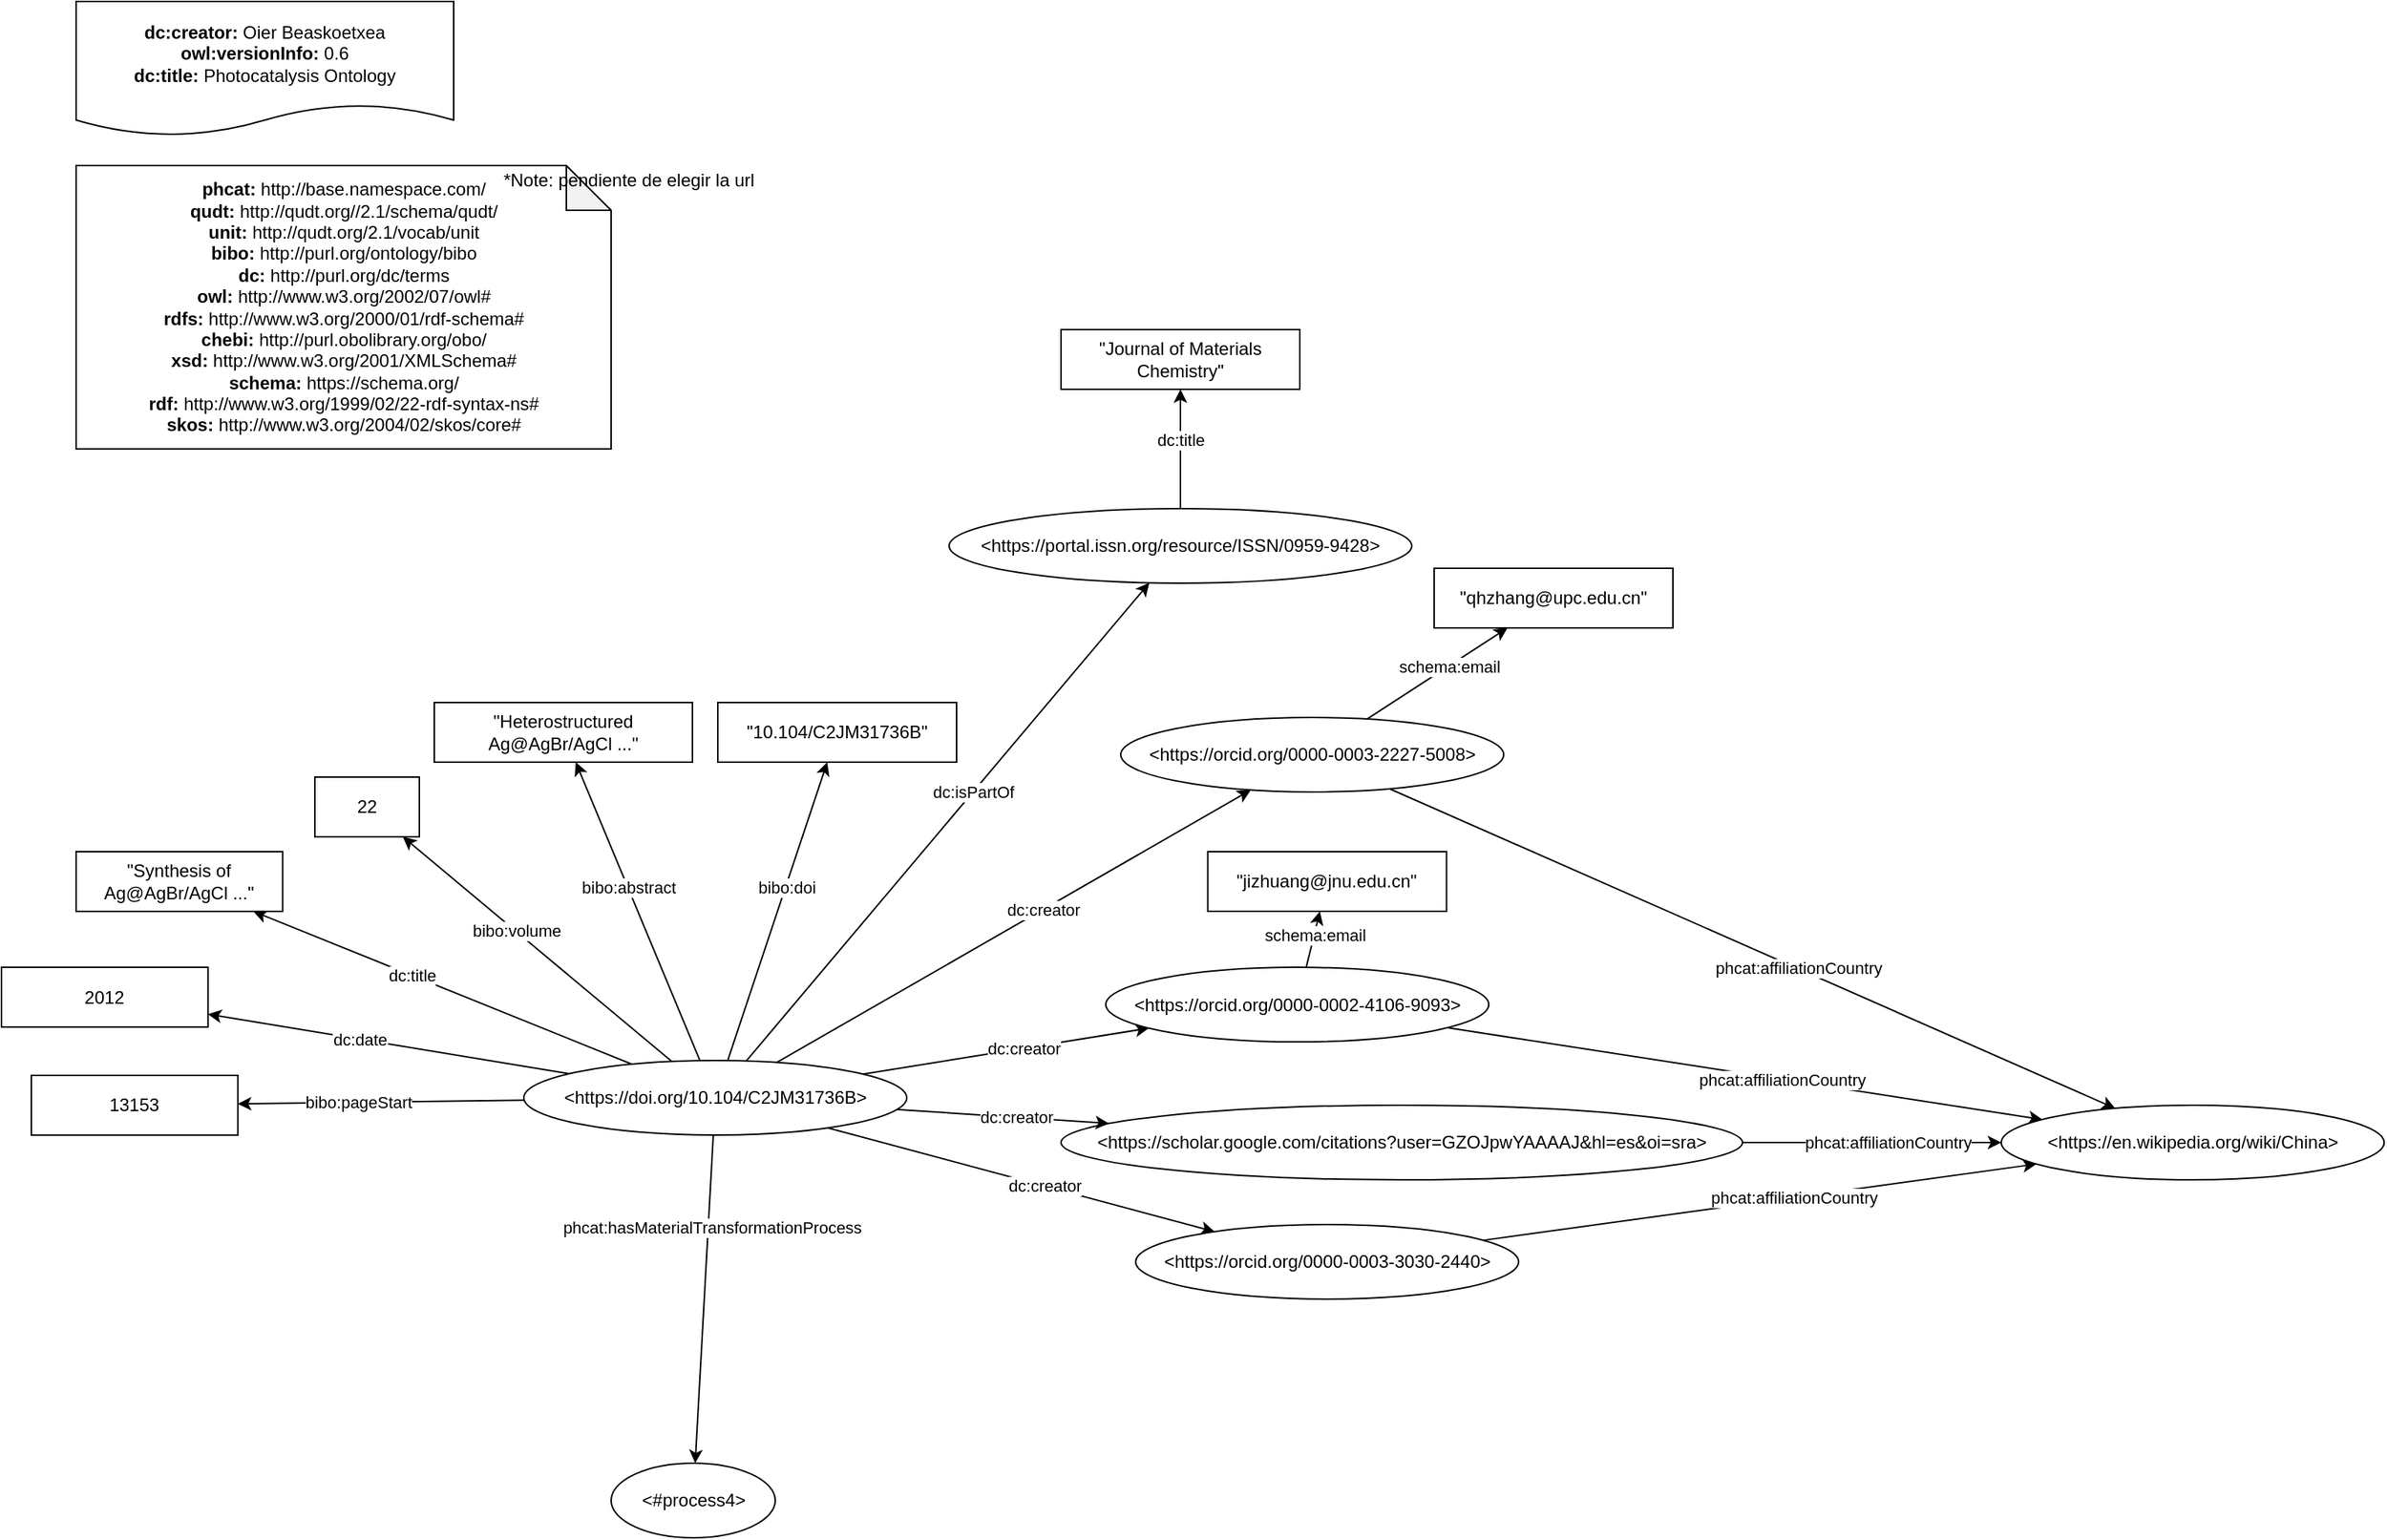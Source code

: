 <mxfile version="18.0.6" type="device" pages="7"><diagram name="Ejemplo-article" id="AOHAi6Hs9sP0VKXJI1iI"><mxGraphModel dx="2875" dy="3102" grid="1" gridSize="10" guides="1" tooltips="1" connect="1" arrows="1" fold="1" page="1" pageScale="1" pageWidth="827" pageHeight="1169" math="0" shadow="0"><root><mxCell id="y9Ch99dVO2wmUKqUw9Gn-0"/><mxCell id="y9Ch99dVO2wmUKqUw9Gn-1" parent="y9Ch99dVO2wmUKqUw9Gn-0"/><mxCell id="y9Ch99dVO2wmUKqUw9Gn-5" value="&lt;div&gt;&lt;b&gt;dc:creator:&lt;/b&gt;&amp;nbsp;Oier Beaskoetxea&lt;/div&gt;&lt;div&gt;&lt;b&gt;owl:versionInfo:&lt;/b&gt; 0.6&lt;/div&gt;&lt;div&gt;&lt;b&gt;dc:title:&lt;/b&gt;&amp;nbsp;Photocatalysis Ontology&lt;/div&gt;" style="shape=document;whiteSpace=wrap;html=1;boundedLbl=1;labelBackgroundColor=#ffffff;strokeColor=#000000;fontSize=12;fontColor=#000000;size=0.233;" parent="y9Ch99dVO2wmUKqUw9Gn-1" vertex="1"><mxGeometry x="-1080" y="-1250" width="253" height="90" as="geometry"/></mxCell><mxCell id="y9Ch99dVO2wmUKqUw9Gn-6" value="&lt;div&gt;&lt;b&gt;phcat:&lt;/b&gt;&amp;nbsp;http://base.namespace.com/&lt;/div&gt;&lt;b&gt;qudt:&lt;/b&gt;&amp;nbsp;http://qudt.org//2.1/schema/qudt/&lt;div&gt;&lt;b&gt;unit:&amp;nbsp;&lt;/b&gt;http://qudt.org/2.1/vocab/unit&lt;br&gt;&lt;/div&gt;&lt;div&gt;&lt;b&gt;bibo:&amp;nbsp;&lt;/b&gt;http://purl.org/ontology/bibo&lt;/div&gt;&lt;b&gt;dc:&amp;nbsp;&lt;/b&gt;http://purl.org/dc/terms&lt;br&gt;&lt;b&gt;owl:&amp;nbsp;&lt;/b&gt;http://www.w3.org/2002/07/owl#&lt;br&gt;&lt;b&gt;rdfs:&amp;nbsp;&lt;/b&gt;http://www.w3.org/2000/01/rdf-schema#&lt;br&gt;&lt;div&gt;&lt;b&gt;chebi:&amp;nbsp;&lt;/b&gt;http://purl.obolibrary.org/obo/&lt;/div&gt;&lt;div&gt;&lt;b&gt;xsd:&amp;nbsp;&lt;/b&gt;http://www.w3.org/2001/XMLSchema#&lt;br&gt;&lt;/div&gt;&lt;div&gt;&lt;b&gt;schema:&lt;/b&gt;&amp;nbsp;https://schema.org/&lt;br&gt;&lt;/div&gt;&lt;div&gt;&lt;b&gt;rdf:&amp;nbsp;&lt;/b&gt;http://www.w3.org/1999/02/22-rdf-syntax-ns#&lt;/div&gt;&lt;div&gt;&lt;b&gt;skos:&lt;/b&gt;&amp;nbsp;http://www.w3.org/2004/02/skos/core#&lt;/div&gt;" style="shape=note;whiteSpace=wrap;html=1;backgroundOutline=1;darkOpacity=0.05;align=center;" parent="y9Ch99dVO2wmUKqUw9Gn-1" vertex="1"><mxGeometry x="-1080" y="-1140" width="358.5" height="190" as="geometry"/></mxCell><mxCell id="y9Ch99dVO2wmUKqUw9Gn-82" value="*Note: pendiente de elegir la url" style="text;html=1;align=center;verticalAlign=middle;resizable=0;points=[];autosize=1;strokeColor=none;fillColor=none;" parent="y9Ch99dVO2wmUKqUw9Gn-1" vertex="1"><mxGeometry x="-800" y="-1140" width="180" height="20" as="geometry"/></mxCell><mxCell id="JlitmSAJsw8VmAW7Jw8D-3" style="edgeStyle=none;rounded=0;orthogonalLoop=1;jettySize=auto;html=1;" parent="y9Ch99dVO2wmUKqUw9Gn-1" source="yPosjqxv40HL2GVmoQ_2-0" target="JlitmSAJsw8VmAW7Jw8D-1" edge="1"><mxGeometry relative="1" as="geometry"/></mxCell><mxCell id="JlitmSAJsw8VmAW7Jw8D-4" value="dc:isPartOf" style="edgeLabel;html=1;align=center;verticalAlign=middle;resizable=0;points=[];" parent="JlitmSAJsw8VmAW7Jw8D-3" vertex="1" connectable="0"><mxGeometry x="0.123" relative="1" as="geometry"><mxPoint as="offset"/></mxGeometry></mxCell><mxCell id="bjZbgZbGjA4of5Ys-AiP-9" style="edgeStyle=none;rounded=0;orthogonalLoop=1;jettySize=auto;html=1;" parent="y9Ch99dVO2wmUKqUw9Gn-1" source="yPosjqxv40HL2GVmoQ_2-0" target="bjZbgZbGjA4of5Ys-AiP-6" edge="1"><mxGeometry relative="1" as="geometry"/></mxCell><mxCell id="bjZbgZbGjA4of5Ys-AiP-10" value="phcat:hasMaterialTransformationProcess" style="edgeLabel;html=1;align=center;verticalAlign=middle;resizable=0;points=[];" parent="bjZbgZbGjA4of5Ys-AiP-9" vertex="1" connectable="0"><mxGeometry x="-0.438" y="2" relative="1" as="geometry"><mxPoint as="offset"/></mxGeometry></mxCell><mxCell id="bjZbgZbGjA4of5Ys-AiP-13" style="edgeStyle=none;rounded=0;orthogonalLoop=1;jettySize=auto;html=1;" parent="y9Ch99dVO2wmUKqUw9Gn-1" source="yPosjqxv40HL2GVmoQ_2-0" target="bjZbgZbGjA4of5Ys-AiP-12" edge="1"><mxGeometry relative="1" as="geometry"/></mxCell><mxCell id="bjZbgZbGjA4of5Ys-AiP-14" value="bibo:doi" style="edgeLabel;html=1;align=center;verticalAlign=middle;resizable=0;points=[];" parent="bjZbgZbGjA4of5Ys-AiP-13" vertex="1" connectable="0"><mxGeometry x="0.164" relative="1" as="geometry"><mxPoint as="offset"/></mxGeometry></mxCell><mxCell id="yPosjqxv40HL2GVmoQ_2-0" value="&amp;lt;https://doi.org/10.104/C2JM31736B&amp;gt;" style="ellipse;whiteSpace=wrap;html=1;fillColor=default;" parent="y9Ch99dVO2wmUKqUw9Gn-1" vertex="1"><mxGeometry x="-780" y="-540" width="256.61" height="50" as="geometry"/></mxCell><mxCell id="JlitmSAJsw8VmAW7Jw8D-1" value="&amp;lt;https://portal.issn.org/resource/ISSN/0959-9428&amp;gt;" style="ellipse;whiteSpace=wrap;html=1;fillColor=default;" parent="y9Ch99dVO2wmUKqUw9Gn-1" vertex="1"><mxGeometry x="-495.0" y="-910" width="310" height="50" as="geometry"/></mxCell><mxCell id="JlitmSAJsw8VmAW7Jw8D-5" value="&amp;lt;https://orcid.org/0000-0003-2227-5008&amp;gt;" style="ellipse;whiteSpace=wrap;html=1;fillColor=default;" parent="y9Ch99dVO2wmUKqUw9Gn-1" vertex="1"><mxGeometry x="-380" y="-770" width="256.61" height="50" as="geometry"/></mxCell><mxCell id="JlitmSAJsw8VmAW7Jw8D-6" value="&amp;lt;https://orcid.org/0000-0002-4106-9093&amp;gt;" style="ellipse;whiteSpace=wrap;html=1;fillColor=default;" parent="y9Ch99dVO2wmUKqUw9Gn-1" vertex="1"><mxGeometry x="-390" y="-602.48" width="256.61" height="50" as="geometry"/></mxCell><mxCell id="JlitmSAJsw8VmAW7Jw8D-7" value="&amp;lt;https://scholar.google.com/citations?user=GZOJpwYAAAAJ&amp;amp;hl=es&amp;amp;oi=sra&amp;gt;" style="ellipse;whiteSpace=wrap;html=1;fillColor=default;" parent="y9Ch99dVO2wmUKqUw9Gn-1" vertex="1"><mxGeometry x="-420" y="-510" width="456.61" height="50" as="geometry"/></mxCell><mxCell id="JlitmSAJsw8VmAW7Jw8D-8" value="&amp;lt;https://orcid.org/0000-0003-3030-2440&amp;gt;" style="ellipse;whiteSpace=wrap;html=1;fillColor=default;" parent="y9Ch99dVO2wmUKqUw9Gn-1" vertex="1"><mxGeometry x="-370" y="-430" width="256.61" height="50" as="geometry"/></mxCell><mxCell id="JlitmSAJsw8VmAW7Jw8D-9" style="edgeStyle=none;rounded=0;orthogonalLoop=1;jettySize=auto;html=1;" parent="y9Ch99dVO2wmUKqUw9Gn-1" source="yPosjqxv40HL2GVmoQ_2-0" target="JlitmSAJsw8VmAW7Jw8D-5" edge="1"><mxGeometry relative="1" as="geometry"><mxPoint x="-610.884" y="-529.268" as="sourcePoint"/><mxPoint x="-406.067" y="-690.507" as="targetPoint"/></mxGeometry></mxCell><mxCell id="JlitmSAJsw8VmAW7Jw8D-10" value="dc:creator" style="edgeLabel;html=1;align=center;verticalAlign=middle;resizable=0;points=[];" parent="JlitmSAJsw8VmAW7Jw8D-9" vertex="1" connectable="0"><mxGeometry x="0.123" relative="1" as="geometry"><mxPoint as="offset"/></mxGeometry></mxCell><mxCell id="JlitmSAJsw8VmAW7Jw8D-11" style="edgeStyle=none;rounded=0;orthogonalLoop=1;jettySize=auto;html=1;" parent="y9Ch99dVO2wmUKqUw9Gn-1" source="yPosjqxv40HL2GVmoQ_2-0" target="JlitmSAJsw8VmAW7Jw8D-6" edge="1"><mxGeometry relative="1" as="geometry"><mxPoint x="-527.243" y="-516.299" as="sourcePoint"/><mxPoint x="-355.845" y="-533.585" as="targetPoint"/></mxGeometry></mxCell><mxCell id="JlitmSAJsw8VmAW7Jw8D-12" value="dc:creator" style="edgeLabel;html=1;align=center;verticalAlign=middle;resizable=0;points=[];" parent="JlitmSAJsw8VmAW7Jw8D-11" vertex="1" connectable="0"><mxGeometry x="0.123" relative="1" as="geometry"><mxPoint as="offset"/></mxGeometry></mxCell><mxCell id="JlitmSAJsw8VmAW7Jw8D-13" style="edgeStyle=none;rounded=0;orthogonalLoop=1;jettySize=auto;html=1;" parent="y9Ch99dVO2wmUKqUw9Gn-1" source="yPosjqxv40HL2GVmoQ_2-0" target="JlitmSAJsw8VmAW7Jw8D-7" edge="1"><mxGeometry relative="1" as="geometry"><mxPoint x="-517.243" y="-506.299" as="sourcePoint"/><mxPoint x="-345.845" y="-523.585" as="targetPoint"/></mxGeometry></mxCell><mxCell id="JlitmSAJsw8VmAW7Jw8D-14" value="dc:creator" style="edgeLabel;html=1;align=center;verticalAlign=middle;resizable=0;points=[];" parent="JlitmSAJsw8VmAW7Jw8D-13" vertex="1" connectable="0"><mxGeometry x="0.123" relative="1" as="geometry"><mxPoint as="offset"/></mxGeometry></mxCell><mxCell id="JlitmSAJsw8VmAW7Jw8D-15" style="edgeStyle=none;rounded=0;orthogonalLoop=1;jettySize=auto;html=1;" parent="y9Ch99dVO2wmUKqUw9Gn-1" source="yPosjqxv40HL2GVmoQ_2-0" target="JlitmSAJsw8VmAW7Jw8D-8" edge="1"><mxGeometry relative="1" as="geometry"><mxPoint x="-507.243" y="-496.299" as="sourcePoint"/><mxPoint x="-335.845" y="-513.585" as="targetPoint"/></mxGeometry></mxCell><mxCell id="JlitmSAJsw8VmAW7Jw8D-16" value="dc:creator" style="edgeLabel;html=1;align=center;verticalAlign=middle;resizable=0;points=[];" parent="JlitmSAJsw8VmAW7Jw8D-15" vertex="1" connectable="0"><mxGeometry x="0.123" relative="1" as="geometry"><mxPoint as="offset"/></mxGeometry></mxCell><mxCell id="JlitmSAJsw8VmAW7Jw8D-18" value="&amp;lt;https://en.wikipedia.org/wiki/China&amp;gt;" style="ellipse;whiteSpace=wrap;html=1;fillColor=default;" parent="y9Ch99dVO2wmUKqUw9Gn-1" vertex="1"><mxGeometry x="210" y="-510" width="256.61" height="50" as="geometry"/></mxCell><mxCell id="JlitmSAJsw8VmAW7Jw8D-19" style="edgeStyle=none;rounded=0;orthogonalLoop=1;jettySize=auto;html=1;" parent="y9Ch99dVO2wmUKqUw9Gn-1" source="JlitmSAJsw8VmAW7Jw8D-5" target="JlitmSAJsw8VmAW7Jw8D-18" edge="1"><mxGeometry relative="1" as="geometry"><mxPoint x="96.615" y="-678.918" as="sourcePoint"/><mxPoint x="555.517" y="-789.999" as="targetPoint"/></mxGeometry></mxCell><mxCell id="JlitmSAJsw8VmAW7Jw8D-20" value="phcat:affiliationCountry" style="edgeLabel;html=1;align=center;verticalAlign=middle;resizable=0;points=[];" parent="JlitmSAJsw8VmAW7Jw8D-19" vertex="1" connectable="0"><mxGeometry x="0.123" relative="1" as="geometry"><mxPoint as="offset"/></mxGeometry></mxCell><mxCell id="bjZbgZbGjA4of5Ys-AiP-0" style="edgeStyle=none;rounded=0;orthogonalLoop=1;jettySize=auto;html=1;" parent="y9Ch99dVO2wmUKqUw9Gn-1" source="JlitmSAJsw8VmAW7Jw8D-6" target="JlitmSAJsw8VmAW7Jw8D-18" edge="1"><mxGeometry relative="1" as="geometry"><mxPoint x="70.003" y="-618.495" as="sourcePoint"/><mxPoint x="577.305" y="-531.514" as="targetPoint"/></mxGeometry></mxCell><mxCell id="bjZbgZbGjA4of5Ys-AiP-1" value="phcat:affiliationCountry" style="edgeLabel;html=1;align=center;verticalAlign=middle;resizable=0;points=[];" parent="bjZbgZbGjA4of5Ys-AiP-0" vertex="1" connectable="0"><mxGeometry x="0.123" relative="1" as="geometry"><mxPoint as="offset"/></mxGeometry></mxCell><mxCell id="bjZbgZbGjA4of5Ys-AiP-2" style="edgeStyle=none;rounded=0;orthogonalLoop=1;jettySize=auto;html=1;" parent="y9Ch99dVO2wmUKqUw9Gn-1" source="JlitmSAJsw8VmAW7Jw8D-7" target="JlitmSAJsw8VmAW7Jw8D-18" edge="1"><mxGeometry relative="1" as="geometry"><mxPoint x="73.933" y="-559.919" as="sourcePoint"/><mxPoint x="552.762" y="-540.159" as="targetPoint"/></mxGeometry></mxCell><mxCell id="bjZbgZbGjA4of5Ys-AiP-3" value="phcat:affiliationCountry" style="edgeLabel;html=1;align=center;verticalAlign=middle;resizable=0;points=[];" parent="bjZbgZbGjA4of5Ys-AiP-2" vertex="1" connectable="0"><mxGeometry x="0.123" relative="1" as="geometry"><mxPoint as="offset"/></mxGeometry></mxCell><mxCell id="bjZbgZbGjA4of5Ys-AiP-4" style="edgeStyle=none;rounded=0;orthogonalLoop=1;jettySize=auto;html=1;" parent="y9Ch99dVO2wmUKqUw9Gn-1" source="JlitmSAJsw8VmAW7Jw8D-8" target="JlitmSAJsw8VmAW7Jw8D-18" edge="1"><mxGeometry relative="1" as="geometry"><mxPoint x="260.138" y="-500.118" as="sourcePoint"/><mxPoint x="560.336" y="-525.169" as="targetPoint"/></mxGeometry></mxCell><mxCell id="bjZbgZbGjA4of5Ys-AiP-5" value="phcat:affiliationCountry" style="edgeLabel;html=1;align=center;verticalAlign=middle;resizable=0;points=[];" parent="bjZbgZbGjA4of5Ys-AiP-4" vertex="1" connectable="0"><mxGeometry x="0.123" relative="1" as="geometry"><mxPoint as="offset"/></mxGeometry></mxCell><mxCell id="bjZbgZbGjA4of5Ys-AiP-6" value="&amp;lt;#process4&amp;gt;" style="ellipse;whiteSpace=wrap;html=1;fillColor=default;" parent="y9Ch99dVO2wmUKqUw9Gn-1" vertex="1"><mxGeometry x="-721.5" y="-270" width="110" height="50" as="geometry"/></mxCell><mxCell id="bjZbgZbGjA4of5Ys-AiP-12" value="&quot;10.104/C2JM31736B&quot;" style="rounded=0;whiteSpace=wrap;html=1;fillColor=default;" parent="y9Ch99dVO2wmUKqUw9Gn-1" vertex="1"><mxGeometry x="-650" y="-780" width="160" height="40" as="geometry"/></mxCell><mxCell id="bjZbgZbGjA4of5Ys-AiP-15" style="edgeStyle=none;rounded=0;orthogonalLoop=1;jettySize=auto;html=1;" parent="y9Ch99dVO2wmUKqUw9Gn-1" source="yPosjqxv40HL2GVmoQ_2-0" target="bjZbgZbGjA4of5Ys-AiP-17" edge="1"><mxGeometry relative="1" as="geometry"><mxPoint x="-820.379" y="-529.947" as="sourcePoint"/></mxGeometry></mxCell><mxCell id="bjZbgZbGjA4of5Ys-AiP-16" value="bibo:abstract" style="edgeLabel;html=1;align=center;verticalAlign=middle;resizable=0;points=[];" parent="bjZbgZbGjA4of5Ys-AiP-15" vertex="1" connectable="0"><mxGeometry x="0.164" relative="1" as="geometry"><mxPoint as="offset"/></mxGeometry></mxCell><mxCell id="bjZbgZbGjA4of5Ys-AiP-17" value="&quot;Heterostructured Ag@AgBr/AgCl ...&quot;" style="rounded=0;whiteSpace=wrap;html=1;fillColor=default;" parent="y9Ch99dVO2wmUKqUw9Gn-1" vertex="1"><mxGeometry x="-840" y="-780" width="173" height="40" as="geometry"/></mxCell><mxCell id="bjZbgZbGjA4of5Ys-AiP-19" style="edgeStyle=none;rounded=0;orthogonalLoop=1;jettySize=auto;html=1;" parent="y9Ch99dVO2wmUKqUw9Gn-1" source="yPosjqxv40HL2GVmoQ_2-0" target="bjZbgZbGjA4of5Ys-AiP-21" edge="1"><mxGeometry relative="1" as="geometry"><mxPoint x="-814.409" y="-489.998" as="sourcePoint"/></mxGeometry></mxCell><mxCell id="bjZbgZbGjA4of5Ys-AiP-20" value="bibo:volume" style="edgeLabel;html=1;align=center;verticalAlign=middle;resizable=0;points=[];" parent="bjZbgZbGjA4of5Ys-AiP-19" vertex="1" connectable="0"><mxGeometry x="0.164" relative="1" as="geometry"><mxPoint as="offset"/></mxGeometry></mxCell><mxCell id="bjZbgZbGjA4of5Ys-AiP-21" value="22" style="rounded=0;whiteSpace=wrap;html=1;fillColor=default;" parent="y9Ch99dVO2wmUKqUw9Gn-1" vertex="1"><mxGeometry x="-920" y="-730" width="70" height="40.07" as="geometry"/></mxCell><mxCell id="bjZbgZbGjA4of5Ys-AiP-22" style="edgeStyle=none;rounded=0;orthogonalLoop=1;jettySize=auto;html=1;" parent="y9Ch99dVO2wmUKqUw9Gn-1" source="yPosjqxv40HL2GVmoQ_2-0" target="bjZbgZbGjA4of5Ys-AiP-24" edge="1"><mxGeometry relative="1" as="geometry"><mxPoint x="-780.004" y="-479.453" as="sourcePoint"/></mxGeometry></mxCell><mxCell id="bjZbgZbGjA4of5Ys-AiP-23" value="dc:title" style="edgeLabel;html=1;align=center;verticalAlign=middle;resizable=0;points=[];" parent="bjZbgZbGjA4of5Ys-AiP-22" vertex="1" connectable="0"><mxGeometry x="0.164" relative="1" as="geometry"><mxPoint as="offset"/></mxGeometry></mxCell><mxCell id="bjZbgZbGjA4of5Ys-AiP-24" value="&quot;Synthesis of Ag@AgBr/AgCl ...&quot;" style="rounded=0;whiteSpace=wrap;html=1;fillColor=default;" parent="y9Ch99dVO2wmUKqUw9Gn-1" vertex="1"><mxGeometry x="-1080" y="-680" width="138.38" height="40.07" as="geometry"/></mxCell><mxCell id="bjZbgZbGjA4of5Ys-AiP-25" style="edgeStyle=none;rounded=0;orthogonalLoop=1;jettySize=auto;html=1;" parent="y9Ch99dVO2wmUKqUw9Gn-1" source="yPosjqxv40HL2GVmoQ_2-0" target="bjZbgZbGjA4of5Ys-AiP-27" edge="1"><mxGeometry relative="1" as="geometry"><mxPoint x="-757.441" y="-459.997" as="sourcePoint"/></mxGeometry></mxCell><mxCell id="bjZbgZbGjA4of5Ys-AiP-26" value="dc:date" style="edgeLabel;html=1;align=center;verticalAlign=middle;resizable=0;points=[];" parent="bjZbgZbGjA4of5Ys-AiP-25" vertex="1" connectable="0"><mxGeometry x="0.164" relative="1" as="geometry"><mxPoint as="offset"/></mxGeometry></mxCell><mxCell id="bjZbgZbGjA4of5Ys-AiP-27" value="2012" style="rounded=0;whiteSpace=wrap;html=1;fillColor=default;" parent="y9Ch99dVO2wmUKqUw9Gn-1" vertex="1"><mxGeometry x="-1130" y="-602.48" width="138.38" height="40.07" as="geometry"/></mxCell><mxCell id="bjZbgZbGjA4of5Ys-AiP-28" style="edgeStyle=none;rounded=0;orthogonalLoop=1;jettySize=auto;html=1;" parent="y9Ch99dVO2wmUKqUw9Gn-1" source="yPosjqxv40HL2GVmoQ_2-0" target="bjZbgZbGjA4of5Ys-AiP-30" edge="1"><mxGeometry relative="1" as="geometry"><mxPoint x="-745.036" y="-467.337" as="sourcePoint"/></mxGeometry></mxCell><mxCell id="bjZbgZbGjA4of5Ys-AiP-29" value="bibo:pageStart" style="edgeLabel;html=1;align=center;verticalAlign=middle;resizable=0;points=[];" parent="bjZbgZbGjA4of5Ys-AiP-28" vertex="1" connectable="0"><mxGeometry x="0.164" relative="1" as="geometry"><mxPoint as="offset"/></mxGeometry></mxCell><mxCell id="bjZbgZbGjA4of5Ys-AiP-30" value="13153" style="rounded=0;whiteSpace=wrap;html=1;fillColor=default;" parent="y9Ch99dVO2wmUKqUw9Gn-1" vertex="1"><mxGeometry x="-1110" y="-530" width="138.38" height="40.07" as="geometry"/></mxCell><mxCell id="bjZbgZbGjA4of5Ys-AiP-31" style="edgeStyle=none;rounded=0;orthogonalLoop=1;jettySize=auto;html=1;" parent="y9Ch99dVO2wmUKqUw9Gn-1" source="JlitmSAJsw8VmAW7Jw8D-5" target="bjZbgZbGjA4of5Ys-AiP-33" edge="1"><mxGeometry relative="1" as="geometry"><mxPoint x="-23.379" y="-562.407" as="sourcePoint"/></mxGeometry></mxCell><mxCell id="bjZbgZbGjA4of5Ys-AiP-32" value="schema:email" style="edgeLabel;html=1;align=center;verticalAlign=middle;resizable=0;points=[];" parent="bjZbgZbGjA4of5Ys-AiP-31" vertex="1" connectable="0"><mxGeometry x="0.164" relative="1" as="geometry"><mxPoint as="offset"/></mxGeometry></mxCell><mxCell id="bjZbgZbGjA4of5Ys-AiP-33" value="&quot;qhzhang@upc.edu.cn&quot;" style="rounded=0;whiteSpace=wrap;html=1;fillColor=default;" parent="y9Ch99dVO2wmUKqUw9Gn-1" vertex="1"><mxGeometry x="-170" y="-870" width="160" height="40" as="geometry"/></mxCell><mxCell id="bjZbgZbGjA4of5Ys-AiP-34" style="edgeStyle=none;rounded=0;orthogonalLoop=1;jettySize=auto;html=1;" parent="y9Ch99dVO2wmUKqUw9Gn-1" source="JlitmSAJsw8VmAW7Jw8D-6" target="bjZbgZbGjA4of5Ys-AiP-36" edge="1"><mxGeometry relative="1" as="geometry"><mxPoint x="-222.366" y="-667.167" as="sourcePoint"/></mxGeometry></mxCell><mxCell id="bjZbgZbGjA4of5Ys-AiP-35" value="schema:email" style="edgeLabel;html=1;align=center;verticalAlign=middle;resizable=0;points=[];" parent="bjZbgZbGjA4of5Ys-AiP-34" vertex="1" connectable="0"><mxGeometry x="0.164" relative="1" as="geometry"><mxPoint as="offset"/></mxGeometry></mxCell><mxCell id="bjZbgZbGjA4of5Ys-AiP-36" value="&quot;jizhuang@jnu.edu.cn&quot;" style="rounded=0;whiteSpace=wrap;html=1;fillColor=default;" parent="y9Ch99dVO2wmUKqUw9Gn-1" vertex="1"><mxGeometry x="-321.7" y="-680" width="160" height="40" as="geometry"/></mxCell><mxCell id="bjZbgZbGjA4of5Ys-AiP-37" style="edgeStyle=none;rounded=0;orthogonalLoop=1;jettySize=auto;html=1;" parent="y9Ch99dVO2wmUKqUw9Gn-1" source="JlitmSAJsw8VmAW7Jw8D-1" target="bjZbgZbGjA4of5Ys-AiP-39" edge="1"><mxGeometry relative="1" as="geometry"><mxPoint x="-268.455" y="-578.538" as="sourcePoint"/></mxGeometry></mxCell><mxCell id="bjZbgZbGjA4of5Ys-AiP-38" value="dc:title" style="edgeLabel;html=1;align=center;verticalAlign=middle;resizable=0;points=[];" parent="bjZbgZbGjA4of5Ys-AiP-37" vertex="1" connectable="0"><mxGeometry x="0.164" relative="1" as="geometry"><mxPoint as="offset"/></mxGeometry></mxCell><mxCell id="bjZbgZbGjA4of5Ys-AiP-39" value="&quot;Journal of Materials Chemistry&quot;" style="rounded=0;whiteSpace=wrap;html=1;fillColor=default;" parent="y9Ch99dVO2wmUKqUw9Gn-1" vertex="1"><mxGeometry x="-420" y="-1030" width="160" height="40" as="geometry"/></mxCell></root></mxGraphModel></diagram><diagram name="Ejemplo-process" id="5_l1jBWLPL5t3elROsI4"><mxGraphModel dx="2692" dy="1818" grid="1" gridSize="10" guides="1" tooltips="1" connect="1" arrows="1" fold="1" page="1" pageScale="1" pageWidth="827" pageHeight="1169" math="0" shadow="0"><root><mxCell id="WpjGU6Ferc3NxP5VC9st-0"/><mxCell id="WpjGU6Ferc3NxP5VC9st-1" parent="WpjGU6Ferc3NxP5VC9st-0"/><mxCell id="WpjGU6Ferc3NxP5VC9st-2" value="&lt;div&gt;&lt;b&gt;dc:creator:&lt;/b&gt;&amp;nbsp;Oier Beaskoetxea&lt;/div&gt;&lt;div&gt;&lt;b&gt;owl:versionInfo:&lt;/b&gt; 0.6&lt;/div&gt;&lt;div&gt;&lt;b&gt;dc:title:&lt;/b&gt;&amp;nbsp;Photocatalysis Ontology&lt;/div&gt;" style="shape=document;whiteSpace=wrap;html=1;boundedLbl=1;labelBackgroundColor=#ffffff;strokeColor=#000000;fontSize=12;fontColor=#000000;size=0.233;" parent="WpjGU6Ferc3NxP5VC9st-1" vertex="1"><mxGeometry x="-1001.83" y="-930" width="253" height="80" as="geometry"/></mxCell><mxCell id="WpjGU6Ferc3NxP5VC9st-3" value="&lt;div&gt;&lt;b&gt;phcat:&lt;/b&gt;&amp;nbsp;http://base.namespace.com/&lt;/div&gt;&lt;b&gt;qudt:&lt;/b&gt;&amp;nbsp;http://qudt.org//2.1/schema/qudt/&lt;div&gt;&lt;b&gt;unit:&amp;nbsp;&lt;/b&gt;http://qudt.org/2.1/vocab/unit&lt;br&gt;&lt;/div&gt;&lt;div&gt;&lt;b&gt;bibo:&amp;nbsp;&lt;/b&gt;http://purl.org/ontology/bibo&lt;/div&gt;&lt;b&gt;dc:&amp;nbsp;&lt;/b&gt;http://purl.org/dc/terms&lt;br&gt;&lt;b&gt;owl:&amp;nbsp;&lt;/b&gt;http://www.w3.org/2002/07/owl#&lt;br&gt;&lt;b&gt;rdfs:&amp;nbsp;&lt;/b&gt;http://www.w3.org/2000/01/rdf-schema#&lt;br&gt;&lt;div&gt;&lt;b&gt;chebi:&amp;nbsp;&lt;/b&gt;http://purl.obolibrary.org/obo/&lt;/div&gt;&lt;div&gt;&lt;b&gt;xsd:&amp;nbsp;&lt;/b&gt;http://www.w3.org/2001/XMLSchema#&lt;br&gt;&lt;/div&gt;&lt;div&gt;&lt;b&gt;schema:&lt;/b&gt;&amp;nbsp;https://schema.org/&lt;br&gt;&lt;/div&gt;&lt;div&gt;&lt;b&gt;rdf:&amp;nbsp;&lt;/b&gt;http://www.w3.org/1999/02/22-rdf-syntax-ns#&lt;/div&gt;&lt;div&gt;&lt;b&gt;skos:&lt;/b&gt;&amp;nbsp;http://www.w3.org/2004/02/skos/core#&lt;br&gt;&lt;/div&gt;" style="shape=note;whiteSpace=wrap;html=1;backgroundOutline=1;darkOpacity=0.05;align=center;" parent="WpjGU6Ferc3NxP5VC9st-1" vertex="1"><mxGeometry x="-1001.83" y="-1130" width="303.39" height="190" as="geometry"/></mxCell><mxCell id="WpjGU6Ferc3NxP5VC9st-4" value="*Note: pendiente de elegir la url" style="text;html=1;align=center;verticalAlign=middle;resizable=0;points=[];autosize=1;strokeColor=none;fillColor=none;" parent="WpjGU6Ferc3NxP5VC9st-1" vertex="1"><mxGeometry x="-750" y="-1130" width="180" height="20" as="geometry"/></mxCell><mxCell id="WpjGU6Ferc3NxP5VC9st-11" value="&amp;lt;https://doi.org/10.104/C2JM31736B&amp;gt;" style="ellipse;whiteSpace=wrap;html=1;fillColor=default;" parent="WpjGU6Ferc3NxP5VC9st-1" vertex="1"><mxGeometry x="-660" y="-1060" width="256.61" height="50" as="geometry"/></mxCell><mxCell id="WpjGU6Ferc3NxP5VC9st-36" value="&amp;lt;#process4&amp;gt;" style="ellipse;whiteSpace=wrap;html=1;fillColor=default;" parent="WpjGU6Ferc3NxP5VC9st-1" vertex="1"><mxGeometry x="-640" y="-910" width="163.3" height="50" as="geometry"/></mxCell><mxCell id="WpjGU6Ferc3NxP5VC9st-64" style="edgeStyle=none;html=1;" parent="WpjGU6Ferc3NxP5VC9st-1" source="WpjGU6Ferc3NxP5VC9st-36" target="WpjGU6Ferc3NxP5VC9st-11" edge="1"><mxGeometry relative="1" as="geometry"><mxPoint x="-535.185" y="-759.993" as="sourcePoint"/><mxPoint x="-523.025" y="-980.001" as="targetPoint"/></mxGeometry></mxCell><mxCell id="pV5V_DZiquW7iSUT7AtN-0" value="phcat:reportedIn" style="edgeLabel;html=1;align=center;verticalAlign=middle;resizable=0;points=[];" parent="WpjGU6Ferc3NxP5VC9st-64" vertex="1" connectable="0"><mxGeometry x="-0.246" y="1" relative="1" as="geometry"><mxPoint x="1" y="-20" as="offset"/></mxGeometry></mxCell><mxCell id="z5txv0QIwyUw5Hl8UvC8-1" style="edgeStyle=none;html=1;" parent="WpjGU6Ferc3NxP5VC9st-1" source="WpjGU6Ferc3NxP5VC9st-36" target="676ybdKnlw85yyslvJkv-0" edge="1"><mxGeometry relative="1" as="geometry"><mxPoint x="-521.161" y="-859.89" as="sourcePoint"/><mxPoint x="-442.07" y="-805" as="targetPoint"/></mxGeometry></mxCell><mxCell id="z5txv0QIwyUw5Hl8UvC8-2" value="phcat:operationMode" style="edgeLabel;html=1;align=center;verticalAlign=middle;resizable=0;points=[];" parent="z5txv0QIwyUw5Hl8UvC8-1" vertex="1" connectable="0"><mxGeometry x="-0.246" y="1" relative="1" as="geometry"><mxPoint as="offset"/></mxGeometry></mxCell><mxCell id="z5txv0QIwyUw5Hl8UvC8-3" value="&quot;Ag@AgBr/AgCl&quot;" style="rounded=0;whiteSpace=wrap;html=1;fillColor=default;" parent="WpjGU6Ferc3NxP5VC9st-1" vertex="1"><mxGeometry x="-419" y="-950" width="105.05" height="40" as="geometry"/></mxCell><mxCell id="z5txv0QIwyUw5Hl8UvC8-4" style="edgeStyle=none;html=1;" parent="WpjGU6Ferc3NxP5VC9st-1" source="WpjGU6Ferc3NxP5VC9st-36" target="z5txv0QIwyUw5Hl8UvC8-3" edge="1"><mxGeometry relative="1" as="geometry"><mxPoint x="-775.052" y="-900.0" as="sourcePoint"/><mxPoint x="-511.545" y="-846.686" as="targetPoint"/></mxGeometry></mxCell><mxCell id="z5txv0QIwyUw5Hl8UvC8-5" value="rdfs:label" style="edgeLabel;html=1;align=center;verticalAlign=middle;resizable=0;points=[];" parent="z5txv0QIwyUw5Hl8UvC8-4" vertex="1" connectable="0"><mxGeometry x="-0.246" y="1" relative="1" as="geometry"><mxPoint y="-14" as="offset"/></mxGeometry></mxCell><mxCell id="676ybdKnlw85yyslvJkv-0" value="&amp;lt;http://vocab.example.com/condition/operationMode/continuous&amp;gt;" style="ellipse;whiteSpace=wrap;html=1;fillColor=default;" vertex="1" parent="WpjGU6Ferc3NxP5VC9st-1"><mxGeometry x="-670" y="-800" width="384.61" height="50" as="geometry"/></mxCell></root></mxGraphModel></diagram><diagram name="Ejemplo-input" id="txb1xVwu0W5Poa3K96Bs"><mxGraphModel dx="2692" dy="1818" grid="1" gridSize="10" guides="1" tooltips="1" connect="1" arrows="1" fold="1" page="1" pageScale="1" pageWidth="827" pageHeight="1169" math="0" shadow="0"><root><mxCell id="1oLu0oBOWdgKuP-4zp2W-0"/><mxCell id="1oLu0oBOWdgKuP-4zp2W-1" parent="1oLu0oBOWdgKuP-4zp2W-0"/><mxCell id="1oLu0oBOWdgKuP-4zp2W-2" value="&lt;div&gt;&lt;b&gt;dc:creator:&lt;/b&gt;&amp;nbsp;Oier Beaskoetxea&lt;/div&gt;&lt;div&gt;&lt;b&gt;owl:versionInfo:&lt;/b&gt; 0.6&lt;/div&gt;&lt;div&gt;&lt;b&gt;dc:title:&lt;/b&gt;&amp;nbsp;Photocatalysis Ontology&lt;/div&gt;" style="shape=document;whiteSpace=wrap;html=1;boundedLbl=1;labelBackgroundColor=#ffffff;strokeColor=#000000;fontSize=12;fontColor=#000000;size=0.233;" parent="1oLu0oBOWdgKuP-4zp2W-1" vertex="1"><mxGeometry x="-797.7" y="-1110" width="253" height="80" as="geometry"/></mxCell><mxCell id="1oLu0oBOWdgKuP-4zp2W-3" value="&lt;div&gt;&lt;b&gt;phcat:&lt;/b&gt;&amp;nbsp;http://base.namespace.com/&lt;/div&gt;&lt;b&gt;qudt:&lt;/b&gt;&amp;nbsp;http://qudt.org//2.1/schema/qudt/&lt;div&gt;&lt;b&gt;unit:&amp;nbsp;&lt;/b&gt;http://qudt.org/2.1/vocab/unit&lt;br&gt;&lt;/div&gt;&lt;div&gt;&lt;b&gt;bibo:&amp;nbsp;&lt;/b&gt;http://purl.org/ontology/bibo&lt;/div&gt;&lt;b&gt;dc:&amp;nbsp;&lt;/b&gt;http://purl.org/dc/terms&lt;br&gt;&lt;b&gt;owl:&amp;nbsp;&lt;/b&gt;http://www.w3.org/2002/07/owl#&lt;br&gt;&lt;b&gt;rdfs:&amp;nbsp;&lt;/b&gt;http://www.w3.org/2000/01/rdf-schema#&lt;br&gt;&lt;div&gt;&lt;b&gt;chebi:&amp;nbsp;&lt;/b&gt;http://purl.obolibrary.org/obo/&lt;/div&gt;&lt;div&gt;&lt;b&gt;xsd:&amp;nbsp;&lt;/b&gt;http://www.w3.org/2001/XMLSchema#&lt;br&gt;&lt;/div&gt;&lt;div&gt;&lt;b&gt;schema:&lt;/b&gt;&amp;nbsp;https://schema.org/&lt;br&gt;&lt;/div&gt;&lt;div&gt;&lt;b&gt;rdf:&amp;nbsp;&lt;/b&gt;http://www.w3.org/1999/02/22-rdf-syntax-ns#&lt;/div&gt;&lt;div&gt;&lt;b&gt;skos:&lt;/b&gt;&amp;nbsp;http://www.w3.org/2004/02/skos/core#&lt;br&gt;&lt;/div&gt;" style="shape=note;whiteSpace=wrap;html=1;backgroundOutline=1;darkOpacity=0.05;align=center;" parent="1oLu0oBOWdgKuP-4zp2W-1" vertex="1"><mxGeometry x="-1116.1" y="-1160" width="303.39" height="190" as="geometry"/></mxCell><mxCell id="1oLu0oBOWdgKuP-4zp2W-4" value="*Note: pendiente de elegir la url" style="text;html=1;align=center;verticalAlign=middle;resizable=0;points=[];autosize=1;strokeColor=none;fillColor=none;" parent="1oLu0oBOWdgKuP-4zp2W-1" vertex="1"><mxGeometry x="-859.49" y="-1150" width="180" height="20" as="geometry"/></mxCell><mxCell id="1oLu0oBOWdgKuP-4zp2W-5" value="&amp;lt;https://doi.org/10.104/C2JM31736B&amp;gt;" style="ellipse;whiteSpace=wrap;html=1;fillColor=default;" parent="1oLu0oBOWdgKuP-4zp2W-1" vertex="1"><mxGeometry x="-560" y="-890" width="256.61" height="50" as="geometry"/></mxCell><mxCell id="1oLu0oBOWdgKuP-4zp2W-6" value="&amp;lt;#process4&amp;gt;" style="ellipse;whiteSpace=wrap;html=1;fillColor=default;" parent="1oLu0oBOWdgKuP-4zp2W-1" vertex="1"><mxGeometry x="-760" y="-820" width="133.3" height="50" as="geometry"/></mxCell><mxCell id="1oLu0oBOWdgKuP-4zp2W-7" style="edgeStyle=none;html=1;" parent="1oLu0oBOWdgKuP-4zp2W-1" source="1oLu0oBOWdgKuP-4zp2W-6" target="1oLu0oBOWdgKuP-4zp2W-5" edge="1"><mxGeometry relative="1" as="geometry"><mxPoint x="-655.185" y="-419.993" as="sourcePoint"/><mxPoint x="-643.025" y="-640.001" as="targetPoint"/></mxGeometry></mxCell><mxCell id="1oLu0oBOWdgKuP-4zp2W-8" value="phcat:reportedIn" style="edgeLabel;html=1;align=center;verticalAlign=middle;resizable=0;points=[];" parent="1oLu0oBOWdgKuP-4zp2W-7" vertex="1" connectable="0"><mxGeometry x="-0.246" y="1" relative="1" as="geometry"><mxPoint x="3" y="1" as="offset"/></mxGeometry></mxCell><mxCell id="1oLu0oBOWdgKuP-4zp2W-10" style="edgeStyle=none;html=1;" parent="1oLu0oBOWdgKuP-4zp2W-1" source="1oLu0oBOWdgKuP-4zp2W-6" target="tDKQQBI4CfKkPwMtHhfL-0" edge="1"><mxGeometry relative="1" as="geometry"><mxPoint x="-641.161" y="-519.89" as="sourcePoint"/><mxPoint x="-698.288" y="-880" as="targetPoint"/></mxGeometry></mxCell><mxCell id="1oLu0oBOWdgKuP-4zp2W-11" value="phcat:operationMode" style="edgeLabel;html=1;align=center;verticalAlign=middle;resizable=0;points=[];" parent="1oLu0oBOWdgKuP-4zp2W-10" vertex="1" connectable="0"><mxGeometry x="-0.246" y="1" relative="1" as="geometry"><mxPoint as="offset"/></mxGeometry></mxCell><mxCell id="1oLu0oBOWdgKuP-4zp2W-12" value="&quot;Ag@AgBr/AgCl&quot;" style="rounded=0;whiteSpace=wrap;html=1;fillColor=default;" parent="1oLu0oBOWdgKuP-4zp2W-1" vertex="1"><mxGeometry x="-958.6" y="-890" width="105.05" height="50" as="geometry"/></mxCell><mxCell id="1oLu0oBOWdgKuP-4zp2W-13" style="edgeStyle=none;html=1;" parent="1oLu0oBOWdgKuP-4zp2W-1" source="1oLu0oBOWdgKuP-4zp2W-6" target="1oLu0oBOWdgKuP-4zp2W-12" edge="1"><mxGeometry relative="1" as="geometry"><mxPoint x="-895.052" y="-560.0" as="sourcePoint"/><mxPoint x="-631.545" y="-506.686" as="targetPoint"/></mxGeometry></mxCell><mxCell id="1oLu0oBOWdgKuP-4zp2W-14" value="rdfs:label" style="edgeLabel;html=1;align=center;verticalAlign=middle;resizable=0;points=[];" parent="1oLu0oBOWdgKuP-4zp2W-13" vertex="1" connectable="0"><mxGeometry x="-0.246" y="1" relative="1" as="geometry"><mxPoint x="-15" y="-1" as="offset"/></mxGeometry></mxCell><mxCell id="1oLu0oBOWdgKuP-4zp2W-25" value="&amp;lt;#process4/catalyst_AgCl&amp;gt;" style="ellipse;whiteSpace=wrap;html=1;fillColor=default;" parent="1oLu0oBOWdgKuP-4zp2W-1" vertex="1"><mxGeometry x="-1116.1" y="-700" width="190" height="50" as="geometry"/></mxCell><mxCell id="1oLu0oBOWdgKuP-4zp2W-26" value="&amp;lt;#process4/reductant_H20&amp;gt;" style="ellipse;whiteSpace=wrap;html=1;fillColor=default;" parent="1oLu0oBOWdgKuP-4zp2W-1" vertex="1"><mxGeometry x="-686.1" y="-700" width="190" height="50" as="geometry"/></mxCell><mxCell id="1oLu0oBOWdgKuP-4zp2W-27" value="&amp;lt;#process4/co-catalyst_Ag&amp;gt;" style="ellipse;whiteSpace=wrap;html=1;fillColor=default;" parent="1oLu0oBOWdgKuP-4zp2W-1" vertex="1"><mxGeometry x="-904.54" y="-700" width="200" height="50" as="geometry"/></mxCell><mxCell id="1oLu0oBOWdgKuP-4zp2W-28" value="&amp;lt;#process4/co-catalystAgBr&amp;gt;" style="ellipse;whiteSpace=wrap;html=1;fillColor=default;" parent="1oLu0oBOWdgKuP-4zp2W-1" vertex="1"><mxGeometry x="-470.6" y="-700" width="200" height="50" as="geometry"/></mxCell><mxCell id="1oLu0oBOWdgKuP-4zp2W-29" value="chebi:CHEBI_30341" style="rounded=0;whiteSpace=wrap;html=1;fillColor=default;" parent="1oLu0oBOWdgKuP-4zp2W-1" vertex="1"><mxGeometry x="-1083.6" y="-586" width="125" height="40" as="geometry"/></mxCell><mxCell id="1oLu0oBOWdgKuP-4zp2W-30" style="edgeStyle=none;html=1;" parent="1oLu0oBOWdgKuP-4zp2W-1" source="1oLu0oBOWdgKuP-4zp2W-25" target="1oLu0oBOWdgKuP-4zp2W-29" edge="1"><mxGeometry relative="1" as="geometry"><mxPoint x="-749.58" y="-861.784" as="sourcePoint"/><mxPoint x="-873.515" y="-884.043" as="targetPoint"/></mxGeometry></mxCell><mxCell id="1oLu0oBOWdgKuP-4zp2W-31" value="phcat:hasChemical" style="edgeLabel;html=1;align=center;verticalAlign=middle;resizable=0;points=[];" parent="1oLu0oBOWdgKuP-4zp2W-30" vertex="1" connectable="0"><mxGeometry x="-0.246" y="1" relative="1" as="geometry"><mxPoint as="offset"/></mxGeometry></mxCell><mxCell id="1oLu0oBOWdgKuP-4zp2W-34" value="chebi:CHEBI_30512" style="rounded=0;whiteSpace=wrap;html=1;fillColor=default;" parent="1oLu0oBOWdgKuP-4zp2W-1" vertex="1"><mxGeometry x="-867.04" y="-586" width="125" height="40" as="geometry"/></mxCell><mxCell id="1oLu0oBOWdgKuP-4zp2W-35" style="edgeStyle=none;html=1;" parent="1oLu0oBOWdgKuP-4zp2W-1" source="1oLu0oBOWdgKuP-4zp2W-27" target="1oLu0oBOWdgKuP-4zp2W-34" edge="1"><mxGeometry relative="1" as="geometry"><mxPoint x="-805.102" y="-650.0" as="sourcePoint"/><mxPoint x="-656.955" y="-884.043" as="targetPoint"/></mxGeometry></mxCell><mxCell id="1oLu0oBOWdgKuP-4zp2W-36" value="phcat:hasChemical" style="edgeLabel;html=1;align=center;verticalAlign=middle;resizable=0;points=[];" parent="1oLu0oBOWdgKuP-4zp2W-35" vertex="1" connectable="0"><mxGeometry x="-0.246" y="1" relative="1" as="geometry"><mxPoint as="offset"/></mxGeometry></mxCell><mxCell id="1oLu0oBOWdgKuP-4zp2W-37" value="chebi:CHEBI_15377" style="rounded=0;whiteSpace=wrap;html=1;fillColor=default;" parent="1oLu0oBOWdgKuP-4zp2W-1" vertex="1"><mxGeometry x="-653.6" y="-586" width="125" height="40" as="geometry"/></mxCell><mxCell id="1oLu0oBOWdgKuP-4zp2W-38" style="edgeStyle=none;html=1;" parent="1oLu0oBOWdgKuP-4zp2W-1" source="1oLu0oBOWdgKuP-4zp2W-26" target="1oLu0oBOWdgKuP-4zp2W-37" edge="1"><mxGeometry relative="1" as="geometry"><mxPoint x="-371.162" y="-650.0" as="sourcePoint"/><mxPoint x="-223.015" y="-884.043" as="targetPoint"/></mxGeometry></mxCell><mxCell id="1oLu0oBOWdgKuP-4zp2W-39" value="phcat:hasChemical" style="edgeLabel;html=1;align=center;verticalAlign=middle;resizable=0;points=[];" parent="1oLu0oBOWdgKuP-4zp2W-38" vertex="1" connectable="0"><mxGeometry x="-0.246" y="1" relative="1" as="geometry"><mxPoint as="offset"/></mxGeometry></mxCell><mxCell id="1oLu0oBOWdgKuP-4zp2W-40" value="&amp;lt;#AgBr&amp;gt;" style="ellipse;whiteSpace=wrap;html=1;fillColor=default;" parent="1oLu0oBOWdgKuP-4zp2W-1" vertex="1"><mxGeometry x="-423.92" y="-586" width="106.65" height="40" as="geometry"/></mxCell><mxCell id="1oLu0oBOWdgKuP-4zp2W-41" style="edgeStyle=none;html=1;" parent="1oLu0oBOWdgKuP-4zp2W-1" source="1oLu0oBOWdgKuP-4zp2W-28" target="1oLu0oBOWdgKuP-4zp2W-40" edge="1"><mxGeometry relative="1" as="geometry"><mxPoint x="-361.1" y="-640" as="sourcePoint"/><mxPoint x="-360.692" y="-576" as="targetPoint"/></mxGeometry></mxCell><mxCell id="1oLu0oBOWdgKuP-4zp2W-42" value="phcat:hasChemical" style="edgeLabel;html=1;align=center;verticalAlign=middle;resizable=0;points=[];" parent="1oLu0oBOWdgKuP-4zp2W-41" vertex="1" connectable="0"><mxGeometry x="-0.246" y="1" relative="1" as="geometry"><mxPoint x="-1" y="2" as="offset"/></mxGeometry></mxCell><mxCell id="1oLu0oBOWdgKuP-4zp2W-43" value="chebi:CHEBI_24431" style="ellipse;whiteSpace=wrap;html=1;fillColor=default;" parent="1oLu0oBOWdgKuP-4zp2W-1" vertex="1"><mxGeometry x="-767.79" y="-486" width="136.68" height="45" as="geometry"/></mxCell><mxCell id="1oLu0oBOWdgKuP-4zp2W-44" style="edgeStyle=none;html=1;" parent="1oLu0oBOWdgKuP-4zp2W-1" source="1oLu0oBOWdgKuP-4zp2W-29" target="1oLu0oBOWdgKuP-4zp2W-43" edge="1"><mxGeometry relative="1" as="geometry"><mxPoint x="-1011.662" y="-640.0" as="sourcePoint"/><mxPoint x="-1011.1" y="-576" as="targetPoint"/></mxGeometry></mxCell><mxCell id="1oLu0oBOWdgKuP-4zp2W-45" value="rdf:type" style="edgeLabel;html=1;align=center;verticalAlign=middle;resizable=0;points=[];" parent="1oLu0oBOWdgKuP-4zp2W-44" vertex="1" connectable="0"><mxGeometry x="-0.246" y="1" relative="1" as="geometry"><mxPoint as="offset"/></mxGeometry></mxCell><mxCell id="1oLu0oBOWdgKuP-4zp2W-46" style="edgeStyle=none;html=1;" parent="1oLu0oBOWdgKuP-4zp2W-1" source="1oLu0oBOWdgKuP-4zp2W-34" target="1oLu0oBOWdgKuP-4zp2W-43" edge="1"><mxGeometry relative="1" as="geometry"><mxPoint x="-960.805" y="-536" as="sourcePoint"/><mxPoint x="-721.425" y="-440.808" as="targetPoint"/></mxGeometry></mxCell><mxCell id="1oLu0oBOWdgKuP-4zp2W-47" value="rdf:type" style="edgeLabel;html=1;align=center;verticalAlign=middle;resizable=0;points=[];" parent="1oLu0oBOWdgKuP-4zp2W-46" vertex="1" connectable="0"><mxGeometry x="-0.246" y="1" relative="1" as="geometry"><mxPoint as="offset"/></mxGeometry></mxCell><mxCell id="1oLu0oBOWdgKuP-4zp2W-48" style="edgeStyle=none;html=1;" parent="1oLu0oBOWdgKuP-4zp2W-1" source="1oLu0oBOWdgKuP-4zp2W-40" target="1oLu0oBOWdgKuP-4zp2W-43" edge="1"><mxGeometry relative="1" as="geometry"><mxPoint x="-950.805" y="-526" as="sourcePoint"/><mxPoint x="-711.425" y="-430.808" as="targetPoint"/></mxGeometry></mxCell><mxCell id="1oLu0oBOWdgKuP-4zp2W-49" value="rdf:type" style="edgeLabel;html=1;align=center;verticalAlign=middle;resizable=0;points=[];" parent="1oLu0oBOWdgKuP-4zp2W-48" vertex="1" connectable="0"><mxGeometry x="-0.246" y="1" relative="1" as="geometry"><mxPoint as="offset"/></mxGeometry></mxCell><mxCell id="1oLu0oBOWdgKuP-4zp2W-50" style="edgeStyle=none;html=1;" parent="1oLu0oBOWdgKuP-4zp2W-1" source="1oLu0oBOWdgKuP-4zp2W-37" target="1oLu0oBOWdgKuP-4zp2W-43" edge="1"><mxGeometry relative="1" as="geometry"><mxPoint x="-940.805" y="-516" as="sourcePoint"/><mxPoint x="-686.1" y="-426" as="targetPoint"/></mxGeometry></mxCell><mxCell id="1oLu0oBOWdgKuP-4zp2W-51" value="rdf:type" style="edgeLabel;html=1;align=center;verticalAlign=middle;resizable=0;points=[];" parent="1oLu0oBOWdgKuP-4zp2W-50" vertex="1" connectable="0"><mxGeometry x="-0.246" y="1" relative="1" as="geometry"><mxPoint as="offset"/></mxGeometry></mxCell><mxCell id="1oLu0oBOWdgKuP-4zp2W-53" value="&quot;AgBr&quot;" style="rounded=0;whiteSpace=wrap;html=1;fillColor=default;" parent="1oLu0oBOWdgKuP-4zp2W-1" vertex="1"><mxGeometry x="-414.1" y="-486" width="87" height="40" as="geometry"/></mxCell><mxCell id="1oLu0oBOWdgKuP-4zp2W-54" style="edgeStyle=none;html=1;" parent="1oLu0oBOWdgKuP-4zp2W-1" source="1oLu0oBOWdgKuP-4zp2W-40" target="1oLu0oBOWdgKuP-4zp2W-53" edge="1"><mxGeometry relative="1" as="geometry"><mxPoint x="-360.6" y="-640" as="sourcePoint"/><mxPoint x="-360.595" y="-576" as="targetPoint"/></mxGeometry></mxCell><mxCell id="1oLu0oBOWdgKuP-4zp2W-55" value="chebi:formula" style="edgeLabel;html=1;align=center;verticalAlign=middle;resizable=0;points=[];" parent="1oLu0oBOWdgKuP-4zp2W-54" vertex="1" connectable="0"><mxGeometry x="-0.246" y="1" relative="1" as="geometry"><mxPoint x="-1" y="2" as="offset"/></mxGeometry></mxCell><mxCell id="1oLu0oBOWdgKuP-4zp2W-56" style="edgeStyle=none;html=1;" parent="1oLu0oBOWdgKuP-4zp2W-1" source="1oLu0oBOWdgKuP-4zp2W-6" target="1oLu0oBOWdgKuP-4zp2W-25" edge="1"><mxGeometry relative="1" as="geometry"><mxPoint x="-743.48" y="-795.784" as="sourcePoint"/><mxPoint x="-867.415" y="-818.043" as="targetPoint"/></mxGeometry></mxCell><mxCell id="1oLu0oBOWdgKuP-4zp2W-57" value="phcat:hasInput" style="edgeLabel;html=1;align=center;verticalAlign=middle;resizable=0;points=[];" parent="1oLu0oBOWdgKuP-4zp2W-56" vertex="1" connectable="0"><mxGeometry x="-0.246" y="1" relative="1" as="geometry"><mxPoint as="offset"/></mxGeometry></mxCell><mxCell id="1oLu0oBOWdgKuP-4zp2W-58" style="edgeStyle=none;html=1;" parent="1oLu0oBOWdgKuP-4zp2W-1" source="1oLu0oBOWdgKuP-4zp2W-6" target="1oLu0oBOWdgKuP-4zp2W-27" edge="1"><mxGeometry relative="1" as="geometry"><mxPoint x="-719.632" y="-764.029" as="sourcePoint"/><mxPoint x="-965.716" y="-621.762" as="targetPoint"/></mxGeometry></mxCell><mxCell id="1oLu0oBOWdgKuP-4zp2W-59" value="phcat:hasInput" style="edgeLabel;html=1;align=center;verticalAlign=middle;resizable=0;points=[];" parent="1oLu0oBOWdgKuP-4zp2W-58" vertex="1" connectable="0"><mxGeometry x="-0.246" y="1" relative="1" as="geometry"><mxPoint as="offset"/></mxGeometry></mxCell><mxCell id="1oLu0oBOWdgKuP-4zp2W-60" style="edgeStyle=none;html=1;" parent="1oLu0oBOWdgKuP-4zp2W-1" source="1oLu0oBOWdgKuP-4zp2W-6" target="1oLu0oBOWdgKuP-4zp2W-26" edge="1"><mxGeometry relative="1" as="geometry"><mxPoint x="-709.632" y="-754.029" as="sourcePoint"/><mxPoint x="-955.716" y="-611.762" as="targetPoint"/></mxGeometry></mxCell><mxCell id="1oLu0oBOWdgKuP-4zp2W-61" value="phcat:hasInput" style="edgeLabel;html=1;align=center;verticalAlign=middle;resizable=0;points=[];" parent="1oLu0oBOWdgKuP-4zp2W-60" vertex="1" connectable="0"><mxGeometry x="-0.246" y="1" relative="1" as="geometry"><mxPoint as="offset"/></mxGeometry></mxCell><mxCell id="1oLu0oBOWdgKuP-4zp2W-62" style="edgeStyle=none;html=1;" parent="1oLu0oBOWdgKuP-4zp2W-1" source="1oLu0oBOWdgKuP-4zp2W-6" target="1oLu0oBOWdgKuP-4zp2W-28" edge="1"><mxGeometry relative="1" as="geometry"><mxPoint x="-699.632" y="-744.029" as="sourcePoint"/><mxPoint x="-945.716" y="-601.762" as="targetPoint"/></mxGeometry></mxCell><mxCell id="1oLu0oBOWdgKuP-4zp2W-63" value="phcat:hasInput" style="edgeLabel;html=1;align=center;verticalAlign=middle;resizable=0;points=[];" parent="1oLu0oBOWdgKuP-4zp2W-62" vertex="1" connectable="0"><mxGeometry x="-0.246" y="1" relative="1" as="geometry"><mxPoint as="offset"/></mxGeometry></mxCell><mxCell id="tDKQQBI4CfKkPwMtHhfL-0" value="&amp;lt;http://vocab.example.com/condition/operationMode/continuous&amp;gt;" style="ellipse;whiteSpace=wrap;html=1;fillColor=default;" vertex="1" parent="1oLu0oBOWdgKuP-4zp2W-1"><mxGeometry x="-867.04" y="-950" width="384.61" height="50" as="geometry"/></mxCell></root></mxGraphModel></diagram><diagram name="Ejemplo-conditions" id="2gAzwJX5RxV7w5MZUNt1"><mxGraphModel dx="2932" dy="1818" grid="1" gridSize="10" guides="1" tooltips="1" connect="1" arrows="1" fold="1" page="1" pageScale="1" pageWidth="827" pageHeight="1169" math="0" shadow="0"><root><mxCell id="3eSYHWwZ5i6UGbaZ4xtg-0"/><mxCell id="3eSYHWwZ5i6UGbaZ4xtg-1" parent="3eSYHWwZ5i6UGbaZ4xtg-0"/><mxCell id="3eSYHWwZ5i6UGbaZ4xtg-2" value="&lt;div&gt;&lt;b&gt;dc:creator:&lt;/b&gt;&amp;nbsp;Oier Beaskoetxea&lt;/div&gt;&lt;div&gt;&lt;b&gt;owl:versionInfo:&lt;/b&gt; 0.6&lt;/div&gt;&lt;div&gt;&lt;b&gt;dc:title:&lt;/b&gt;&amp;nbsp;Photocatalysis Ontology&lt;/div&gt;" style="shape=document;whiteSpace=wrap;html=1;boundedLbl=1;labelBackgroundColor=#ffffff;strokeColor=#000000;fontSize=12;fontColor=#000000;size=0.233;" parent="3eSYHWwZ5i6UGbaZ4xtg-1" vertex="1"><mxGeometry x="-681.83" y="-990" width="253" height="80" as="geometry"/></mxCell><mxCell id="3eSYHWwZ5i6UGbaZ4xtg-3" value="&lt;div&gt;&lt;b&gt;phcat:&lt;/b&gt;&amp;nbsp;http://base.namespace.com/&lt;/div&gt;&lt;b&gt;qudt:&lt;/b&gt;&amp;nbsp;http://qudt.org//2.1/schema/qudt/&lt;div&gt;&lt;b&gt;unit:&amp;nbsp;&lt;/b&gt;http://qudt.org/2.1/vocab/unit&lt;br&gt;&lt;/div&gt;&lt;div&gt;&lt;b&gt;bibo:&amp;nbsp;&lt;/b&gt;http://purl.org/ontology/bibo&lt;/div&gt;&lt;b&gt;dc:&amp;nbsp;&lt;/b&gt;http://purl.org/dc/terms&lt;br&gt;&lt;b&gt;owl:&amp;nbsp;&lt;/b&gt;http://www.w3.org/2002/07/owl#&lt;br&gt;&lt;b&gt;rdfs:&amp;nbsp;&lt;/b&gt;http://www.w3.org/2000/01/rdf-schema#&lt;br&gt;&lt;div&gt;&lt;b&gt;chebi:&amp;nbsp;&lt;/b&gt;http://purl.obolibrary.org/obo/&lt;/div&gt;&lt;div&gt;&lt;b&gt;xsd:&amp;nbsp;&lt;/b&gt;http://www.w3.org/2001/XMLSchema#&lt;br&gt;&lt;/div&gt;&lt;div&gt;&lt;b&gt;schema:&lt;/b&gt;&amp;nbsp;https://schema.org/&lt;br&gt;&lt;/div&gt;&lt;div&gt;&lt;b&gt;rdf:&amp;nbsp;&lt;/b&gt;http://www.w3.org/1999/02/22-rdf-syntax-ns#&lt;/div&gt;&lt;div&gt;&lt;b&gt;skos:&lt;/b&gt;&amp;nbsp;http://www.w3.org/2004/02/skos/core#&lt;br&gt;&lt;/div&gt;" style="shape=note;whiteSpace=wrap;html=1;backgroundOutline=1;darkOpacity=0.05;align=center;" parent="3eSYHWwZ5i6UGbaZ4xtg-1" vertex="1"><mxGeometry x="-1001.83" y="-1060" width="303.39" height="190" as="geometry"/></mxCell><mxCell id="3eSYHWwZ5i6UGbaZ4xtg-4" value="*Note: pendiente de elegir la url" style="text;html=1;align=center;verticalAlign=middle;resizable=0;points=[];autosize=1;strokeColor=none;fillColor=none;" parent="3eSYHWwZ5i6UGbaZ4xtg-1" vertex="1"><mxGeometry x="-750" y="-1060" width="180" height="20" as="geometry"/></mxCell><mxCell id="3eSYHWwZ5i6UGbaZ4xtg-25" value="phcat:hasCondition" style="edgeStyle=none;html=1;" parent="3eSYHWwZ5i6UGbaZ4xtg-1" source="3eSYHWwZ5i6UGbaZ4xtg-6" target="3eSYHWwZ5i6UGbaZ4xtg-24" edge="1"><mxGeometry relative="1" as="geometry"/></mxCell><mxCell id="3eSYHWwZ5i6UGbaZ4xtg-6" value="&amp;lt;#process4&amp;gt;" style="ellipse;whiteSpace=wrap;html=1;fillColor=default;" parent="3eSYHWwZ5i6UGbaZ4xtg-1" vertex="1"><mxGeometry x="-780" y="-840" width="163.3" height="50" as="geometry"/></mxCell><mxCell id="3eSYHWwZ5i6UGbaZ4xtg-24" value="&amp;lt;#process4/reactor-condition&amp;gt;" style="ellipse;whiteSpace=wrap;html=1;fillColor=default;" parent="3eSYHWwZ5i6UGbaZ4xtg-1" vertex="1"><mxGeometry x="-1246.7" y="-715" width="193.3" height="50" as="geometry"/></mxCell><mxCell id="3eSYHWwZ5i6UGbaZ4xtg-26" value="phact:ReactorCondition" style="ellipse;whiteSpace=wrap;html=1;fillColor=default;" parent="3eSYHWwZ5i6UGbaZ4xtg-1" vertex="1"><mxGeometry x="-1316.7" y="-825" width="193.3" height="50" as="geometry"/></mxCell><mxCell id="3eSYHWwZ5i6UGbaZ4xtg-27" value="rdf:type" style="edgeStyle=none;html=1;" parent="3eSYHWwZ5i6UGbaZ4xtg-1" source="3eSYHWwZ5i6UGbaZ4xtg-24" target="3eSYHWwZ5i6UGbaZ4xtg-26" edge="1"><mxGeometry relative="1" as="geometry"><mxPoint x="-891.367" y="-735.416" as="sourcePoint"/><mxPoint x="-1066.739" y="-696.291" as="targetPoint"/></mxGeometry></mxCell><mxCell id="LexL4mjD88j5WbXF-dvV-0" value="&quot;Slurry&quot;" style="rounded=0;whiteSpace=wrap;html=1;fillColor=default;" parent="3eSYHWwZ5i6UGbaZ4xtg-1" vertex="1"><mxGeometry x="-1400" y="-765" width="83.3" height="40" as="geometry"/></mxCell><mxCell id="LexL4mjD88j5WbXF-dvV-2" value="phcat:reactorType" style="edgeStyle=none;html=1;" parent="3eSYHWwZ5i6UGbaZ4xtg-1" source="3eSYHWwZ5i6UGbaZ4xtg-24" target="LexL4mjD88j5WbXF-dvV-0" edge="1"><mxGeometry relative="1" as="geometry"><mxPoint x="-1177.501" y="-703.047" as="sourcePoint"/><mxPoint x="-1296.226" y="-776.918" as="targetPoint"/></mxGeometry></mxCell><mxCell id="LexL4mjD88j5WbXF-dvV-3" value="phcat:hasCondition" style="edgeStyle=none;html=1;" parent="3eSYHWwZ5i6UGbaZ4xtg-1" source="3eSYHWwZ5i6UGbaZ4xtg-6" target="LexL4mjD88j5WbXF-dvV-4" edge="1"><mxGeometry relative="1" as="geometry"><mxPoint x="-764.588" y="-569.382" as="sourcePoint"/></mxGeometry></mxCell><mxCell id="LexL4mjD88j5WbXF-dvV-4" value="&amp;lt;#process4/lightsource&amp;gt;" style="ellipse;whiteSpace=wrap;html=1;fillColor=default;" parent="3eSYHWwZ5i6UGbaZ4xtg-1" vertex="1"><mxGeometry x="-1110" y="-635" width="193.3" height="50" as="geometry"/></mxCell><mxCell id="LexL4mjD88j5WbXF-dvV-5" value="phact:WavelengthCondition" style="ellipse;whiteSpace=wrap;html=1;fillColor=default;" parent="3eSYHWwZ5i6UGbaZ4xtg-1" vertex="1"><mxGeometry x="-1370" y="-565" width="193.3" height="50" as="geometry"/></mxCell><mxCell id="LexL4mjD88j5WbXF-dvV-6" value="rdf:type" style="edgeStyle=none;html=1;" parent="3eSYHWwZ5i6UGbaZ4xtg-1" source="LexL4mjD88j5WbXF-dvV-4" target="LexL4mjD88j5WbXF-dvV-5" edge="1"><mxGeometry relative="1" as="geometry"><mxPoint x="-891.367" y="-524.416" as="sourcePoint"/><mxPoint x="-1066.739" y="-485.291" as="targetPoint"/></mxGeometry></mxCell><mxCell id="LexL4mjD88j5WbXF-dvV-8" value="phcat:lightSourceType" style="edgeStyle=none;html=1;" parent="3eSYHWwZ5i6UGbaZ4xtg-1" source="LexL4mjD88j5WbXF-dvV-4" target="Z5z6RodgXdvEhhBkw2-X-0" edge="1"><mxGeometry relative="1" as="geometry"><mxPoint x="-1177.501" y="-492.047" as="sourcePoint"/><mxPoint x="-1263.4" y="-644.289" as="targetPoint"/></mxGeometry></mxCell><mxCell id="LexL4mjD88j5WbXF-dvV-9" value="unit:NanoM" style="ellipse;whiteSpace=wrap;html=1;fillColor=default;" parent="3eSYHWwZ5i6UGbaZ4xtg-1" vertex="1"><mxGeometry x="-1065" y="-510" width="103.3" height="40" as="geometry"/></mxCell><mxCell id="LexL4mjD88j5WbXF-dvV-10" value="&quot;400-780&quot;" style="rounded=0;whiteSpace=wrap;html=1;fillColor=default;" parent="3eSYHWwZ5i6UGbaZ4xtg-1" vertex="1"><mxGeometry x="-1350" y="-655" width="83.3" height="40" as="geometry"/></mxCell><mxCell id="LexL4mjD88j5WbXF-dvV-11" value="qudt:value" style="edgeStyle=none;html=1;" parent="3eSYHWwZ5i6UGbaZ4xtg-1" source="LexL4mjD88j5WbXF-dvV-4" target="LexL4mjD88j5WbXF-dvV-10" edge="1"><mxGeometry relative="1" as="geometry"><mxPoint x="-1080.625" y="-584.984" as="sourcePoint"/><mxPoint x="-1179.913" y="-565.165" as="targetPoint"/></mxGeometry></mxCell><mxCell id="LexL4mjD88j5WbXF-dvV-12" value="qudt:unit" style="edgeStyle=none;html=1;" parent="3eSYHWwZ5i6UGbaZ4xtg-1" source="LexL4mjD88j5WbXF-dvV-4" target="LexL4mjD88j5WbXF-dvV-9" edge="1"><mxGeometry relative="1" as="geometry"><mxPoint x="-1037.237" y="-576.587" as="sourcePoint"/><mxPoint x="-1141.166" y="-505" as="targetPoint"/></mxGeometry></mxCell><mxCell id="LexL4mjD88j5WbXF-dvV-13" value="&amp;lt;#process4/lamppower&amp;gt;" style="ellipse;whiteSpace=wrap;html=1;fillColor=default;" parent="3eSYHWwZ5i6UGbaZ4xtg-1" vertex="1"><mxGeometry x="-660.0" y="-665" width="193.3" height="50" as="geometry"/></mxCell><mxCell id="LexL4mjD88j5WbXF-dvV-14" value="phact:IrradianceCondition" style="ellipse;whiteSpace=wrap;html=1;fillColor=default;" parent="3eSYHWwZ5i6UGbaZ4xtg-1" vertex="1"><mxGeometry x="-466.7" y="-560" width="193.3" height="50" as="geometry"/></mxCell><mxCell id="LexL4mjD88j5WbXF-dvV-15" value="rdf:type" style="edgeStyle=none;html=1;" parent="3eSYHWwZ5i6UGbaZ4xtg-1" source="LexL4mjD88j5WbXF-dvV-13" target="LexL4mjD88j5WbXF-dvV-14" edge="1"><mxGeometry relative="1" as="geometry"><mxPoint x="2.033" y="-464.416" as="sourcePoint"/><mxPoint x="-173.339" y="-425.291" as="targetPoint"/></mxGeometry></mxCell><mxCell id="LexL4mjD88j5WbXF-dvV-16" value="&quot;Xenon(Xe)&quot;" style="rounded=0;whiteSpace=wrap;html=1;fillColor=default;" parent="3eSYHWwZ5i6UGbaZ4xtg-1" vertex="1"><mxGeometry x="-340.0" y="-624" width="83.3" height="40" as="geometry"/></mxCell><mxCell id="LexL4mjD88j5WbXF-dvV-17" value="phcat:lampType" style="edgeStyle=none;html=1;" parent="3eSYHWwZ5i6UGbaZ4xtg-1" source="LexL4mjD88j5WbXF-dvV-13" target="LexL4mjD88j5WbXF-dvV-16" edge="1"><mxGeometry relative="1" as="geometry"><mxPoint x="-284.101" y="-432.047" as="sourcePoint"/><mxPoint x="-402.826" y="-505.918" as="targetPoint"/></mxGeometry></mxCell><mxCell id="LexL4mjD88j5WbXF-dvV-18" value="unit:W" style="ellipse;whiteSpace=wrap;html=1;fillColor=default;" parent="3eSYHWwZ5i6UGbaZ4xtg-1" vertex="1"><mxGeometry x="-673.3" y="-585" width="103.3" height="40" as="geometry"/></mxCell><mxCell id="LexL4mjD88j5WbXF-dvV-19" value="&quot;300&quot;" style="rounded=0;whiteSpace=wrap;html=1;fillColor=default;" parent="3eSYHWwZ5i6UGbaZ4xtg-1" vertex="1"><mxGeometry x="-563.3" y="-530" width="83.3" height="40" as="geometry"/></mxCell><mxCell id="LexL4mjD88j5WbXF-dvV-20" value="qudt:value" style="edgeStyle=none;html=1;" parent="3eSYHWwZ5i6UGbaZ4xtg-1" source="LexL4mjD88j5WbXF-dvV-13" target="LexL4mjD88j5WbXF-dvV-19" edge="1"><mxGeometry relative="1" as="geometry"><mxPoint x="-187.225" y="-524.984" as="sourcePoint"/><mxPoint x="-286.513" y="-505.165" as="targetPoint"/></mxGeometry></mxCell><mxCell id="LexL4mjD88j5WbXF-dvV-21" value="qudt:unit" style="edgeStyle=none;html=1;" parent="3eSYHWwZ5i6UGbaZ4xtg-1" source="LexL4mjD88j5WbXF-dvV-13" target="LexL4mjD88j5WbXF-dvV-18" edge="1"><mxGeometry relative="1" as="geometry"><mxPoint x="-143.837" y="-516.587" as="sourcePoint"/><mxPoint x="-247.766" y="-445" as="targetPoint"/></mxGeometry></mxCell><mxCell id="LexL4mjD88j5WbXF-dvV-22" value="phcat:hasCondition" style="edgeStyle=none;html=1;" parent="3eSYHWwZ5i6UGbaZ4xtg-1" source="3eSYHWwZ5i6UGbaZ4xtg-6" target="LexL4mjD88j5WbXF-dvV-13" edge="1"><mxGeometry relative="1" as="geometry"><mxPoint x="-716.345" y="-761.515" as="sourcePoint"/><mxPoint x="-838.362" y="-658.905" as="targetPoint"/></mxGeometry></mxCell><mxCell id="LexL4mjD88j5WbXF-dvV-23" value="&amp;lt;#process4/catalyst-set-up&amp;gt;" style="ellipse;whiteSpace=wrap;html=1;fillColor=default;" parent="3eSYHWwZ5i6UGbaZ4xtg-1" vertex="1"><mxGeometry x="-480.0" y="-725" width="193.3" height="50" as="geometry"/></mxCell><mxCell id="LexL4mjD88j5WbXF-dvV-24" value="phact:CatalystSetUpCondition" style="ellipse;whiteSpace=wrap;html=1;fillColor=default;" parent="3eSYHWwZ5i6UGbaZ4xtg-1" vertex="1"><mxGeometry x="-240" y="-655.05" width="193.3" height="50" as="geometry"/></mxCell><mxCell id="LexL4mjD88j5WbXF-dvV-25" value="rdf:type" style="edgeStyle=none;html=1;" parent="3eSYHWwZ5i6UGbaZ4xtg-1" source="LexL4mjD88j5WbXF-dvV-23" target="LexL4mjD88j5WbXF-dvV-24" edge="1"><mxGeometry relative="1" as="geometry"><mxPoint x="365.333" y="-574.416" as="sourcePoint"/><mxPoint x="189.961" y="-535.291" as="targetPoint"/></mxGeometry></mxCell><mxCell id="LexL4mjD88j5WbXF-dvV-26" value="&quot;Powder(Suspended)&quot;" style="rounded=0;whiteSpace=wrap;html=1;fillColor=default;" parent="3eSYHWwZ5i6UGbaZ4xtg-1" vertex="1"><mxGeometry x="-160" y="-710" width="140" height="40" as="geometry"/></mxCell><mxCell id="LexL4mjD88j5WbXF-dvV-27" value="phcat:setUpType" style="edgeStyle=none;html=1;" parent="3eSYHWwZ5i6UGbaZ4xtg-1" source="LexL4mjD88j5WbXF-dvV-23" target="LexL4mjD88j5WbXF-dvV-26" edge="1"><mxGeometry relative="1" as="geometry"><mxPoint x="79.199" y="-542.047" as="sourcePoint"/><mxPoint x="-39.526" y="-615.918" as="targetPoint"/></mxGeometry></mxCell><mxCell id="LexL4mjD88j5WbXF-dvV-28" value="5" style="rounded=0;whiteSpace=wrap;html=1;fillColor=default;" parent="3eSYHWwZ5i6UGbaZ4xtg-1" vertex="1"><mxGeometry x="-140" y="-835" width="83.3" height="40" as="geometry"/></mxCell><mxCell id="LexL4mjD88j5WbXF-dvV-29" value="qudt:value" style="edgeStyle=none;html=1;" parent="3eSYHWwZ5i6UGbaZ4xtg-1" source="LexL4mjD88j5WbXF-dvV-33" target="LexL4mjD88j5WbXF-dvV-28" edge="1"><mxGeometry relative="1" as="geometry"><mxPoint x="373.7" y="-745.05" as="sourcePoint"/><mxPoint x="543.487" y="-655.165" as="targetPoint"/></mxGeometry></mxCell><mxCell id="LexL4mjD88j5WbXF-dvV-30" value="qudt:unit" style="edgeStyle=none;html=1;" parent="3eSYHWwZ5i6UGbaZ4xtg-1" source="LexL4mjD88j5WbXF-dvV-33" target="LexL4mjD88j5WbXF-dvV-32" edge="1"><mxGeometry relative="1" as="geometry"><mxPoint x="356.7" y="-745.05" as="sourcePoint"/><mxPoint x="294.784" y="-674.343" as="targetPoint"/></mxGeometry></mxCell><mxCell id="LexL4mjD88j5WbXF-dvV-31" value="phcat:hasCondition" style="edgeStyle=none;html=1;" parent="3eSYHWwZ5i6UGbaZ4xtg-1" source="3eSYHWwZ5i6UGbaZ4xtg-6" target="LexL4mjD88j5WbXF-dvV-23" edge="1"><mxGeometry relative="1" as="geometry"><mxPoint x="-289.894" y="-860.0" as="sourcePoint"/><mxPoint x="-435.062" y="-748.855" as="targetPoint"/></mxGeometry></mxCell><mxCell id="LexL4mjD88j5WbXF-dvV-32" value="unit:HR" style="ellipse;whiteSpace=wrap;html=1;fillColor=default;" parent="3eSYHWwZ5i6UGbaZ4xtg-1" vertex="1"><mxGeometry x="-160" y="-765" width="103.3" height="40" as="geometry"/></mxCell><mxCell id="LexL4mjD88j5WbXF-dvV-33" value="&amp;lt;#process4/reaction-time&amp;gt;" style="ellipse;whiteSpace=wrap;html=1;fillColor=default;" parent="3eSYHWwZ5i6UGbaZ4xtg-1" vertex="1"><mxGeometry x="-450.0" y="-815" width="193.3" height="50" as="geometry"/></mxCell><mxCell id="LexL4mjD88j5WbXF-dvV-34" value="phcat:hasCondition" style="edgeStyle=none;html=1;" parent="3eSYHWwZ5i6UGbaZ4xtg-1" source="3eSYHWwZ5i6UGbaZ4xtg-6" target="LexL4mjD88j5WbXF-dvV-33" edge="1"><mxGeometry relative="1" as="geometry"><mxPoint x="-602.48" y="-800.694" as="sourcePoint"/><mxPoint x="-318.362" y="-868.855" as="targetPoint"/></mxGeometry></mxCell><mxCell id="LexL4mjD88j5WbXF-dvV-36" value="phact:ReactionTimeCondition" style="ellipse;whiteSpace=wrap;html=1;fillColor=default;" parent="3eSYHWwZ5i6UGbaZ4xtg-1" vertex="1"><mxGeometry x="-286.7" y="-905.05" width="193.3" height="50" as="geometry"/></mxCell><mxCell id="LexL4mjD88j5WbXF-dvV-37" value="rdf:type" style="edgeStyle=none;html=1;" parent="3eSYHWwZ5i6UGbaZ4xtg-1" source="LexL4mjD88j5WbXF-dvV-33" target="LexL4mjD88j5WbXF-dvV-36" edge="1"><mxGeometry relative="1" as="geometry"><mxPoint x="-288.529" y="-968.419" as="sourcePoint"/><mxPoint x="136.661" y="-825.341" as="targetPoint"/></mxGeometry></mxCell><mxCell id="jvfhot_5GAzo8-1cwdtO-0" value="&amp;lt;#process4/reaction-medium&amp;gt;" style="ellipse;whiteSpace=wrap;html=1;fillColor=default;" parent="3eSYHWwZ5i6UGbaZ4xtg-1" vertex="1"><mxGeometry x="-890" y="-634" width="200" height="50" as="geometry"/></mxCell><mxCell id="jvfhot_5GAzo8-1cwdtO-2" style="edgeStyle=none;html=1;" parent="3eSYHWwZ5i6UGbaZ4xtg-1" source="jvfhot_5GAzo8-1cwdtO-0" target="Z5z6RodgXdvEhhBkw2-X-1" edge="1"><mxGeometry relative="1" as="geometry"><mxPoint x="-967.47" y="-560" as="sourcePoint"/><mxPoint x="-953.107" y="-460" as="targetPoint"/></mxGeometry></mxCell><mxCell id="jvfhot_5GAzo8-1cwdtO-3" value="phcat:reactionMediumType" style="edgeLabel;html=1;align=center;verticalAlign=middle;resizable=0;points=[];" parent="jvfhot_5GAzo8-1cwdtO-2" vertex="1" connectable="0"><mxGeometry x="-0.246" y="1" relative="1" as="geometry"><mxPoint x="41" y="11" as="offset"/></mxGeometry></mxCell><mxCell id="jvfhot_5GAzo8-1cwdtO-4" value="0" style="rounded=0;whiteSpace=wrap;html=1;fillColor=default;" parent="3eSYHWwZ5i6UGbaZ4xtg-1" vertex="1"><mxGeometry x="-756.7" y="-510" width="68.35" height="40" as="geometry"/></mxCell><mxCell id="jvfhot_5GAzo8-1cwdtO-5" style="edgeStyle=none;html=1;" parent="3eSYHWwZ5i6UGbaZ4xtg-1" source="jvfhot_5GAzo8-1cwdtO-0" target="jvfhot_5GAzo8-1cwdtO-4" edge="1"><mxGeometry relative="1" as="geometry"><mxPoint x="-853.501" y="-780.003" as="sourcePoint"/><mxPoint x="-747.285" y="-496.506" as="targetPoint"/></mxGeometry></mxCell><mxCell id="jvfhot_5GAzo8-1cwdtO-6" value="qudt:numericValue" style="edgeLabel;html=1;align=center;verticalAlign=middle;resizable=0;points=[];" parent="jvfhot_5GAzo8-1cwdtO-5" vertex="1" connectable="0"><mxGeometry x="-0.246" y="1" relative="1" as="geometry"><mxPoint x="9" y="12" as="offset"/></mxGeometry></mxCell><mxCell id="jvfhot_5GAzo8-1cwdtO-7" value="phcat:hasCondition" style="edgeStyle=none;html=1;" parent="3eSYHWwZ5i6UGbaZ4xtg-1" source="3eSYHWwZ5i6UGbaZ4xtg-6" target="jvfhot_5GAzo8-1cwdtO-0" edge="1"><mxGeometry relative="1" as="geometry"><mxPoint x="-723.2" y="-782.392" as="sourcePoint"/><mxPoint x="-967.652" y="-623.232" as="targetPoint"/></mxGeometry></mxCell><mxCell id="jvfhot_5GAzo8-1cwdtO-8" value="phact:ReactionMediumCondition" style="ellipse;whiteSpace=wrap;html=1;fillColor=default;" parent="3eSYHWwZ5i6UGbaZ4xtg-1" vertex="1"><mxGeometry x="-950" y="-470" width="193.3" height="50" as="geometry"/></mxCell><mxCell id="jvfhot_5GAzo8-1cwdtO-9" value="rdf:type" style="edgeStyle=none;html=1;" parent="3eSYHWwZ5i6UGbaZ4xtg-1" source="jvfhot_5GAzo8-1cwdtO-0" target="jvfhot_5GAzo8-1cwdtO-8" edge="1"><mxGeometry x="0.156" y="-5" relative="1" as="geometry"><mxPoint x="-787.741" y="-389.998" as="sourcePoint"/><mxPoint x="-760.039" y="-278.891" as="targetPoint"/><mxPoint as="offset"/></mxGeometry></mxCell><mxCell id="jvfhot_5GAzo8-1cwdtO-10" value="unit:PH" style="ellipse;whiteSpace=wrap;html=1;fillColor=default;" parent="3eSYHWwZ5i6UGbaZ4xtg-1" vertex="1"><mxGeometry x="-970" y="-555" width="103.3" height="40" as="geometry"/></mxCell><mxCell id="jvfhot_5GAzo8-1cwdtO-11" value="qudt:unit" style="edgeStyle=none;html=1;" parent="3eSYHWwZ5i6UGbaZ4xtg-1" source="jvfhot_5GAzo8-1cwdtO-0" target="jvfhot_5GAzo8-1cwdtO-10" edge="1"><mxGeometry x="0.32" y="3" relative="1" as="geometry"><mxPoint x="-706.65" y="-378.6" as="sourcePoint"/><mxPoint x="-834.466" y="-298.6" as="targetPoint"/><mxPoint as="offset"/></mxGeometry></mxCell><mxCell id="Z5z6RodgXdvEhhBkw2-X-0" value="&amp;lt;http://vocab.example.com/condition/lightSourceType/visible&amp;gt;" style="ellipse;whiteSpace=wrap;html=1;fillColor=default;" vertex="1" parent="3eSYHWwZ5i6UGbaZ4xtg-1"><mxGeometry x="-1400" y="-470" width="358.3" height="50" as="geometry"/></mxCell><mxCell id="Z5z6RodgXdvEhhBkw2-X-1" value="&amp;lt;http://vocab.example.com/condition/reactionMediumType/liquid&amp;gt;" style="ellipse;whiteSpace=wrap;html=1;fillColor=default;" vertex="1" parent="3eSYHWwZ5i6UGbaZ4xtg-1"><mxGeometry x="-708.3" y="-465" width="368.3" height="50" as="geometry"/></mxCell></root></mxGraphModel></diagram><diagram name="Ejemplo-output" id="pP0nUFfXUEhiRk3H0V0u"><mxGraphModel dx="2692" dy="1818" grid="1" gridSize="10" guides="1" tooltips="1" connect="1" arrows="1" fold="1" page="1" pageScale="1" pageWidth="827" pageHeight="1169" math="0" shadow="0"><root><mxCell id="aR_uAwo8wkUHEFFVYFLk-0"/><mxCell id="aR_uAwo8wkUHEFFVYFLk-1" parent="aR_uAwo8wkUHEFFVYFLk-0"/><mxCell id="SjLkaQfoMRvcWlc5vjoA-0" value="&lt;div&gt;&lt;b&gt;dc:creator:&lt;/b&gt;&amp;nbsp;Oier Beaskoetxea&lt;/div&gt;&lt;div&gt;&lt;b&gt;owl:versionInfo:&lt;/b&gt; 0.6&lt;/div&gt;&lt;div&gt;&lt;b&gt;dc:title:&lt;/b&gt;&amp;nbsp;Photocatalysis Ontology&lt;/div&gt;" style="shape=document;whiteSpace=wrap;html=1;boundedLbl=1;labelBackgroundColor=#ffffff;strokeColor=#000000;fontSize=12;fontColor=#000000;size=0.233;" parent="aR_uAwo8wkUHEFFVYFLk-1" vertex="1"><mxGeometry x="-671.83" y="-990" width="253" height="80" as="geometry"/></mxCell><mxCell id="SjLkaQfoMRvcWlc5vjoA-1" value="&lt;div&gt;&lt;b&gt;phcat:&lt;/b&gt;&amp;nbsp;http://base.namespace.com/&lt;/div&gt;&lt;b&gt;qudt:&lt;/b&gt;&amp;nbsp;http://qudt.org//2.1/schema/qudt/&lt;div&gt;&lt;b&gt;unit:&amp;nbsp;&lt;/b&gt;http://qudt.org/2.1/vocab/unit&lt;br&gt;&lt;/div&gt;&lt;div&gt;&lt;b&gt;bibo:&amp;nbsp;&lt;/b&gt;http://purl.org/ontology/bibo&lt;/div&gt;&lt;b&gt;dc:&amp;nbsp;&lt;/b&gt;http://purl.org/dc/terms&lt;br&gt;&lt;b&gt;owl:&amp;nbsp;&lt;/b&gt;http://www.w3.org/2002/07/owl#&lt;br&gt;&lt;b&gt;rdfs:&amp;nbsp;&lt;/b&gt;http://www.w3.org/2000/01/rdf-schema#&lt;br&gt;&lt;div&gt;&lt;b&gt;chebi:&amp;nbsp;&lt;/b&gt;http://purl.obolibrary.org/obo/&lt;/div&gt;&lt;div&gt;&lt;b&gt;xsd:&amp;nbsp;&lt;/b&gt;http://www.w3.org/2001/XMLSchema#&lt;br&gt;&lt;/div&gt;&lt;div&gt;&lt;b&gt;schema:&lt;/b&gt;&amp;nbsp;https://schema.org/&lt;br&gt;&lt;/div&gt;&lt;div&gt;&lt;b&gt;rdf:&amp;nbsp;&lt;/b&gt;http://www.w3.org/1999/02/22-rdf-syntax-ns#&lt;/div&gt;&lt;div&gt;&lt;b&gt;skos:&lt;/b&gt;&amp;nbsp;http://www.w3.org/2004/02/skos/core#&lt;br&gt;&lt;/div&gt;" style="shape=note;whiteSpace=wrap;html=1;backgroundOutline=1;darkOpacity=0.05;align=center;" parent="aR_uAwo8wkUHEFFVYFLk-1" vertex="1"><mxGeometry x="-993" y="-1060" width="303.39" height="190" as="geometry"/></mxCell><mxCell id="SjLkaQfoMRvcWlc5vjoA-2" value="*Note: pendiente de elegir la url" style="text;html=1;align=center;verticalAlign=middle;resizable=0;points=[];autosize=1;strokeColor=none;fillColor=none;" parent="aR_uAwo8wkUHEFFVYFLk-1" vertex="1"><mxGeometry x="-742.7" y="-1060" width="180" height="20" as="geometry"/></mxCell><mxCell id="SjLkaQfoMRvcWlc5vjoA-3" value="phcat:hasOutput" style="edgeStyle=none;html=1;" parent="aR_uAwo8wkUHEFFVYFLk-1" source="SjLkaQfoMRvcWlc5vjoA-4" target="SjLkaQfoMRvcWlc5vjoA-5" edge="1"><mxGeometry relative="1" as="geometry"/></mxCell><mxCell id="SjLkaQfoMRvcWlc5vjoA-4" value="&amp;lt;#process4&amp;gt;" style="ellipse;whiteSpace=wrap;html=1;fillColor=default;" parent="aR_uAwo8wkUHEFFVYFLk-1" vertex="1"><mxGeometry x="-726" y="-830" width="163.3" height="50" as="geometry"/></mxCell><mxCell id="SjLkaQfoMRvcWlc5vjoA-5" value="&amp;lt;#process4/output1&amp;gt;" style="ellipse;whiteSpace=wrap;html=1;fillColor=default;" parent="aR_uAwo8wkUHEFFVYFLk-1" vertex="1"><mxGeometry x="-1050" y="-780" width="193.3" height="50" as="geometry"/></mxCell><mxCell id="_1swKThf0tagDZYkmt1j-0" style="edgeStyle=none;html=1;" parent="aR_uAwo8wkUHEFFVYFLk-1" source="SjLkaQfoMRvcWlc5vjoA-6" target="SjLkaQfoMRvcWlc5vjoA-8" edge="1"><mxGeometry relative="1" as="geometry"/></mxCell><mxCell id="_1swKThf0tagDZYkmt1j-1" value="qudt:numericValue" style="edgeLabel;html=1;align=center;verticalAlign=middle;resizable=0;points=[];" parent="_1swKThf0tagDZYkmt1j-0" vertex="1" connectable="0"><mxGeometry x="-0.337" y="4" relative="1" as="geometry"><mxPoint x="-1" as="offset"/></mxGeometry></mxCell><mxCell id="_1swKThf0tagDZYkmt1j-2" style="edgeStyle=none;html=1;" parent="aR_uAwo8wkUHEFFVYFLk-1" source="SjLkaQfoMRvcWlc5vjoA-6" target="SjLkaQfoMRvcWlc5vjoA-9" edge="1"><mxGeometry relative="1" as="geometry"/></mxCell><mxCell id="_1swKThf0tagDZYkmt1j-3" value="qudt:unit" style="edgeLabel;html=1;align=center;verticalAlign=middle;resizable=0;points=[];" parent="_1swKThf0tagDZYkmt1j-2" vertex="1" connectable="0"><mxGeometry x="0.351" relative="1" as="geometry"><mxPoint x="2" y="-15" as="offset"/></mxGeometry></mxCell><mxCell id="SjLkaQfoMRvcWlc5vjoA-6" value="&amp;lt;#process4/output1/quantity&amp;gt;" style="ellipse;whiteSpace=wrap;html=1;fillColor=default;" parent="aR_uAwo8wkUHEFFVYFLk-1" vertex="1"><mxGeometry x="-1240" y="-690" width="193.3" height="50" as="geometry"/></mxCell><mxCell id="SjLkaQfoMRvcWlc5vjoA-7" value="phcat:hasOutputQuantity" style="edgeStyle=none;html=1;" parent="aR_uAwo8wkUHEFFVYFLk-1" source="SjLkaQfoMRvcWlc5vjoA-5" target="SjLkaQfoMRvcWlc5vjoA-6" edge="1"><mxGeometry relative="1" as="geometry"><mxPoint x="-744.667" y="-760.416" as="sourcePoint"/><mxPoint x="-920.039" y="-721.291" as="targetPoint"/></mxGeometry></mxCell><mxCell id="SjLkaQfoMRvcWlc5vjoA-8" value="220" style="rounded=0;whiteSpace=wrap;html=1;fillColor=default;" parent="aR_uAwo8wkUHEFFVYFLk-1" vertex="1"><mxGeometry x="-1363.3" y="-615" width="83.3" height="40" as="geometry"/></mxCell><mxCell id="SjLkaQfoMRvcWlc5vjoA-9" value="unit:MicroMOL-PER-GM" style="ellipse;whiteSpace=wrap;html=1;fillColor=default;" parent="aR_uAwo8wkUHEFFVYFLk-1" vertex="1"><mxGeometry x="-1290" y="-565" width="180" height="50" as="geometry"/></mxCell><mxCell id="_1swKThf0tagDZYkmt1j-5" style="edgeStyle=none;html=1;" parent="aR_uAwo8wkUHEFFVYFLk-1" source="SjLkaQfoMRvcWlc5vjoA-10" target="SjLkaQfoMRvcWlc5vjoA-12" edge="1"><mxGeometry relative="1" as="geometry"/></mxCell><mxCell id="_1swKThf0tagDZYkmt1j-6" value="chebi:formula" style="edgeLabel;html=1;align=center;verticalAlign=middle;resizable=0;points=[];" parent="_1swKThf0tagDZYkmt1j-5" vertex="1" connectable="0"><mxGeometry x="-0.297" relative="1" as="geometry"><mxPoint as="offset"/></mxGeometry></mxCell><mxCell id="_1swKThf0tagDZYkmt1j-7" style="edgeStyle=none;html=1;" parent="aR_uAwo8wkUHEFFVYFLk-1" source="SjLkaQfoMRvcWlc5vjoA-10" target="SjLkaQfoMRvcWlc5vjoA-13" edge="1"><mxGeometry relative="1" as="geometry"/></mxCell><mxCell id="_1swKThf0tagDZYkmt1j-8" value="rdf:type" style="edgeLabel;html=1;align=center;verticalAlign=middle;resizable=0;points=[];" parent="_1swKThf0tagDZYkmt1j-7" vertex="1" connectable="0"><mxGeometry x="0.175" y="1" relative="1" as="geometry"><mxPoint as="offset"/></mxGeometry></mxCell><mxCell id="_1swKThf0tagDZYkmt1j-9" style="edgeStyle=none;html=1;" parent="aR_uAwo8wkUHEFFVYFLk-1" source="SjLkaQfoMRvcWlc5vjoA-10" target="SjLkaQfoMRvcWlc5vjoA-14" edge="1"><mxGeometry relative="1" as="geometry"/></mxCell><mxCell id="_1swKThf0tagDZYkmt1j-10" value="rdfs:label" style="edgeLabel;html=1;align=center;verticalAlign=middle;resizable=0;points=[];" parent="_1swKThf0tagDZYkmt1j-9" vertex="1" connectable="0"><mxGeometry x="-0.359" y="-3" relative="1" as="geometry"><mxPoint as="offset"/></mxGeometry></mxCell><mxCell id="SjLkaQfoMRvcWlc5vjoA-10" value="&amp;lt;#CH3OH&amp;gt;" style="ellipse;whiteSpace=wrap;html=1;fillColor=default;" parent="aR_uAwo8wkUHEFFVYFLk-1" vertex="1"><mxGeometry x="-1040" y="-624" width="93.3" height="40" as="geometry"/></mxCell><mxCell id="SjLkaQfoMRvcWlc5vjoA-11" value="phcat:hasChemical" style="edgeStyle=none;html=1;" parent="aR_uAwo8wkUHEFFVYFLk-1" source="SjLkaQfoMRvcWlc5vjoA-5" target="SjLkaQfoMRvcWlc5vjoA-10" edge="1"><mxGeometry relative="1" as="geometry"><mxPoint x="-606.702" y="-619.998" as="sourcePoint"/><mxPoint x="-490.539" y="-649.801" as="targetPoint"/></mxGeometry></mxCell><mxCell id="SjLkaQfoMRvcWlc5vjoA-12" value="&quot;CH3OH&quot;" style="rounded=0;whiteSpace=wrap;html=1;fillColor=default;" parent="aR_uAwo8wkUHEFFVYFLk-1" vertex="1"><mxGeometry x="-1096.7" y="-534" width="83.3" height="40" as="geometry"/></mxCell><mxCell id="SjLkaQfoMRvcWlc5vjoA-13" value="chebi:CHEBI_24431" style="ellipse;whiteSpace=wrap;html=1;fillColor=default;" parent="aR_uAwo8wkUHEFFVYFLk-1" vertex="1"><mxGeometry x="-1020" y="-470" width="157" height="40" as="geometry"/></mxCell><mxCell id="SjLkaQfoMRvcWlc5vjoA-14" value="&quot;metanol&quot;" style="rounded=0;whiteSpace=wrap;html=1;fillColor=default;" parent="aR_uAwo8wkUHEFFVYFLk-1" vertex="1"><mxGeometry x="-882.96" y="-540" width="83.3" height="40" as="geometry"/></mxCell><mxCell id="_1swKThf0tagDZYkmt1j-11" value="phcat:hasOutput" style="edgeStyle=none;html=1;" parent="aR_uAwo8wkUHEFFVYFLk-1" source="SjLkaQfoMRvcWlc5vjoA-4" target="_1swKThf0tagDZYkmt1j-12" edge="1"><mxGeometry relative="1" as="geometry"><mxPoint x="0.148" y="-730.002" as="sourcePoint"/></mxGeometry></mxCell><mxCell id="_1swKThf0tagDZYkmt1j-12" value="&amp;lt;#process4/output2&amp;gt;" style="ellipse;whiteSpace=wrap;html=1;fillColor=default;" parent="aR_uAwo8wkUHEFFVYFLk-1" vertex="1"><mxGeometry x="-865.13" y="-710" width="193.3" height="50" as="geometry"/></mxCell><mxCell id="_1swKThf0tagDZYkmt1j-13" style="edgeStyle=none;html=1;" parent="aR_uAwo8wkUHEFFVYFLk-1" source="_1swKThf0tagDZYkmt1j-17" target="_1swKThf0tagDZYkmt1j-19" edge="1"><mxGeometry relative="1" as="geometry"/></mxCell><mxCell id="_1swKThf0tagDZYkmt1j-14" value="qudt:numericValue" style="edgeLabel;html=1;align=center;verticalAlign=middle;resizable=0;points=[];" parent="_1swKThf0tagDZYkmt1j-13" vertex="1" connectable="0"><mxGeometry x="-0.337" y="4" relative="1" as="geometry"><mxPoint x="-1" as="offset"/></mxGeometry></mxCell><mxCell id="_1swKThf0tagDZYkmt1j-15" style="edgeStyle=none;html=1;exitX=0.5;exitY=1;exitDx=0;exitDy=0;" parent="aR_uAwo8wkUHEFFVYFLk-1" source="_1swKThf0tagDZYkmt1j-17" target="_1swKThf0tagDZYkmt1j-20" edge="1"><mxGeometry relative="1" as="geometry"/></mxCell><mxCell id="_1swKThf0tagDZYkmt1j-16" value="qudt:unit" style="edgeLabel;html=1;align=center;verticalAlign=middle;resizable=0;points=[];" parent="_1swKThf0tagDZYkmt1j-15" vertex="1" connectable="0"><mxGeometry x="0.351" relative="1" as="geometry"><mxPoint x="2" y="-15" as="offset"/></mxGeometry></mxCell><mxCell id="_1swKThf0tagDZYkmt1j-17" value="&amp;lt;#process4/output2/quantity&amp;gt;" style="ellipse;whiteSpace=wrap;html=1;fillColor=default;" parent="aR_uAwo8wkUHEFFVYFLk-1" vertex="1"><mxGeometry x="-810" y="-620" width="193.3" height="50" as="geometry"/></mxCell><mxCell id="_1swKThf0tagDZYkmt1j-18" value="phcat:hasOutputQuantity" style="edgeStyle=none;html=1;" parent="aR_uAwo8wkUHEFFVYFLk-1" source="_1swKThf0tagDZYkmt1j-12" target="_1swKThf0tagDZYkmt1j-17" edge="1"><mxGeometry relative="1" as="geometry"><mxPoint x="-27.667" y="-696.916" as="sourcePoint"/><mxPoint x="-203.039" y="-657.791" as="targetPoint"/></mxGeometry></mxCell><mxCell id="_1swKThf0tagDZYkmt1j-19" value="44" style="rounded=0;whiteSpace=wrap;html=1;fillColor=default;" parent="aR_uAwo8wkUHEFFVYFLk-1" vertex="1"><mxGeometry x="-826" y="-470" width="83.3" height="40" as="geometry"/></mxCell><mxCell id="_1swKThf0tagDZYkmt1j-20" value="unit:MicroMOL-PER-GM-HR" style="ellipse;whiteSpace=wrap;html=1;fillColor=default;" parent="aR_uAwo8wkUHEFFVYFLk-1" vertex="1"><mxGeometry x="-720" y="-480" width="193.3" height="50" as="geometry"/></mxCell><mxCell id="_1swKThf0tagDZYkmt1j-28" value="phcat:hasChemical" style="edgeStyle=none;html=1;" parent="aR_uAwo8wkUHEFFVYFLk-1" source="_1swKThf0tagDZYkmt1j-12" target="SjLkaQfoMRvcWlc5vjoA-10" edge="1"><mxGeometry relative="1" as="geometry"><mxPoint x="110.298" y="-556.498" as="sourcePoint"/><mxPoint x="-271.086" y="-560.372" as="targetPoint"/></mxGeometry></mxCell><mxCell id="_1swKThf0tagDZYkmt1j-32" value="phcat:hasOutput" style="edgeStyle=none;html=1;" parent="aR_uAwo8wkUHEFFVYFLk-1" source="SjLkaQfoMRvcWlc5vjoA-4" target="_1swKThf0tagDZYkmt1j-33" edge="1"><mxGeometry relative="1" as="geometry"><mxPoint x="244.318" y="-793.502" as="sourcePoint"/></mxGeometry></mxCell><mxCell id="_1swKThf0tagDZYkmt1j-33" value="&amp;lt;#process4/output3&amp;gt;" style="ellipse;whiteSpace=wrap;html=1;fillColor=default;" parent="aR_uAwo8wkUHEFFVYFLk-1" vertex="1"><mxGeometry x="-630" y="-710" width="193.3" height="50" as="geometry"/></mxCell><mxCell id="_1swKThf0tagDZYkmt1j-34" style="edgeStyle=none;html=1;" parent="aR_uAwo8wkUHEFFVYFLk-1" source="_1swKThf0tagDZYkmt1j-38" target="_1swKThf0tagDZYkmt1j-40" edge="1"><mxGeometry relative="1" as="geometry"/></mxCell><mxCell id="_1swKThf0tagDZYkmt1j-35" value="qudt:numericValue" style="edgeLabel;html=1;align=center;verticalAlign=middle;resizable=0;points=[];" parent="_1swKThf0tagDZYkmt1j-34" vertex="1" connectable="0"><mxGeometry x="-0.337" y="4" relative="1" as="geometry"><mxPoint x="-1" as="offset"/></mxGeometry></mxCell><mxCell id="_1swKThf0tagDZYkmt1j-36" style="edgeStyle=none;html=1;" parent="aR_uAwo8wkUHEFFVYFLk-1" source="_1swKThf0tagDZYkmt1j-38" target="_1swKThf0tagDZYkmt1j-41" edge="1"><mxGeometry relative="1" as="geometry"/></mxCell><mxCell id="_1swKThf0tagDZYkmt1j-37" value="qudt:unit" style="edgeLabel;html=1;align=center;verticalAlign=middle;resizable=0;points=[];" parent="_1swKThf0tagDZYkmt1j-36" vertex="1" connectable="0"><mxGeometry x="0.351" relative="1" as="geometry"><mxPoint x="2" y="-15" as="offset"/></mxGeometry></mxCell><mxCell id="_1swKThf0tagDZYkmt1j-38" value="&amp;lt;#process4/output3/quantity&amp;gt;" style="ellipse;whiteSpace=wrap;html=1;fillColor=default;" parent="aR_uAwo8wkUHEFFVYFLk-1" vertex="1"><mxGeometry x="-590" y="-615" width="193.3" height="50" as="geometry"/></mxCell><mxCell id="_1swKThf0tagDZYkmt1j-39" value="phcat:hasOutputQuantity" style="edgeStyle=none;html=1;" parent="aR_uAwo8wkUHEFFVYFLk-1" source="_1swKThf0tagDZYkmt1j-33" target="_1swKThf0tagDZYkmt1j-38" edge="1"><mxGeometry relative="1" as="geometry"><mxPoint x="216.503" y="-760.416" as="sourcePoint"/><mxPoint x="41.131" y="-721.291" as="targetPoint"/></mxGeometry></mxCell><mxCell id="_1swKThf0tagDZYkmt1j-40" value="310" style="rounded=0;whiteSpace=wrap;html=1;fillColor=default;" parent="aR_uAwo8wkUHEFFVYFLk-1" vertex="1"><mxGeometry x="-506.6" y="-489" width="83.3" height="40" as="geometry"/></mxCell><mxCell id="_1swKThf0tagDZYkmt1j-41" value="unit:MicroMOL-PER-GM" style="ellipse;whiteSpace=wrap;html=1;fillColor=default;" parent="aR_uAwo8wkUHEFFVYFLk-1" vertex="1"><mxGeometry x="-413" y="-494" width="170" height="45" as="geometry"/></mxCell><mxCell id="_1swKThf0tagDZYkmt1j-44" style="edgeStyle=none;html=1;" parent="aR_uAwo8wkUHEFFVYFLk-1" source="_1swKThf0tagDZYkmt1j-48" target="_1swKThf0tagDZYkmt1j-51" edge="1"><mxGeometry relative="1" as="geometry"/></mxCell><mxCell id="_1swKThf0tagDZYkmt1j-45" value="rdf:type" style="edgeLabel;html=1;align=center;verticalAlign=middle;resizable=0;points=[];" parent="_1swKThf0tagDZYkmt1j-44" vertex="1" connectable="0"><mxGeometry x="0.175" y="1" relative="1" as="geometry"><mxPoint as="offset"/></mxGeometry></mxCell><mxCell id="_1swKThf0tagDZYkmt1j-48" value="chebi:CHEBI_16236" style="ellipse;whiteSpace=wrap;html=1;fillColor=default;" parent="aR_uAwo8wkUHEFFVYFLk-1" vertex="1"><mxGeometry x="-360" y="-640" width="130" height="40" as="geometry"/></mxCell><mxCell id="_1swKThf0tagDZYkmt1j-49" value="phcat:hasChemical" style="edgeStyle=none;html=1;" parent="aR_uAwo8wkUHEFFVYFLk-1" source="_1swKThf0tagDZYkmt1j-33" target="_1swKThf0tagDZYkmt1j-48" edge="1"><mxGeometry relative="1" as="geometry"><mxPoint x="354.468" y="-619.998" as="sourcePoint"/><mxPoint x="470.631" y="-649.801" as="targetPoint"/></mxGeometry></mxCell><mxCell id="_1swKThf0tagDZYkmt1j-51" value="chebi:CHEBI_24431" style="ellipse;whiteSpace=wrap;html=1;fillColor=default;" parent="aR_uAwo8wkUHEFFVYFLk-1" vertex="1"><mxGeometry x="-290.0" y="-540" width="157" height="40" as="geometry"/></mxCell><mxCell id="_1swKThf0tagDZYkmt1j-53" value="phcat:hasOutput" style="edgeStyle=none;html=1;" parent="aR_uAwo8wkUHEFFVYFLk-1" source="SjLkaQfoMRvcWlc5vjoA-4" target="_1swKThf0tagDZYkmt1j-54" edge="1"><mxGeometry relative="1" as="geometry"><mxPoint x="292.0" y="-781.183" as="sourcePoint"/></mxGeometry></mxCell><mxCell id="_1swKThf0tagDZYkmt1j-54" value="&amp;lt;#process4/output4&amp;gt;" style="ellipse;whiteSpace=wrap;html=1;fillColor=default;" parent="aR_uAwo8wkUHEFFVYFLk-1" vertex="1"><mxGeometry x="-423.3" y="-780" width="193.3" height="50" as="geometry"/></mxCell><mxCell id="_1swKThf0tagDZYkmt1j-55" style="edgeStyle=none;html=1;" parent="aR_uAwo8wkUHEFFVYFLk-1" source="_1swKThf0tagDZYkmt1j-59" target="_1swKThf0tagDZYkmt1j-61" edge="1"><mxGeometry relative="1" as="geometry"/></mxCell><mxCell id="_1swKThf0tagDZYkmt1j-56" value="qudt:numericValue" style="edgeLabel;html=1;align=center;verticalAlign=middle;resizable=0;points=[];" parent="_1swKThf0tagDZYkmt1j-55" vertex="1" connectable="0"><mxGeometry x="-0.337" y="4" relative="1" as="geometry"><mxPoint x="-1" as="offset"/></mxGeometry></mxCell><mxCell id="_1swKThf0tagDZYkmt1j-57" style="edgeStyle=none;html=1;" parent="aR_uAwo8wkUHEFFVYFLk-1" source="_1swKThf0tagDZYkmt1j-59" target="_1swKThf0tagDZYkmt1j-62" edge="1"><mxGeometry relative="1" as="geometry"/></mxCell><mxCell id="_1swKThf0tagDZYkmt1j-58" value="qudt:unit" style="edgeLabel;html=1;align=center;verticalAlign=middle;resizable=0;points=[];" parent="_1swKThf0tagDZYkmt1j-57" vertex="1" connectable="0"><mxGeometry x="0.351" relative="1" as="geometry"><mxPoint x="2" y="-15" as="offset"/></mxGeometry></mxCell><mxCell id="_1swKThf0tagDZYkmt1j-59" value="&amp;lt;#process4/output4/quantity&amp;gt;" style="ellipse;whiteSpace=wrap;html=1;fillColor=default;" parent="aR_uAwo8wkUHEFFVYFLk-1" vertex="1"><mxGeometry x="-210.0" y="-710" width="193.3" height="50" as="geometry"/></mxCell><mxCell id="_1swKThf0tagDZYkmt1j-60" value="phcat:hasOutputQuantity" style="edgeStyle=none;html=1;" parent="aR_uAwo8wkUHEFFVYFLk-1" source="_1swKThf0tagDZYkmt1j-54" target="_1swKThf0tagDZYkmt1j-59" edge="1"><mxGeometry relative="1" as="geometry"><mxPoint x="933.503" y="-696.916" as="sourcePoint"/><mxPoint x="758.131" y="-657.791" as="targetPoint"/></mxGeometry></mxCell><mxCell id="_1swKThf0tagDZYkmt1j-61" value="62" style="rounded=0;whiteSpace=wrap;html=1;fillColor=default;" parent="aR_uAwo8wkUHEFFVYFLk-1" vertex="1"><mxGeometry x="-190.0" y="-605" width="83.3" height="40" as="geometry"/></mxCell><mxCell id="_1swKThf0tagDZYkmt1j-62" value="unit:MicroMOL-PER-GM-HR" style="ellipse;whiteSpace=wrap;html=1;fillColor=default;" parent="aR_uAwo8wkUHEFFVYFLk-1" vertex="1"><mxGeometry x="-90.0" y="-584" width="193.3" height="50" as="geometry"/></mxCell><mxCell id="_1swKThf0tagDZYkmt1j-63" value="phcat:hasChemical" style="edgeStyle=none;html=1;" parent="aR_uAwo8wkUHEFFVYFLk-1" source="_1swKThf0tagDZYkmt1j-54" target="_1swKThf0tagDZYkmt1j-48" edge="1"><mxGeometry relative="1" as="geometry"><mxPoint x="1071.468" y="-556.498" as="sourcePoint"/><mxPoint x="690.084" y="-560.372" as="targetPoint"/></mxGeometry></mxCell></root></mxGraphModel></diagram><diagram name="v0.6" id="2ynKBrc6Pb0L9IucNjZK"><mxGraphModel dx="1865" dy="649" grid="1" gridSize="10" guides="1" tooltips="1" connect="1" arrows="1" fold="1" page="1" pageScale="1" pageWidth="827" pageHeight="1169" math="0" shadow="0"><root><mxCell id="SLhK5RNujh2QTGwtFG9k-0"/><mxCell id="SLhK5RNujh2QTGwtFG9k-1" parent="SLhK5RNujh2QTGwtFG9k-0"/><mxCell id="ctyIraUjnF1pfk9_Tf9e-0" value="" style="rounded=0;whiteSpace=wrap;html=1;fillColor=none;dashed=1;dashPattern=1 1;strokeColor=default;glass=0;" vertex="1" parent="SLhK5RNujh2QTGwtFG9k-1"><mxGeometry x="287" y="80" width="373" height="210" as="geometry"/></mxCell><mxCell id="ctyIraUjnF1pfk9_Tf9e-1" value="&lt;div&gt;&lt;b&gt;dc:creator:&lt;/b&gt;&amp;nbsp;Oier Beaskoetxea&lt;/div&gt;&lt;div&gt;&lt;b&gt;owl:versionInfo:&lt;/b&gt; 0.6&lt;/div&gt;&lt;div&gt;&lt;b&gt;dc:title:&lt;/b&gt;&amp;nbsp;Photocatalysis Ontology&lt;/div&gt;" style="shape=document;whiteSpace=wrap;html=1;boundedLbl=1;labelBackgroundColor=#ffffff;strokeColor=#000000;fontSize=12;fontColor=#000000;size=0.233;" vertex="1" parent="SLhK5RNujh2QTGwtFG9k-1"><mxGeometry x="1288" y="138.74" width="253" height="70" as="geometry"/></mxCell><mxCell id="ctyIraUjnF1pfk9_Tf9e-2" value="&lt;div&gt;&lt;b&gt;phcat:&lt;/b&gt; http://base.namespace.com/&lt;/div&gt;&lt;b&gt;qudt:&lt;/b&gt; http://qudt.org//2.1/schema/qudt/&lt;div&gt;&lt;b&gt;unit:&amp;nbsp;&lt;/b&gt;http://qudt.org/2.1/vocab/unit/&lt;span&gt;&lt;br&gt;&lt;/span&gt;&lt;/div&gt;&lt;div&gt;&lt;b&gt;bibo:&amp;nbsp;&lt;/b&gt;http://purl.org/ontology/bibo/&lt;/div&gt;&lt;b&gt;dc:&amp;nbsp;&lt;/b&gt;http://purl.org/dc/terms/&lt;br&gt;&lt;b&gt;owl: &lt;/b&gt;http://www.w3.org/2002/07/owl#&lt;br&gt;&lt;b&gt;rdfs:&amp;nbsp;&lt;/b&gt;http://www.w3.org/2000/01/rdf-schema#&lt;br&gt;&lt;div&gt;&lt;b&gt;chebi:&amp;nbsp;&lt;/b&gt;http://purl.obolibrary.org/obo/&lt;/div&gt;&lt;div&gt;&lt;b&gt;xsd:&amp;nbsp;&lt;/b&gt;http://www.w3.org/2001/XMLSchema#&lt;br&gt;&lt;/div&gt;&lt;div&gt;&lt;b&gt;schema:&lt;/b&gt;&amp;nbsp;&lt;span&gt;https://schema.org/&lt;/span&gt;&lt;br&gt;&lt;/div&gt;&lt;div&gt;&lt;b&gt;rdf: &lt;/b&gt;http://www.w3.org/1999/02/22-rdf-syntax-ns#&lt;b&gt;&lt;/b&gt;&lt;/div&gt;&lt;div&gt;&lt;b&gt;skos:&lt;/b&gt;&amp;nbsp;http://www.w3.org/2004/02/skos/core#&lt;br&gt;&lt;/div&gt;" style="shape=note;whiteSpace=wrap;html=1;backgroundOutline=1;darkOpacity=0.05;align=center;" vertex="1" parent="SLhK5RNujh2QTGwtFG9k-1"><mxGeometry x="970" y="78.74" width="298.5" height="191.26" as="geometry"/></mxCell><mxCell id="ctyIraUjnF1pfk9_Tf9e-3" value="" style="endArrow=classic;html=1;endSize=8;dashed=1;arcSize=0;rounded=0;entryX=1;entryY=0.5;entryDx=0;entryDy=0;exitX=0;exitY=0.5;exitDx=0;exitDy=0;edgeStyle=orthogonalEdgeStyle;" edge="1" parent="SLhK5RNujh2QTGwtFG9k-1" source="ctyIraUjnF1pfk9_Tf9e-32" target="ctyIraUjnF1pfk9_Tf9e-44"><mxGeometry width="50" height="50" relative="1" as="geometry"><mxPoint x="740" y="730" as="sourcePoint"/><mxPoint x="424" y="745" as="targetPoint"/></mxGeometry></mxCell><mxCell id="ctyIraUjnF1pfk9_Tf9e-4" value="&lt;span style=&quot;font-size: 12px;&quot;&gt;phcat:hasOutput (1..n)&lt;/span&gt;" style="edgeLabel;html=1;align=center;verticalAlign=middle;resizable=0;points=[];labelBackgroundColor=#FFFFFF;" vertex="1" connectable="0" parent="ctyIraUjnF1pfk9_Tf9e-3"><mxGeometry x="-0.191" y="-1" relative="1" as="geometry"><mxPoint x="-3" y="24" as="offset"/></mxGeometry></mxCell><mxCell id="ctyIraUjnF1pfk9_Tf9e-5" value="" style="endArrow=classic;html=1;endSize=8;dashed=1;arcSize=0;rounded=0;edgeStyle=orthogonalEdgeStyle;exitX=1;exitY=0.5;exitDx=0;exitDy=0;entryX=0;entryY=0.5;entryDx=0;entryDy=0;" edge="1" parent="SLhK5RNujh2QTGwtFG9k-1" source="ctyIraUjnF1pfk9_Tf9e-48" target="ctyIraUjnF1pfk9_Tf9e-8"><mxGeometry width="50" height="50" relative="1" as="geometry"><mxPoint x="992" y="773.74" as="sourcePoint"/><mxPoint x="898" y="159.74" as="targetPoint"/></mxGeometry></mxCell><mxCell id="ctyIraUjnF1pfk9_Tf9e-6" value="&lt;div style=&quot;font-size: 12px;&quot;&gt;dc:creator (1..n)&lt;/div&gt;" style="edgeLabel;html=1;align=center;verticalAlign=middle;resizable=0;points=[];fontSize=12;" vertex="1" connectable="0" parent="ctyIraUjnF1pfk9_Tf9e-5"><mxGeometry x="-0.191" y="-1" relative="1" as="geometry"><mxPoint x="1" as="offset"/></mxGeometry></mxCell><mxCell id="ctyIraUjnF1pfk9_Tf9e-7" value="" style="group" vertex="1" connectable="0" parent="SLhK5RNujh2QTGwtFG9k-1"><mxGeometry x="810" y="108.74" width="150" height="181.26" as="geometry"/></mxCell><mxCell id="ctyIraUjnF1pfk9_Tf9e-8" value="schema:Person" style="rounded=0;whiteSpace=wrap;html=1;snapToPoint=1;points=[[0.1,0],[0.2,0],[0.3,0],[0.4,0],[0.5,0],[0.6,0],[0.7,0],[0.8,0],[0.9,0],[0,0.1],[0,0.3],[0,0.5],[0,0.7],[0,0.9],[0.1,1],[0.2,1],[0.3,1],[0.4,1],[0.5,1],[0.6,1],[0.7,1],[0.8,1],[0.9,1],[1,0.1],[1,0.3],[1,0.5],[1,0.7],[1,0.9]];" vertex="1" parent="ctyIraUjnF1pfk9_Tf9e-7"><mxGeometry width="130" height="30" as="geometry"/></mxCell><mxCell id="ctyIraUjnF1pfk9_Tf9e-9" value="schema:name&lt;br&gt;schema:email" style="rounded=0;whiteSpace=wrap;html=1;snapToPoint=1;points=[[0.1,0],[0.2,0],[0.3,0],[0.4,0],[0.5,0],[0.6,0],[0.7,0],[0.8,0],[0.9,0],[0,0.1],[0,0.3],[0,0.5],[0,0.7],[0,0.9],[0.1,1],[0.2,1],[0.3,1],[0.4,1],[0.5,1],[0.6,1],[0.7,1],[0.8,1],[0.9,1],[1,0.1],[1,0.3],[1,0.5],[1,0.7],[1,0.9]];dashed=1;" vertex="1" parent="ctyIraUjnF1pfk9_Tf9e-7"><mxGeometry y="30" width="130" height="50" as="geometry"/></mxCell><mxCell id="ctyIraUjnF1pfk9_Tf9e-10" value="" style="rounded=0;whiteSpace=wrap;html=1;fillColor=none;dashed=1;dashPattern=1 1;strokeColor=default;glass=0;" vertex="1" parent="ctyIraUjnF1pfk9_Tf9e-7"><mxGeometry x="-50" y="-28.74" width="200" height="210" as="geometry"/></mxCell><mxCell id="ctyIraUjnF1pfk9_Tf9e-11" value="schema" style="text;html=1;strokeColor=none;fillColor=none;align=center;verticalAlign=middle;whiteSpace=wrap;rounded=0;dashed=1;" vertex="1" parent="ctyIraUjnF1pfk9_Tf9e-7"><mxGeometry x="-50" y="-28.74" width="60" height="30" as="geometry"/></mxCell><mxCell id="ctyIraUjnF1pfk9_Tf9e-12" value="bibo:Journal" style="rounded=0;whiteSpace=wrap;html=1;snapToPoint=1;points=[[0.1,0],[0.2,0],[0.3,0],[0.4,0],[0.5,0],[0.6,0],[0.7,0],[0.8,0],[0.9,0],[0,0.1],[0,0.3],[0,0.5],[0,0.7],[0,0.9],[0.1,1],[0.2,1],[0.3,1],[0.4,1],[0.5,1],[0.6,1],[0.7,1],[0.8,1],[0.9,1],[1,0.1],[1,0.3],[1,0.5],[1,0.7],[1,0.9]];" vertex="1" parent="SLhK5RNujh2QTGwtFG9k-1"><mxGeometry x="305" y="153.74" width="123" height="30" as="geometry"/></mxCell><mxCell id="ctyIraUjnF1pfk9_Tf9e-13" value="" style="endArrow=classic;html=1;endSize=8;dashed=1;arcSize=0;rounded=0;edgeStyle=orthogonalEdgeStyle;entryX=1;entryY=0.5;entryDx=0;entryDy=0;exitX=0;exitY=0.5;exitDx=0;exitDy=0;" edge="1" parent="SLhK5RNujh2QTGwtFG9k-1" source="ctyIraUjnF1pfk9_Tf9e-48" target="ctyIraUjnF1pfk9_Tf9e-12"><mxGeometry width="50" height="50" relative="1" as="geometry"><mxPoint x="408" y="278.74" as="sourcePoint"/><mxPoint x="838.0" y="208.74" as="targetPoint"/></mxGeometry></mxCell><mxCell id="ctyIraUjnF1pfk9_Tf9e-14" value="dc:isPartOf (1..1)" style="edgeLabel;html=1;align=center;verticalAlign=middle;resizable=0;points=[];fontSize=12;" vertex="1" connectable="0" parent="ctyIraUjnF1pfk9_Tf9e-13"><mxGeometry x="-0.191" y="-1" relative="1" as="geometry"><mxPoint x="-14" y="1" as="offset"/></mxGeometry></mxCell><mxCell id="ctyIraUjnF1pfk9_Tf9e-15" value="*Note: pendiente de elegir la url" style="text;html=1;align=center;verticalAlign=middle;resizable=0;points=[];autosize=1;strokeColor=none;fillColor=none;" vertex="1" parent="SLhK5RNujh2QTGwtFG9k-1"><mxGeometry x="1220" y="83.74" width="180" height="20" as="geometry"/></mxCell><mxCell id="ctyIraUjnF1pfk9_Tf9e-16" value="" style="endArrow=classic;html=1;endSize=8;dashed=1;arcSize=0;rounded=0;edgeStyle=orthogonalEdgeStyle;entryX=0.2;entryY=1;entryDx=0;entryDy=0;exitX=0;exitY=0.5;exitDx=0;exitDy=0;" edge="1" parent="SLhK5RNujh2QTGwtFG9k-1" source="ctyIraUjnF1pfk9_Tf9e-44" target="ctyIraUjnF1pfk9_Tf9e-127"><mxGeometry width="50" height="50" relative="1" as="geometry"><mxPoint x="203.22" y="805.32" as="sourcePoint"/><mxPoint x="-371.11" y="1150.32" as="targetPoint"/></mxGeometry></mxCell><mxCell id="ctyIraUjnF1pfk9_Tf9e-17" value="&lt;span style=&quot;font-size: 12px;&quot;&gt;phcat:hasChemical (1..1)&lt;/span&gt;" style="edgeLabel;html=1;align=center;verticalAlign=middle;resizable=0;points=[];labelBackgroundColor=#FFFFFF;fontSize=12;" vertex="1" connectable="0" parent="ctyIraUjnF1pfk9_Tf9e-16"><mxGeometry x="-0.191" y="-1" relative="1" as="geometry"><mxPoint x="-14" y="1" as="offset"/></mxGeometry></mxCell><mxCell id="ctyIraUjnF1pfk9_Tf9e-18" value="" style="endArrow=classic;html=1;endSize=8;dashed=1;arcSize=0;rounded=0;fontSize=9;fontColor=#FF0000;edgeStyle=orthogonalEdgeStyle;exitX=0.5;exitY=0;exitDx=0;exitDy=0;entryX=0.5;entryY=1;entryDx=0;entryDy=0;" edge="1" parent="SLhK5RNujh2QTGwtFG9k-1" source="ctyIraUjnF1pfk9_Tf9e-123" target="ctyIraUjnF1pfk9_Tf9e-148"><mxGeometry width="50" height="50" relative="1" as="geometry"><mxPoint x="-70.04" y="368.74" as="sourcePoint"/><mxPoint x="-70.04" y="188.74" as="targetPoint"/></mxGeometry></mxCell><mxCell id="ctyIraUjnF1pfk9_Tf9e-19" value="" style="endArrow=classic;html=1;endSize=8;dashed=1;arcSize=0;rounded=0;edgeStyle=orthogonalEdgeStyle;entryX=0.2;entryY=0;entryDx=0;entryDy=0;exitX=0;exitY=0.5;exitDx=0;exitDy=0;" edge="1" parent="SLhK5RNujh2QTGwtFG9k-1" source="ctyIraUjnF1pfk9_Tf9e-123" target="ctyIraUjnF1pfk9_Tf9e-126"><mxGeometry width="50" height="50" relative="1" as="geometry"><mxPoint x="-151.05" y="196.71" as="sourcePoint"/><mxPoint x="-118.438" y="659.21" as="targetPoint"/></mxGeometry></mxCell><mxCell id="ctyIraUjnF1pfk9_Tf9e-20" value="&lt;span style=&quot;font-size: 12px;&quot;&gt;phcat:hasChemical (1..1)&lt;/span&gt;" style="edgeLabel;html=1;align=center;verticalAlign=middle;resizable=0;points=[];labelBackgroundColor=#FFFFFF;" vertex="1" connectable="0" parent="ctyIraUjnF1pfk9_Tf9e-19"><mxGeometry x="-0.191" y="-1" relative="1" as="geometry"><mxPoint x="9" y="6" as="offset"/></mxGeometry></mxCell><mxCell id="ctyIraUjnF1pfk9_Tf9e-21" value="schema:Country" style="rounded=0;whiteSpace=wrap;html=1;snapToPoint=1;points=[[0.1,0],[0.2,0],[0.3,0],[0.4,0],[0.5,0],[0.6,0],[0.7,0],[0.8,0],[0.9,0],[0,0.1],[0,0.3],[0,0.5],[0,0.7],[0,0.9],[0.1,1],[0.2,1],[0.3,1],[0.4,1],[0.5,1],[0.6,1],[0.7,1],[0.8,1],[0.9,1],[1,0.1],[1,0.3],[1,0.5],[1,0.7],[1,0.9]];" vertex="1" parent="SLhK5RNujh2QTGwtFG9k-1"><mxGeometry x="809" y="248.74" width="130" height="30" as="geometry"/></mxCell><mxCell id="ctyIraUjnF1pfk9_Tf9e-22" value="" style="endArrow=classic;html=1;endSize=8;dashed=1;arcSize=0;rounded=0;exitX=0.5;exitY=1;exitDx=0;exitDy=0;entryX=0.5;entryY=0;entryDx=0;entryDy=0;edgeStyle=orthogonalEdgeStyle;" edge="1" parent="SLhK5RNujh2QTGwtFG9k-1" source="ctyIraUjnF1pfk9_Tf9e-9" target="ctyIraUjnF1pfk9_Tf9e-21"><mxGeometry width="50" height="50" relative="1" as="geometry"><mxPoint x="650" y="154.74" as="sourcePoint"/><mxPoint x="770" y="158.74" as="targetPoint"/></mxGeometry></mxCell><mxCell id="ctyIraUjnF1pfk9_Tf9e-23" value="&lt;div style=&quot;font-size: 12px&quot;&gt;phcat:affiliationCountry (0..1)&lt;/div&gt;" style="edgeLabel;html=1;align=center;verticalAlign=middle;resizable=0;points=[];fontSize=12;" vertex="1" connectable="0" parent="ctyIraUjnF1pfk9_Tf9e-22"><mxGeometry x="-0.191" y="-1" relative="1" as="geometry"><mxPoint x="1" as="offset"/></mxGeometry></mxCell><mxCell id="ctyIraUjnF1pfk9_Tf9e-24" value="dc:title" style="rounded=0;whiteSpace=wrap;html=1;snapToPoint=1;points=[[0.1,0],[0.2,0],[0.3,0],[0.4,0],[0.5,0],[0.6,0],[0.7,0],[0.8,0],[0.9,0],[0,0.1],[0,0.3],[0,0.5],[0,0.7],[0,0.9],[0.1,1],[0.2,1],[0.3,1],[0.4,1],[0.5,1],[0.6,1],[0.7,1],[0.8,1],[0.9,1],[1,0.1],[1,0.3],[1,0.5],[1,0.7],[1,0.9]];dashed=1;" vertex="1" parent="SLhK5RNujh2QTGwtFG9k-1"><mxGeometry x="305" y="183.74" width="123" height="30" as="geometry"/></mxCell><mxCell id="ctyIraUjnF1pfk9_Tf9e-25" value="phcat:OutputQuantity" style="rounded=0;whiteSpace=wrap;html=1;snapToPoint=1;points=[[0.1,0],[0.2,0],[0.3,0],[0.4,0],[0.5,0],[0.6,0],[0.7,0],[0.8,0],[0.9,0],[0,0.1],[0,0.3],[0,0.5],[0,0.7],[0,0.9],[0.1,1],[0.2,1],[0.3,1],[0.4,1],[0.5,1],[0.6,1],[0.7,1],[0.8,1],[0.9,1],[1,0.1],[1,0.3],[1,0.5],[1,0.7],[1,0.9]];fillColor=#dae8fc;strokeColor=#6c8ebf;" vertex="1" parent="SLhK5RNujh2QTGwtFG9k-1"><mxGeometry x="-430" y="570" width="163.14" height="30" as="geometry"/></mxCell><mxCell id="ctyIraUjnF1pfk9_Tf9e-26" style="edgeStyle=orthogonalEdgeStyle;rounded=0;orthogonalLoop=1;jettySize=auto;html=1;exitX=0.5;exitY=1;exitDx=0;exitDy=0;entryX=0.5;entryY=0;entryDx=0;entryDy=0;dashed=1;endSize=8;" edge="1" parent="SLhK5RNujh2QTGwtFG9k-1" source="ctyIraUjnF1pfk9_Tf9e-44" target="ctyIraUjnF1pfk9_Tf9e-25"><mxGeometry relative="1" as="geometry"/></mxCell><mxCell id="ctyIraUjnF1pfk9_Tf9e-27" value="phcat:hasOutputQuantity (1..1)" style="edgeLabel;html=1;align=center;verticalAlign=middle;resizable=0;points=[];fontSize=12;" vertex="1" connectable="0" parent="ctyIraUjnF1pfk9_Tf9e-26"><mxGeometry x="-0.275" y="-1" relative="1" as="geometry"><mxPoint x="-59" y="-3" as="offset"/></mxGeometry></mxCell><mxCell id="ctyIraUjnF1pfk9_Tf9e-28" value="*uno de los input &lt;b&gt;debe&lt;/b&gt; ser el catalyst" style="text;html=1;strokeColor=none;fillColor=none;align=center;verticalAlign=middle;whiteSpace=wrap;rounded=0;fontColor=#4D4D4D;fontSize=10;" vertex="1" parent="SLhK5RNujh2QTGwtFG9k-1"><mxGeometry x="47.97" y="290" width="220" height="30" as="geometry"/></mxCell><mxCell id="ctyIraUjnF1pfk9_Tf9e-29" value="*cristalStructure: role == Catalyst and (chemical == CHEBI:32234 or chemical formula == &quot;TiO2&quot; or chemical formula == &quot;O2Ti&quot;)" style="text;html=1;strokeColor=none;fillColor=none;align=center;verticalAlign=middle;whiteSpace=wrap;rounded=0;fontColor=#4D4D4D;fontSize=10;" vertex="1" parent="SLhK5RNujh2QTGwtFG9k-1"><mxGeometry x="-230.0" y="353.74" width="320" height="40" as="geometry"/></mxCell><mxCell id="ctyIraUjnF1pfk9_Tf9e-30" value="*posible values: &lt;br&gt;unit:MicroMOL-PER-M2-HR, &lt;br&gt;unit:MicroMOL-PER-GM o &lt;br&gt;unit:MicroMOL-PER-GM-HR" style="text;html=1;strokeColor=none;fillColor=none;align=center;verticalAlign=middle;whiteSpace=wrap;rounded=0;fontColor=#4D4D4D;fontSize=10;" vertex="1" parent="SLhK5RNujh2QTGwtFG9k-1"><mxGeometry x="-390.0" y="826.36" width="148.39" height="30" as="geometry"/></mxCell><mxCell id="ctyIraUjnF1pfk9_Tf9e-31" value="phcat:MaterialTransformationProcess" style="rounded=0;whiteSpace=wrap;html=1;snapToPoint=1;points=[[0.1,0],[0.2,0],[0.3,0],[0.4,0],[0.5,0],[0.6,0],[0.7,0],[0.8,0],[0.9,0],[0,0.1],[0,0.3],[0,0.5],[0,0.7],[0,0.9],[0.1,1],[0.2,1],[0.3,1],[0.4,1],[0.5,1],[0.6,1],[0.7,1],[0.8,1],[0.9,1],[1,0.1],[1,0.3],[1,0.5],[1,0.7],[1,0.9]];fillColor=#dae8fc;strokeColor=#6c8ebf;" vertex="1" parent="SLhK5RNujh2QTGwtFG9k-1"><mxGeometry x="350" y="353.74" width="260" height="30" as="geometry"/></mxCell><mxCell id="ctyIraUjnF1pfk9_Tf9e-32" value="rdfs:label : String&lt;br&gt;phcat:operationMode: skos:Concept" style="rounded=0;whiteSpace=wrap;html=1;snapToPoint=1;points=[[0.1,0],[0.2,0],[0.3,0],[0.4,0],[0.5,0],[0.6,0],[0.7,0],[0.8,0],[0.9,0],[0,0.1],[0,0.3],[0,0.5],[0,0.7],[0,0.9],[0.1,1],[0.2,1],[0.3,1],[0.4,1],[0.5,1],[0.6,1],[0.7,1],[0.8,1],[0.9,1],[1,0.1],[1,0.3],[1,0.5],[1,0.7],[1,0.9]];dashed=1;" vertex="1" parent="SLhK5RNujh2QTGwtFG9k-1"><mxGeometry x="350" y="383.74" width="260" height="43.74" as="geometry"/></mxCell><mxCell id="ctyIraUjnF1pfk9_Tf9e-33" value="" style="endArrow=classic;html=1;endSize=8;dashed=1;arcSize=0;rounded=0;fontSize=9;fontColor=#FF0000;entryX=1;entryY=0.5;entryDx=0;entryDy=0;exitX=0;exitY=0.5;exitDx=0;exitDy=0;edgeStyle=orthogonalEdgeStyle;" edge="1" parent="SLhK5RNujh2QTGwtFG9k-1" source="ctyIraUjnF1pfk9_Tf9e-31" target="ctyIraUjnF1pfk9_Tf9e-123"><mxGeometry width="50" height="50" relative="1" as="geometry"><mxPoint x="670" y="550" as="sourcePoint"/><mxPoint x="206.01" y="-5" as="targetPoint"/></mxGeometry></mxCell><mxCell id="ctyIraUjnF1pfk9_Tf9e-34" value="&lt;span style=&quot;font-size: 12px ; background-color: rgb(248 , 249 , 250)&quot;&gt;phcat:hasInput (1..n)&lt;/span&gt;" style="edgeLabel;html=1;align=center;verticalAlign=middle;resizable=0;points=[];fontSize=9;fontColor=#000000;strokeColor=#FF0000;" vertex="1" connectable="0" parent="ctyIraUjnF1pfk9_Tf9e-33"><mxGeometry x="-0.191" y="-1" relative="1" as="geometry"><mxPoint x="7" y="-41" as="offset"/></mxGeometry></mxCell><mxCell id="ctyIraUjnF1pfk9_Tf9e-35" value="" style="endArrow=classic;html=1;endSize=8;dashed=1;arcSize=0;rounded=0;fontSize=9;fontColor=#FF0000;exitX=0.2;exitY=0;exitDx=0;exitDy=0;entryX=0.1;entryY=1;entryDx=0;entryDy=0;edgeStyle=orthogonalEdgeStyle;" edge="1" parent="SLhK5RNujh2QTGwtFG9k-1" source="ctyIraUjnF1pfk9_Tf9e-31" target="ctyIraUjnF1pfk9_Tf9e-49"><mxGeometry width="50" height="50" relative="1" as="geometry"><mxPoint x="700.0" y="561.26" as="sourcePoint"/><mxPoint x="850" as="targetPoint"/><Array as="points"><mxPoint x="402" y="280"/><mxPoint x="532" y="280"/></Array></mxGeometry></mxCell><mxCell id="ctyIraUjnF1pfk9_Tf9e-36" value="&lt;span style=&quot;font-size: 12px ; background-color: rgb(248 , 249 , 250)&quot;&gt;phcat:reportedIn (1..1)&lt;/span&gt;" style="edgeLabel;html=1;align=center;verticalAlign=middle;resizable=0;points=[];fontSize=9;fontColor=#000000;strokeColor=#FF0000;" vertex="1" connectable="0" parent="ctyIraUjnF1pfk9_Tf9e-35"><mxGeometry x="-0.191" y="-1" relative="1" as="geometry"><mxPoint x="-6" y="18" as="offset"/></mxGeometry></mxCell><mxCell id="ctyIraUjnF1pfk9_Tf9e-37" value="" style="endArrow=classic;html=1;endSize=8;dashed=1;arcSize=0;rounded=0;fontSize=9;fontColor=#FF0000;exitX=0.9;exitY=1;exitDx=0;exitDy=0;entryX=0.3;entryY=0;entryDx=0;entryDy=0;edgeStyle=orthogonalEdgeStyle;" edge="1" parent="SLhK5RNujh2QTGwtFG9k-1" source="ctyIraUjnF1pfk9_Tf9e-49" target="ctyIraUjnF1pfk9_Tf9e-31"><mxGeometry width="50" height="50" relative="1" as="geometry"><mxPoint x="1141.0" y="750.63" as="sourcePoint"/><mxPoint x="1140" y="-160.63" as="targetPoint"/><Array as="points"><mxPoint x="628" y="320"/><mxPoint x="428" y="320"/></Array></mxGeometry></mxCell><mxCell id="ctyIraUjnF1pfk9_Tf9e-38" value="&lt;span style=&quot;font-size: 12px;&quot;&gt;phcat:hasMaterialTransformationProcess (1..n)&lt;/span&gt;" style="edgeLabel;html=1;align=center;verticalAlign=middle;resizable=0;points=[];fontSize=9;fontColor=#000000;strokeColor=#FF0000;" vertex="1" connectable="0" parent="ctyIraUjnF1pfk9_Tf9e-37"><mxGeometry x="-0.191" y="-1" relative="1" as="geometry"><mxPoint x="60" y="-20" as="offset"/></mxGeometry></mxCell><mxCell id="ctyIraUjnF1pfk9_Tf9e-39" value="" style="endArrow=classic;html=1;endSize=8;dashed=1;arcSize=0;rounded=0;exitX=0.5;exitY=1;exitDx=0;exitDy=0;entryX=0.5;entryY=0;entryDx=0;entryDy=0;edgeStyle=orthogonalEdgeStyle;fontStyle=1" edge="1" parent="SLhK5RNujh2QTGwtFG9k-1" source="ctyIraUjnF1pfk9_Tf9e-32" target="ctyIraUjnF1pfk9_Tf9e-41"><mxGeometry width="50" height="50" relative="1" as="geometry"><mxPoint x="1080" y="205" as="sourcePoint"/><mxPoint x="1480" y="385" as="targetPoint"/></mxGeometry></mxCell><mxCell id="ctyIraUjnF1pfk9_Tf9e-40" value="&lt;span style=&quot;font-size: 12px;&quot;&gt;phcat:hasCondition (0..n)&lt;/span&gt;" style="edgeLabel;html=1;align=center;verticalAlign=middle;resizable=0;points=[];labelBackgroundColor=#FFFFFF;" vertex="1" connectable="0" parent="ctyIraUjnF1pfk9_Tf9e-39"><mxGeometry x="-0.191" y="-1" relative="1" as="geometry"><mxPoint x="11" y="8" as="offset"/></mxGeometry></mxCell><mxCell id="ctyIraUjnF1pfk9_Tf9e-41" value="phcat:Condition" style="rounded=0;whiteSpace=wrap;html=1;snapToPoint=1;points=[[0.1,0],[0.2,0],[0.3,0],[0.4,0],[0.5,0],[0.6,0],[0.7,0],[0.8,0],[0.9,0],[0,0.1],[0,0.3],[0,0.5],[0,0.7],[0,0.9],[0.1,1],[0.2,1],[0.3,1],[0.4,1],[0.5,1],[0.6,1],[0.7,1],[0.8,1],[0.9,1],[1,0.1],[1,0.3],[1,0.5],[1,0.7],[1,0.9]];fillColor=#dae8fc;strokeColor=#6c8ebf;" vertex="1" parent="SLhK5RNujh2QTGwtFG9k-1"><mxGeometry x="332.5" y="497.13" width="295" height="30" as="geometry"/></mxCell><mxCell id="ctyIraUjnF1pfk9_Tf9e-42" value="phcat:conditionTypeAsText : String&lt;br&gt;&lt;span style=&quot;font-family: Calibri, sans-serif; font-size: small; text-align: start; background-color: rgb(255, 255, 255);&quot;&gt;phcat:conditionTypeAsSKOSConcept : skos:Concept&lt;/span&gt;&lt;br&gt;qudt:value" style="rounded=0;whiteSpace=wrap;html=1;snapToPoint=1;points=[[0.1,0],[0.2,0],[0.3,0],[0.4,0],[0.5,0],[0.6,0],[0.7,0],[0.8,0],[0.9,0],[0,0.1],[0,0.3],[0,0.5],[0,0.7],[0,0.9],[0.1,1],[0.2,1],[0.3,1],[0.4,1],[0.5,1],[0.6,1],[0.7,1],[0.8,1],[0.9,1],[1,0.1],[1,0.3],[1,0.5],[1,0.7],[1,0.9]];dashed=1;" vertex="1" parent="SLhK5RNujh2QTGwtFG9k-1"><mxGeometry x="332.5" y="527.13" width="295" height="52.87" as="geometry"/></mxCell><mxCell id="ctyIraUjnF1pfk9_Tf9e-43" value="" style="group;fillColor=#dae8fc;strokeColor=#6c8ebf;" vertex="1" connectable="0" parent="SLhK5RNujh2QTGwtFG9k-1"><mxGeometry x="-165.0" y="467.13" width="190" height="30" as="geometry"/></mxCell><mxCell id="ctyIraUjnF1pfk9_Tf9e-44" value="phcat:Output" style="rounded=0;whiteSpace=wrap;html=1;snapToPoint=1;points=[[0.1,0],[0.2,0],[0.3,0],[0.4,0],[0.5,0],[0.6,0],[0.7,0],[0.8,0],[0.9,0],[0,0.1],[0,0.3],[0,0.5],[0,0.7],[0,0.9],[0.1,1],[0.2,1],[0.3,1],[0.4,1],[0.5,1],[0.6,1],[0.7,1],[0.8,1],[0.9,1],[1,0.1],[1,0.3],[1,0.5],[1,0.7],[1,0.9]];fontSize=12;fillColor=#dae8fc;strokeColor=#6c8ebf;" vertex="1" parent="ctyIraUjnF1pfk9_Tf9e-43"><mxGeometry width="190" height="30" as="geometry"/></mxCell><mxCell id="ctyIraUjnF1pfk9_Tf9e-45" value="phcat:ReactorCondition" style="rounded=0;whiteSpace=wrap;html=1;snapToPoint=1;points=[[0.1,0],[0.2,0],[0.3,0],[0.4,0],[0.5,0],[0.6,0],[0.7,0],[0.8,0],[0.9,0],[0,0.1],[0,0.3],[0,0.5],[0,0.7],[0,0.9],[0.1,1],[0.2,1],[0.3,1],[0.4,1],[0.5,1],[0.6,1],[0.7,1],[0.8,1],[0.9,1],[1,0.1],[1,0.3],[1,0.5],[1,0.7],[1,0.9]];fillColor=#dae8fc;strokeColor=#6c8ebf;" vertex="1" parent="SLhK5RNujh2QTGwtFG9k-1"><mxGeometry x="-320" y="673.0" width="179.921" height="30" as="geometry"/></mxCell><mxCell id="ctyIraUjnF1pfk9_Tf9e-46" value="phcat:reactorType : String&lt;br&gt;qudt:numericValue" style="rounded=0;whiteSpace=wrap;html=1;snapToPoint=1;points=[[0.1,0],[0.2,0],[0.3,0],[0.4,0],[0.5,0],[0.6,0],[0.7,0],[0.8,0],[0.9,0],[0,0.1],[0,0.3],[0,0.5],[0,0.7],[0,0.9],[0.1,1],[0.2,1],[0.3,1],[0.4,1],[0.5,1],[0.6,1],[0.7,1],[0.8,1],[0.9,1],[1,0.1],[1,0.3],[1,0.5],[1,0.7],[1,0.9]];dashed=1;" vertex="1" parent="SLhK5RNujh2QTGwtFG9k-1"><mxGeometry x="-320" y="703.0" width="179.92" height="47" as="geometry"/></mxCell><mxCell id="ctyIraUjnF1pfk9_Tf9e-47" value="" style="group" vertex="1" connectable="0" parent="SLhK5RNujh2QTGwtFG9k-1"><mxGeometry x="520" y="108.74" width="120" height="150" as="geometry"/></mxCell><mxCell id="ctyIraUjnF1pfk9_Tf9e-48" value="bibo:Article" style="rounded=0;whiteSpace=wrap;html=1;snapToPoint=1;points=[[0.1,0],[0.2,0],[0.3,0],[0.4,0],[0.5,0],[0.6,0],[0.7,0],[0.8,0],[0.9,0],[0,0.1],[0,0.3],[0,0.5],[0,0.7],[0,0.9],[0.1,1],[0.2,1],[0.3,1],[0.4,1],[0.5,1],[0.6,1],[0.7,1],[0.8,1],[0.9,1],[1,0.1],[1,0.3],[1,0.5],[1,0.7],[1,0.9]];" vertex="1" parent="ctyIraUjnF1pfk9_Tf9e-47"><mxGeometry width="119.2" height="30" as="geometry"/></mxCell><mxCell id="ctyIraUjnF1pfk9_Tf9e-49" value="bibo:doi&amp;nbsp;&lt;br&gt;bibo:abstract&lt;br&gt;bibo:volume&lt;br&gt;dc:title&lt;br&gt;bibo:issue&lt;br&gt;dc:date&lt;br&gt;bibo:pageStart" style="rounded=0;whiteSpace=wrap;html=1;snapToPoint=1;points=[[0.1,0],[0.2,0],[0.3,0],[0.4,0],[0.5,0],[0.6,0],[0.7,0],[0.8,0],[0.9,0],[0,0.1],[0,0.3],[0,0.5],[0,0.7],[0,0.9],[0.1,1],[0.2,1],[0.3,1],[0.4,1],[0.5,1],[0.6,1],[0.7,1],[0.8,1],[0.9,1],[1,0.1],[1,0.3],[1,0.5],[1,0.7],[1,0.9]];dashed=1;" vertex="1" parent="ctyIraUjnF1pfk9_Tf9e-47"><mxGeometry y="30" width="120" height="120" as="geometry"/></mxCell><mxCell id="ctyIraUjnF1pfk9_Tf9e-50" value="qudt:numericValue" style="rounded=0;whiteSpace=wrap;html=1;snapToPoint=1;points=[[0.1,0],[0.2,0],[0.3,0],[0.4,0],[0.5,0],[0.6,0],[0.7,0],[0.8,0],[0.9,0],[0,0.1],[0,0.3],[0,0.5],[0,0.7],[0,0.9],[0.1,1],[0.2,1],[0.3,1],[0.4,1],[0.5,1],[0.6,1],[0.7,1],[0.8,1],[0.9,1],[1,0.1],[1,0.3],[1,0.5],[1,0.7],[1,0.9]];dashed=1;" vertex="1" parent="SLhK5RNujh2QTGwtFG9k-1"><mxGeometry x="-430" y="600" width="163.14" height="27" as="geometry"/></mxCell><mxCell id="ctyIraUjnF1pfk9_Tf9e-51" value="qudt:Unit" style="rounded=0;whiteSpace=wrap;html=1;snapToPoint=1;points=[[0.1,0],[0.2,0],[0.3,0],[0.4,0],[0.5,0],[0.6,0],[0.7,0],[0.8,0],[0.9,0],[0,0.1],[0,0.3],[0,0.5],[0,0.7],[0,0.9],[0.1,1],[0.2,1],[0.3,1],[0.4,1],[0.5,1],[0.6,1],[0.7,1],[0.8,1],[0.9,1],[1,0.1],[1,0.3],[1,0.5],[1,0.7],[1,0.9]];" vertex="1" parent="SLhK5RNujh2QTGwtFG9k-1"><mxGeometry x="1667.97" y="940" width="120" height="30" as="geometry"/></mxCell><mxCell id="ctyIraUjnF1pfk9_Tf9e-52" style="edgeStyle=orthogonalEdgeStyle;rounded=0;orthogonalLoop=1;jettySize=auto;html=1;exitX=0.3;exitY=1;exitDx=0;exitDy=0;dashed=1;endSize=8;entryX=0;entryY=0.5;entryDx=0;entryDy=0;" edge="1" parent="SLhK5RNujh2QTGwtFG9k-1" source="ctyIraUjnF1pfk9_Tf9e-50" target="ctyIraUjnF1pfk9_Tf9e-51"><mxGeometry relative="1" as="geometry"><mxPoint x="58.14" y="980" as="sourcePoint"/><mxPoint x="-348" y="1223" as="targetPoint"/></mxGeometry></mxCell><mxCell id="ctyIraUjnF1pfk9_Tf9e-53" value="qudt:unit (1..1)" style="edgeLabel;html=1;align=center;verticalAlign=middle;resizable=0;points=[];fontSize=12;" vertex="1" connectable="0" parent="ctyIraUjnF1pfk9_Tf9e-52"><mxGeometry x="-0.275" y="-1" relative="1" as="geometry"><mxPoint x="-525" y="-148" as="offset"/></mxGeometry></mxCell><mxCell id="ctyIraUjnF1pfk9_Tf9e-54" value="phcat:LightSourceCondition" style="rounded=0;whiteSpace=wrap;html=1;snapToPoint=1;points=[[0.1,0],[0.2,0],[0.3,0],[0.4,0],[0.5,0],[0.6,0],[0.7,0],[0.8,0],[0.9,0],[0,0.1],[0,0.3],[0,0.5],[0,0.7],[0,0.9],[0.1,1],[0.2,1],[0.3,1],[0.4,1],[0.5,1],[0.6,1],[0.7,1],[0.8,1],[0.9,1],[1,0.1],[1,0.3],[1,0.5],[1,0.7],[1,0.9]];fillColor=#dae8fc;strokeColor=#6c8ebf;" vertex="1" parent="SLhK5RNujh2QTGwtFG9k-1"><mxGeometry x="1393.57" y="671.36" width="210" height="30" as="geometry"/></mxCell><mxCell id="ctyIraUjnF1pfk9_Tf9e-55" value="phcat:lightSourceType : skos:Concept" style="rounded=0;whiteSpace=wrap;html=1;snapToPoint=1;points=[[0.1,0],[0.2,0],[0.3,0],[0.4,0],[0.5,0],[0.6,0],[0.7,0],[0.8,0],[0.9,0],[0,0.1],[0,0.3],[0,0.5],[0,0.7],[0,0.9],[0.1,1],[0.2,1],[0.3,1],[0.4,1],[0.5,1],[0.6,1],[0.7,1],[0.8,1],[0.9,1],[1,0.1],[1,0.3],[1,0.5],[1,0.7],[1,0.9]];dashed=1;" vertex="1" parent="SLhK5RNujh2QTGwtFG9k-1"><mxGeometry x="1393.57" y="701.36" width="210" height="30" as="geometry"/></mxCell><mxCell id="ctyIraUjnF1pfk9_Tf9e-56" value="phcat:LampCondition" style="rounded=0;whiteSpace=wrap;html=1;snapToPoint=1;points=[[0.1,0],[0.2,0],[0.3,0],[0.4,0],[0.5,0],[0.6,0],[0.7,0],[0.8,0],[0.9,0],[0,0.1],[0,0.3],[0,0.5],[0,0.7],[0,0.9],[0.1,1],[0.2,1],[0.3,1],[0.4,1],[0.5,1],[0.6,1],[0.7,1],[0.8,1],[0.9,1],[1,0.1],[1,0.3],[1,0.5],[1,0.7],[1,0.9]];fillColor=#dae8fc;strokeColor=#6c8ebf;" vertex="1" parent="SLhK5RNujh2QTGwtFG9k-1"><mxGeometry x="105.0" y="672.22" width="192" height="30" as="geometry"/></mxCell><mxCell id="ctyIraUjnF1pfk9_Tf9e-57" value="phcat:lampType : String" style="rounded=0;whiteSpace=wrap;html=1;snapToPoint=1;points=[[0.1,0],[0.2,0],[0.3,0],[0.4,0],[0.5,0],[0.6,0],[0.7,0],[0.8,0],[0.9,0],[0,0.1],[0,0.3],[0,0.5],[0,0.7],[0,0.9],[0.1,1],[0.2,1],[0.3,1],[0.4,1],[0.5,1],[0.6,1],[0.7,1],[0.8,1],[0.9,1],[1,0.1],[1,0.3],[1,0.5],[1,0.7],[1,0.9]];dashed=1;" vertex="1" parent="SLhK5RNujh2QTGwtFG9k-1"><mxGeometry x="105.0" y="702.22" width="192" height="30" as="geometry"/></mxCell><mxCell id="ctyIraUjnF1pfk9_Tf9e-58" value="" style="group;fillColor=#dae8fc;strokeColor=#6c8ebf;" vertex="1" connectable="0" parent="SLhK5RNujh2QTGwtFG9k-1"><mxGeometry x="-120" y="672.22" width="190" height="80" as="geometry"/></mxCell><mxCell id="ctyIraUjnF1pfk9_Tf9e-59" value="phcat:CatalystSetUpCondition" style="rounded=0;whiteSpace=wrap;html=1;snapToPoint=1;points=[[0.1,0],[0.2,0],[0.3,0],[0.4,0],[0.5,0],[0.6,0],[0.7,0],[0.8,0],[0.9,0],[0,0.1],[0,0.3],[0,0.5],[0,0.7],[0,0.9],[0.1,1],[0.2,1],[0.3,1],[0.4,1],[0.5,1],[0.6,1],[0.7,1],[0.8,1],[0.9,1],[1,0.1],[1,0.3],[1,0.5],[1,0.7],[1,0.9]];fillColor=#dae8fc;strokeColor=#6c8ebf;" vertex="1" parent="ctyIraUjnF1pfk9_Tf9e-58"><mxGeometry width="190" height="30" as="geometry"/></mxCell><mxCell id="ctyIraUjnF1pfk9_Tf9e-60" value="phcat:setUpType : String&lt;br&gt;qudt:numericValue" style="rounded=0;whiteSpace=wrap;html=1;snapToPoint=1;points=[[0.1,0],[0.2,0],[0.3,0],[0.4,0],[0.5,0],[0.6,0],[0.7,0],[0.8,0],[0.9,0],[0,0.1],[0,0.3],[0,0.5],[0,0.7],[0,0.9],[0.1,1],[0.2,1],[0.3,1],[0.4,1],[0.5,1],[0.6,1],[0.7,1],[0.8,1],[0.9,1],[1,0.1],[1,0.3],[1,0.5],[1,0.7],[1,0.9]];dashed=1;" vertex="1" parent="ctyIraUjnF1pfk9_Tf9e-58"><mxGeometry y="30" width="190" height="50" as="geometry"/></mxCell><mxCell id="ctyIraUjnF1pfk9_Tf9e-61" value="" style="endArrow=open;html=1;fontColor=#000099;endFill=0;dashed=1;endSize=8;arcSize=0;rounded=0;edgeStyle=orthogonalEdgeStyle;exitX=0.5;exitY=0;exitDx=0;exitDy=0;entryX=0.5;entryY=1;entryDx=0;entryDy=0;" edge="1" parent="SLhK5RNujh2QTGwtFG9k-1" source="ctyIraUjnF1pfk9_Tf9e-45" target="ctyIraUjnF1pfk9_Tf9e-42"><mxGeometry width="50" height="50" relative="1" as="geometry"><mxPoint x="132" y="976.74" as="sourcePoint"/><mxPoint x="132.25" y="1086.74" as="targetPoint"/><Array as="points"/></mxGeometry></mxCell><mxCell id="ctyIraUjnF1pfk9_Tf9e-62" value="&amp;lt;&amp;lt;rdfs:subClassOf&amp;gt;&amp;gt;" style="text;html=1;align=center;verticalAlign=middle;resizable=0;points=[];fontColor=#000000;labelBackgroundColor=#ffffff;" vertex="1" connectable="0" parent="ctyIraUjnF1pfk9_Tf9e-61"><mxGeometry x="-0.328" relative="1" as="geometry"><mxPoint x="-221" y="32" as="offset"/></mxGeometry></mxCell><mxCell id="ctyIraUjnF1pfk9_Tf9e-63" value="" style="endArrow=open;html=1;fontColor=#000099;endFill=0;dashed=1;endSize=8;arcSize=0;rounded=0;edgeStyle=orthogonalEdgeStyle;exitX=0.5;exitY=0;exitDx=0;exitDy=0;entryX=0.5;entryY=1;entryDx=0;entryDy=0;" edge="1" parent="SLhK5RNujh2QTGwtFG9k-1" source="ctyIraUjnF1pfk9_Tf9e-54" target="ctyIraUjnF1pfk9_Tf9e-42"><mxGeometry width="50" height="50" relative="1" as="geometry"><mxPoint x="-78.04" y="1176.74" as="sourcePoint"/><mxPoint x="223.0" y="936.74" as="targetPoint"/><Array as="points"/></mxGeometry></mxCell><mxCell id="ctyIraUjnF1pfk9_Tf9e-64" value="&amp;lt;&amp;lt;rdfs:subClassOf&amp;gt;&amp;gt;" style="text;html=1;align=center;verticalAlign=middle;resizable=0;points=[];fontColor=#000000;labelBackgroundColor=#ffffff;" vertex="1" connectable="0" parent="ctyIraUjnF1pfk9_Tf9e-63"><mxGeometry x="-0.328" relative="1" as="geometry"><mxPoint x="318" y="32" as="offset"/></mxGeometry></mxCell><mxCell id="ctyIraUjnF1pfk9_Tf9e-65" value="" style="endArrow=open;html=1;fontColor=#000099;endFill=0;dashed=1;endSize=8;arcSize=0;rounded=0;edgeStyle=orthogonalEdgeStyle;exitX=0.5;exitY=0;exitDx=0;exitDy=0;entryX=0.5;entryY=1;entryDx=0;entryDy=0;" edge="1" parent="SLhK5RNujh2QTGwtFG9k-1" source="ctyIraUjnF1pfk9_Tf9e-56" target="ctyIraUjnF1pfk9_Tf9e-42"><mxGeometry width="50" height="50" relative="1" as="geometry"><mxPoint x="163.0" y="1176.74" as="sourcePoint"/><mxPoint x="307" y="936.74" as="targetPoint"/><Array as="points"/></mxGeometry></mxCell><mxCell id="ctyIraUjnF1pfk9_Tf9e-66" value="&amp;lt;&amp;lt;rdfs:subClassOf&amp;gt;&amp;gt;" style="text;html=1;align=center;verticalAlign=middle;resizable=0;points=[];fontColor=#000000;labelBackgroundColor=#ffffff;" vertex="1" connectable="0" parent="ctyIraUjnF1pfk9_Tf9e-65"><mxGeometry x="-0.328" relative="1" as="geometry"><mxPoint x="-76" y="32" as="offset"/></mxGeometry></mxCell><mxCell id="ctyIraUjnF1pfk9_Tf9e-67" value="" style="endArrow=open;html=1;fontColor=#000099;endFill=0;dashed=1;endSize=8;arcSize=0;rounded=0;edgeStyle=orthogonalEdgeStyle;exitX=0.5;exitY=0;exitDx=0;exitDy=0;entryX=0.5;entryY=1;entryDx=0;entryDy=0;" edge="1" parent="SLhK5RNujh2QTGwtFG9k-1" source="ctyIraUjnF1pfk9_Tf9e-59" target="ctyIraUjnF1pfk9_Tf9e-42"><mxGeometry width="50" height="50" relative="1" as="geometry"><mxPoint x="406" y="1176.74" as="sourcePoint"/><mxPoint x="307" y="936.74" as="targetPoint"/><Array as="points"/></mxGeometry></mxCell><mxCell id="ctyIraUjnF1pfk9_Tf9e-68" value="&amp;lt;&amp;lt;rdfs:subClassOf&amp;gt;&amp;gt;" style="text;html=1;align=center;verticalAlign=middle;resizable=0;points=[];fontColor=#000000;labelBackgroundColor=#ffffff;" vertex="1" connectable="0" parent="ctyIraUjnF1pfk9_Tf9e-67"><mxGeometry x="-0.328" relative="1" as="geometry"><mxPoint x="-157" y="32" as="offset"/></mxGeometry></mxCell><mxCell id="ctyIraUjnF1pfk9_Tf9e-69" style="edgeStyle=orthogonalEdgeStyle;rounded=0;orthogonalLoop=1;jettySize=auto;html=1;dashed=1;endSize=8;entryX=0;entryY=0.5;entryDx=0;entryDy=0;exitX=0.5;exitY=1;exitDx=0;exitDy=0;" edge="1" parent="SLhK5RNujh2QTGwtFG9k-1" source="ctyIraUjnF1pfk9_Tf9e-46" target="ctyIraUjnF1pfk9_Tf9e-51"><mxGeometry relative="1" as="geometry"><mxPoint x="1470" y="970" as="sourcePoint"/><mxPoint x="2375" y="1615" as="targetPoint"/></mxGeometry></mxCell><mxCell id="ctyIraUjnF1pfk9_Tf9e-70" value="qudt:unit (0..1)" style="edgeLabel;html=1;align=center;verticalAlign=middle;resizable=0;points=[];fontSize=12;" vertex="1" connectable="0" parent="ctyIraUjnF1pfk9_Tf9e-69"><mxGeometry x="-0.275" y="-1" relative="1" as="geometry"><mxPoint x="-555" y="-45" as="offset"/></mxGeometry></mxCell><mxCell id="ctyIraUjnF1pfk9_Tf9e-71" style="edgeStyle=orthogonalEdgeStyle;rounded=0;orthogonalLoop=1;jettySize=auto;html=1;dashed=1;endSize=8;exitX=0.5;exitY=1;exitDx=0;exitDy=0;entryX=0;entryY=0.5;entryDx=0;entryDy=0;" edge="1" parent="SLhK5RNujh2QTGwtFG9k-1" source="ctyIraUjnF1pfk9_Tf9e-60" target="ctyIraUjnF1pfk9_Tf9e-51"><mxGeometry relative="1" as="geometry"><mxPoint x="1741.0" y="930" as="sourcePoint"/><mxPoint x="1130" y="1425" as="targetPoint"/></mxGeometry></mxCell><mxCell id="ctyIraUjnF1pfk9_Tf9e-72" value="&lt;span style=&quot;font-size: 12px&quot;&gt;qudt:unit (0..1)&lt;/span&gt;" style="edgeLabel;html=1;align=center;verticalAlign=middle;resizable=0;points=[];" vertex="1" connectable="0" parent="ctyIraUjnF1pfk9_Tf9e-71"><mxGeometry x="-0.876" y="-2" relative="1" as="geometry"><mxPoint x="2" y="40" as="offset"/></mxGeometry></mxCell><mxCell id="ctyIraUjnF1pfk9_Tf9e-73" value="*unit:L" style="text;html=1;strokeColor=none;fillColor=none;align=center;verticalAlign=middle;whiteSpace=wrap;rounded=0;fontColor=#4D4D4D;fontSize=10;" vertex="1" parent="SLhK5RNujh2QTGwtFG9k-1"><mxGeometry x="-230" y="921.5" width="50" height="20" as="geometry"/></mxCell><mxCell id="ctyIraUjnF1pfk9_Tf9e-74" value="phcat:WavelengthCondition" style="rounded=0;whiteSpace=wrap;html=1;snapToPoint=1;points=[[0.1,0],[0.2,0],[0.3,0],[0.4,0],[0.5,0],[0.6,0],[0.7,0],[0.8,0],[0.9,0],[0,0.1],[0,0.3],[0,0.5],[0,0.7],[0,0.9],[0.1,1],[0.2,1],[0.3,1],[0.4,1],[0.5,1],[0.6,1],[0.7,1],[0.8,1],[0.9,1],[1,0.1],[1,0.3],[1,0.5],[1,0.7],[1,0.9]];fillColor=#dae8fc;strokeColor=#6c8ebf;" vertex="1" parent="SLhK5RNujh2QTGwtFG9k-1"><mxGeometry x="1301.88" y="824.72" width="177.39" height="30" as="geometry"/></mxCell><mxCell id="ctyIraUjnF1pfk9_Tf9e-75" value="phcat:IluminatedAreaCondition" style="rounded=0;whiteSpace=wrap;html=1;snapToPoint=1;points=[[0.1,0],[0.2,0],[0.3,0],[0.4,0],[0.5,0],[0.6,0],[0.7,0],[0.8,0],[0.9,0],[0,0.1],[0,0.3],[0,0.5],[0,0.7],[0,0.9],[0.1,1],[0.2,1],[0.3,1],[0.4,1],[0.5,1],[0.6,1],[0.7,1],[0.8,1],[0.9,1],[1,0.1],[1,0.3],[1,0.5],[1,0.7],[1,0.9]];fillColor=#dae8fc;strokeColor=#6c8ebf;" vertex="1" parent="SLhK5RNujh2QTGwtFG9k-1"><mxGeometry x="1507.57" y="824.72" width="180" height="30" as="geometry"/></mxCell><mxCell id="ctyIraUjnF1pfk9_Tf9e-76" value="" style="endArrow=open;html=1;fontColor=#000099;endFill=0;dashed=1;endSize=8;arcSize=0;rounded=0;edgeStyle=orthogonalEdgeStyle;exitX=0.5;exitY=0;exitDx=0;exitDy=0;entryX=0.5;entryY=1;entryDx=0;entryDy=0;" edge="1" parent="SLhK5RNujh2QTGwtFG9k-1" source="ctyIraUjnF1pfk9_Tf9e-74" target="ctyIraUjnF1pfk9_Tf9e-55"><mxGeometry width="50" height="50" relative="1" as="geometry"><mxPoint x="1531.57" y="681.36" as="sourcePoint"/><mxPoint x="1611.57" y="441.36" as="targetPoint"/><Array as="points"><mxPoint x="1391" y="790"/><mxPoint x="1499" y="790"/></Array></mxGeometry></mxCell><mxCell id="ctyIraUjnF1pfk9_Tf9e-77" value="&amp;lt;&amp;lt;rdfs:subClassOf&amp;gt;&amp;gt;" style="text;html=1;align=center;verticalAlign=middle;resizable=0;points=[];fontColor=#000000;labelBackgroundColor=#ffffff;" vertex="1" connectable="0" parent="ctyIraUjnF1pfk9_Tf9e-76"><mxGeometry x="-0.328" relative="1" as="geometry"><mxPoint x="-18" y="20" as="offset"/></mxGeometry></mxCell><mxCell id="ctyIraUjnF1pfk9_Tf9e-78" value="" style="endArrow=open;html=1;fontColor=#000099;endFill=0;dashed=1;endSize=8;arcSize=0;rounded=0;edgeStyle=orthogonalEdgeStyle;exitX=0.5;exitY=0;exitDx=0;exitDy=0;entryX=0.5;entryY=1;entryDx=0;entryDy=0;fontStyle=1" edge="1" parent="SLhK5RNujh2QTGwtFG9k-1" source="ctyIraUjnF1pfk9_Tf9e-75" target="ctyIraUjnF1pfk9_Tf9e-55"><mxGeometry width="50" height="50" relative="1" as="geometry"><mxPoint x="1411.57" y="881.36" as="sourcePoint"/><mxPoint x="1531.57" y="741.36" as="targetPoint"/><Array as="points"><mxPoint x="1598" y="790"/><mxPoint x="1499" y="790"/></Array></mxGeometry></mxCell><mxCell id="ctyIraUjnF1pfk9_Tf9e-79" value="&amp;lt;&amp;lt;rdfs:subClassOf&amp;gt;&amp;gt;" style="text;html=1;align=center;verticalAlign=middle;resizable=0;points=[];fontColor=#000000;labelBackgroundColor=#ffffff;" vertex="1" connectable="0" parent="ctyIraUjnF1pfk9_Tf9e-78"><mxGeometry x="-0.328" relative="1" as="geometry"><mxPoint x="18" y="20" as="offset"/></mxGeometry></mxCell><mxCell id="ctyIraUjnF1pfk9_Tf9e-80" value="*unit:GM" style="text;html=1;strokeColor=none;fillColor=none;align=center;verticalAlign=middle;whiteSpace=wrap;rounded=0;fontColor=#4D4D4D;fontSize=10;" vertex="1" parent="SLhK5RNujh2QTGwtFG9k-1"><mxGeometry x="-43.11" y="919.22" width="90" height="20" as="geometry"/></mxCell><mxCell id="ctyIraUjnF1pfk9_Tf9e-81" value="phcat:LampPowerCondition" style="rounded=0;whiteSpace=wrap;html=1;snapToPoint=1;points=[[0.1,0],[0.2,0],[0.3,0],[0.4,0],[0.5,0],[0.6,0],[0.7,0],[0.8,0],[0.9,0],[0,0.1],[0,0.3],[0,0.5],[0,0.7],[0,0.9],[0.1,1],[0.2,1],[0.3,1],[0.4,1],[0.5,1],[0.6,1],[0.7,1],[0.8,1],[0.9,1],[1,0.1],[1,0.3],[1,0.5],[1,0.7],[1,0.9]];fillColor=#dae8fc;strokeColor=#6c8ebf;" vertex="1" parent="SLhK5RNujh2QTGwtFG9k-1"><mxGeometry x="6.0" y="825.58" width="170" height="30" as="geometry"/></mxCell><mxCell id="ctyIraUjnF1pfk9_Tf9e-82" value="phcat:LampIrradianceCondition" style="rounded=0;whiteSpace=wrap;html=1;snapToPoint=1;points=[[0.1,0],[0.2,0],[0.3,0],[0.4,0],[0.5,0],[0.6,0],[0.7,0],[0.8,0],[0.9,0],[0,0.1],[0,0.3],[0,0.5],[0,0.7],[0,0.9],[0.1,1],[0.2,1],[0.3,1],[0.4,1],[0.5,1],[0.6,1],[0.7,1],[0.8,1],[0.9,1],[1,0.1],[1,0.3],[1,0.5],[1,0.7],[1,0.9]];fillColor=#dae8fc;strokeColor=#6c8ebf;" vertex="1" parent="SLhK5RNujh2QTGwtFG9k-1"><mxGeometry x="208.61" y="825.58" width="187.39" height="30" as="geometry"/></mxCell><mxCell id="ctyIraUjnF1pfk9_Tf9e-83" value="" style="endArrow=open;html=1;fontColor=#000099;endFill=0;dashed=1;endSize=8;arcSize=0;rounded=0;edgeStyle=orthogonalEdgeStyle;exitX=0.5;exitY=0;exitDx=0;exitDy=0;entryX=0.5;entryY=1;entryDx=0;entryDy=0;" edge="1" parent="SLhK5RNujh2QTGwtFG9k-1" source="ctyIraUjnF1pfk9_Tf9e-81" target="ctyIraUjnF1pfk9_Tf9e-57"><mxGeometry width="50" height="50" relative="1" as="geometry"><mxPoint x="66.0" y="892.22" as="sourcePoint"/><mxPoint x="195.0" y="732.22" as="targetPoint"/><Array as="points"/></mxGeometry></mxCell><mxCell id="ctyIraUjnF1pfk9_Tf9e-84" value="&amp;lt;&amp;lt;rdfs:subClassOf&amp;gt;&amp;gt;" style="text;html=1;align=center;verticalAlign=middle;resizable=0;points=[];fontColor=#000000;labelBackgroundColor=#ffffff;" vertex="1" connectable="0" parent="ctyIraUjnF1pfk9_Tf9e-83"><mxGeometry x="-0.328" relative="1" as="geometry"><mxPoint x="-22" y="21" as="offset"/></mxGeometry></mxCell><mxCell id="ctyIraUjnF1pfk9_Tf9e-85" value="" style="endArrow=open;html=1;fontColor=#000099;endFill=0;dashed=1;endSize=8;arcSize=0;rounded=0;edgeStyle=orthogonalEdgeStyle;exitX=0.5;exitY=0;exitDx=0;exitDy=0;entryX=0.5;entryY=1;entryDx=0;entryDy=0;fontStyle=1" edge="1" parent="SLhK5RNujh2QTGwtFG9k-1" source="ctyIraUjnF1pfk9_Tf9e-82" target="ctyIraUjnF1pfk9_Tf9e-57"><mxGeometry width="50" height="50" relative="1" as="geometry"><mxPoint x="316.0" y="892.22" as="sourcePoint"/><mxPoint x="186.0" y="752.22" as="targetPoint"/><Array as="points"/></mxGeometry></mxCell><mxCell id="ctyIraUjnF1pfk9_Tf9e-86" value="&amp;lt;&amp;lt;rdfs:subClassOf&amp;gt;&amp;gt;" style="text;html=1;align=center;verticalAlign=middle;resizable=0;points=[];fontColor=#000000;labelBackgroundColor=#ffffff;" vertex="1" connectable="0" parent="ctyIraUjnF1pfk9_Tf9e-85"><mxGeometry x="-0.328" relative="1" as="geometry"><mxPoint x="19" y="21" as="offset"/></mxGeometry></mxCell><mxCell id="ctyIraUjnF1pfk9_Tf9e-87" value="phcat:TemperatureCondition" style="rounded=0;whiteSpace=wrap;html=1;snapToPoint=1;points=[[0.1,0],[0.2,0],[0.3,0],[0.4,0],[0.5,0],[0.6,0],[0.7,0],[0.8,0],[0.9,0],[0,0.1],[0,0.3],[0,0.5],[0,0.7],[0,0.9],[0.1,1],[0.2,1],[0.3,1],[0.4,1],[0.5,1],[0.6,1],[0.7,1],[0.8,1],[0.9,1],[1,0.1],[1,0.3],[1,0.5],[1,0.7],[1,0.9]];fillColor=#dae8fc;strokeColor=#6c8ebf;" vertex="1" parent="SLhK5RNujh2QTGwtFG9k-1"><mxGeometry x="330.0" y="672.22" width="190" height="30" as="geometry"/></mxCell><mxCell id="ctyIraUjnF1pfk9_Tf9e-88" value="phcat:SpaceVelocityCondition" style="rounded=0;whiteSpace=wrap;html=1;snapToPoint=1;points=[[0.1,0],[0.2,0],[0.3,0],[0.4,0],[0.5,0],[0.6,0],[0.7,0],[0.8,0],[0.9,0],[0,0.1],[0,0.3],[0,0.5],[0,0.7],[0,0.9],[0.1,1],[0.2,1],[0.3,1],[0.4,1],[0.5,1],[0.6,1],[0.7,1],[0.8,1],[0.9,1],[1,0.1],[1,0.3],[1,0.5],[1,0.7],[1,0.9]];fillColor=#dae8fc;strokeColor=#6c8ebf;" vertex="1" parent="SLhK5RNujh2QTGwtFG9k-1"><mxGeometry x="720" y="673.0" width="190" height="30" as="geometry"/></mxCell><mxCell id="ctyIraUjnF1pfk9_Tf9e-89" value="phcat:ReactionTimeCondition" style="rounded=0;whiteSpace=wrap;html=1;snapToPoint=1;points=[[0.1,0],[0.2,0],[0.3,0],[0.4,0],[0.5,0],[0.6,0],[0.7,0],[0.8,0],[0.9,0],[0,0.1],[0,0.3],[0,0.5],[0,0.7],[0,0.9],[0.1,1],[0.2,1],[0.3,1],[0.4,1],[0.5,1],[0.6,1],[0.7,1],[0.8,1],[0.9,1],[1,0.1],[1,0.3],[1,0.5],[1,0.7],[1,0.9]];fillColor=#dae8fc;strokeColor=#6c8ebf;" vertex="1" parent="SLhK5RNujh2QTGwtFG9k-1"><mxGeometry x="930" y="673.0" width="190" height="30" as="geometry"/></mxCell><mxCell id="ctyIraUjnF1pfk9_Tf9e-90" value="" style="endArrow=open;html=1;fontColor=#000099;endFill=0;dashed=1;endSize=8;arcSize=0;rounded=0;edgeStyle=orthogonalEdgeStyle;exitX=0.5;exitY=0;exitDx=0;exitDy=0;entryX=0.5;entryY=1;entryDx=0;entryDy=0;" edge="1" parent="SLhK5RNujh2QTGwtFG9k-1" source="ctyIraUjnF1pfk9_Tf9e-87" target="ctyIraUjnF1pfk9_Tf9e-42"><mxGeometry width="50" height="50" relative="1" as="geometry"><mxPoint x="1177.0" y="1176.74" as="sourcePoint"/><mxPoint x="828.0" y="953.74" as="targetPoint"/><Array as="points"/></mxGeometry></mxCell><mxCell id="ctyIraUjnF1pfk9_Tf9e-91" value="&amp;lt;&amp;lt;rdfs:subClassOf&amp;gt;&amp;gt;" style="text;html=1;align=center;verticalAlign=middle;resizable=0;points=[];fontColor=#000000;labelBackgroundColor=#ffffff;" vertex="1" connectable="0" parent="ctyIraUjnF1pfk9_Tf9e-90"><mxGeometry x="-0.328" relative="1" as="geometry"><mxPoint y="32" as="offset"/></mxGeometry></mxCell><mxCell id="ctyIraUjnF1pfk9_Tf9e-92" value="" style="endArrow=open;html=1;fontColor=#000099;endFill=0;dashed=1;endSize=8;arcSize=0;rounded=0;edgeStyle=orthogonalEdgeStyle;exitX=0.5;exitY=0;exitDx=0;exitDy=0;entryX=0.5;entryY=1;entryDx=0;entryDy=0;" edge="1" parent="SLhK5RNujh2QTGwtFG9k-1" source="ctyIraUjnF1pfk9_Tf9e-125" target="ctyIraUjnF1pfk9_Tf9e-42"><mxGeometry width="50" height="50" relative="1" as="geometry"><mxPoint x="1360.89" y="1166.74" as="sourcePoint"/><mxPoint x="838.0" y="963.74" as="targetPoint"/><Array as="points"/></mxGeometry></mxCell><mxCell id="ctyIraUjnF1pfk9_Tf9e-93" value="&amp;lt;&amp;lt;rdfs:subClassOf&amp;gt;&amp;gt;" style="text;html=1;align=center;verticalAlign=middle;resizable=0;points=[];fontColor=#000000;labelBackgroundColor=#ffffff;" vertex="1" connectable="0" parent="ctyIraUjnF1pfk9_Tf9e-92"><mxGeometry x="-0.328" relative="1" as="geometry"><mxPoint x="29" y="32" as="offset"/></mxGeometry></mxCell><mxCell id="ctyIraUjnF1pfk9_Tf9e-94" value="" style="endArrow=open;html=1;fontColor=#000099;endFill=0;dashed=1;endSize=8;arcSize=0;rounded=0;edgeStyle=orthogonalEdgeStyle;exitX=0.5;exitY=0;exitDx=0;exitDy=0;entryX=0.5;entryY=1;entryDx=0;entryDy=0;" edge="1" parent="SLhK5RNujh2QTGwtFG9k-1" source="ctyIraUjnF1pfk9_Tf9e-88" target="ctyIraUjnF1pfk9_Tf9e-42"><mxGeometry width="50" height="50" relative="1" as="geometry"><mxPoint x="1650.89" y="1176.74" as="sourcePoint"/><mxPoint x="828.0" y="953.74" as="targetPoint"/><Array as="points"/></mxGeometry></mxCell><mxCell id="ctyIraUjnF1pfk9_Tf9e-95" value="&amp;lt;&amp;lt;rdfs:subClassOf&amp;gt;&amp;gt;" style="text;html=1;align=center;verticalAlign=middle;resizable=0;points=[];fontColor=#000000;labelBackgroundColor=#ffffff;" vertex="1" connectable="0" parent="ctyIraUjnF1pfk9_Tf9e-94"><mxGeometry x="-0.328" relative="1" as="geometry"><mxPoint x="94" y="32" as="offset"/></mxGeometry></mxCell><mxCell id="ctyIraUjnF1pfk9_Tf9e-96" value="" style="endArrow=open;html=1;fontColor=#000099;endFill=0;dashed=1;endSize=8;arcSize=0;rounded=0;edgeStyle=orthogonalEdgeStyle;exitX=0.5;exitY=0;exitDx=0;exitDy=0;entryX=0.5;entryY=1;entryDx=0;entryDy=0;" edge="1" parent="SLhK5RNujh2QTGwtFG9k-1" source="ctyIraUjnF1pfk9_Tf9e-89" target="ctyIraUjnF1pfk9_Tf9e-42"><mxGeometry width="50" height="50" relative="1" as="geometry"><mxPoint x="1854.39" y="1176.74" as="sourcePoint"/><mxPoint x="828.0" y="953.74" as="targetPoint"/><Array as="points"/></mxGeometry></mxCell><mxCell id="ctyIraUjnF1pfk9_Tf9e-97" value="&amp;lt;&amp;lt;rdfs:subClassOf&amp;gt;&amp;gt;" style="text;html=1;align=center;verticalAlign=middle;resizable=0;points=[];fontColor=#000000;labelBackgroundColor=#ffffff;" vertex="1" connectable="0" parent="ctyIraUjnF1pfk9_Tf9e-96"><mxGeometry x="-0.328" relative="1" as="geometry"><mxPoint x="169" y="32" as="offset"/></mxGeometry></mxCell><mxCell id="ctyIraUjnF1pfk9_Tf9e-98" style="rounded=0;orthogonalLoop=1;jettySize=auto;html=1;dashed=1;endSize=8;entryX=0;entryY=0.5;entryDx=0;entryDy=0;exitX=0.5;exitY=1;exitDx=0;exitDy=0;edgeStyle=orthogonalEdgeStyle;" edge="1" parent="SLhK5RNujh2QTGwtFG9k-1" source="ctyIraUjnF1pfk9_Tf9e-74" target="ctyIraUjnF1pfk9_Tf9e-51"><mxGeometry relative="1" as="geometry"><mxPoint x="1832.57" y="903" as="sourcePoint"/><mxPoint x="1120" y="1415" as="targetPoint"/></mxGeometry></mxCell><mxCell id="ctyIraUjnF1pfk9_Tf9e-99" value="&lt;span style=&quot;font-size: 12px&quot;&gt;qudt:unit (1..1)&lt;/span&gt;" style="edgeLabel;html=1;align=center;verticalAlign=middle;resizable=0;points=[];" vertex="1" connectable="0" parent="ctyIraUjnF1pfk9_Tf9e-98"><mxGeometry x="-0.875" y="3" relative="1" as="geometry"><mxPoint x="-3" y="31" as="offset"/></mxGeometry></mxCell><mxCell id="ctyIraUjnF1pfk9_Tf9e-100" style="rounded=0;orthogonalLoop=1;jettySize=auto;html=1;dashed=1;endSize=8;entryX=0;entryY=0.5;entryDx=0;entryDy=0;exitX=0.5;exitY=1;exitDx=0;exitDy=0;edgeStyle=orthogonalEdgeStyle;" edge="1" parent="SLhK5RNujh2QTGwtFG9k-1" source="ctyIraUjnF1pfk9_Tf9e-128" target="ctyIraUjnF1pfk9_Tf9e-51"><mxGeometry relative="1" as="geometry"><mxPoint x="2038.695" y="1073" as="sourcePoint"/><mxPoint x="1120" y="1415" as="targetPoint"/></mxGeometry></mxCell><mxCell id="ctyIraUjnF1pfk9_Tf9e-101" value="&lt;span style=&quot;font-size: 12px&quot;&gt;qudt:unit (1..1)&lt;/span&gt;" style="edgeLabel;html=1;align=center;verticalAlign=middle;resizable=0;points=[];" vertex="1" connectable="0" parent="ctyIraUjnF1pfk9_Tf9e-100"><mxGeometry x="-0.923" relative="1" as="geometry"><mxPoint y="22" as="offset"/></mxGeometry></mxCell><mxCell id="ctyIraUjnF1pfk9_Tf9e-102" style="rounded=0;orthogonalLoop=1;jettySize=auto;html=1;dashed=1;endSize=8;entryX=0;entryY=0.5;entryDx=0;entryDy=0;exitX=0.5;exitY=1;exitDx=0;exitDy=0;edgeStyle=orthogonalEdgeStyle;" edge="1" parent="SLhK5RNujh2QTGwtFG9k-1" source="ctyIraUjnF1pfk9_Tf9e-129" target="ctyIraUjnF1pfk9_Tf9e-51"><mxGeometry relative="1" as="geometry"><mxPoint x="2243.695" y="1073" as="sourcePoint"/><mxPoint x="1130" y="1425" as="targetPoint"/></mxGeometry></mxCell><mxCell id="ctyIraUjnF1pfk9_Tf9e-103" value="&lt;span style=&quot;font-size: 12px&quot;&gt;qudt:unit (1..1)&lt;/span&gt;" style="edgeLabel;html=1;align=center;verticalAlign=middle;resizable=0;points=[];" vertex="1" connectable="0" parent="ctyIraUjnF1pfk9_Tf9e-102"><mxGeometry x="-0.923" y="-2" relative="1" as="geometry"><mxPoint x="2" y="-35" as="offset"/></mxGeometry></mxCell><mxCell id="ctyIraUjnF1pfk9_Tf9e-104" style="rounded=0;orthogonalLoop=1;jettySize=auto;html=1;dashed=1;endSize=8;entryX=0;entryY=0.5;entryDx=0;entryDy=0;exitX=0.5;exitY=1;exitDx=0;exitDy=0;edgeStyle=orthogonalEdgeStyle;" edge="1" parent="SLhK5RNujh2QTGwtFG9k-1" source="ctyIraUjnF1pfk9_Tf9e-130" target="ctyIraUjnF1pfk9_Tf9e-51"><mxGeometry relative="1" as="geometry"><mxPoint x="2253.695" y="1083" as="sourcePoint"/><mxPoint x="1140" y="1435" as="targetPoint"/></mxGeometry></mxCell><mxCell id="ctyIraUjnF1pfk9_Tf9e-105" value="&lt;span style=&quot;font-size: 12px&quot;&gt;qudt:unit (1..1)&lt;/span&gt;" style="edgeLabel;html=1;align=center;verticalAlign=middle;resizable=0;points=[];" vertex="1" connectable="0" parent="ctyIraUjnF1pfk9_Tf9e-104"><mxGeometry x="-0.92" y="-2" relative="1" as="geometry"><mxPoint x="2" y="-29" as="offset"/></mxGeometry></mxCell><mxCell id="ctyIraUjnF1pfk9_Tf9e-106" style="rounded=0;orthogonalLoop=1;jettySize=auto;html=1;dashed=1;endSize=8;entryX=0;entryY=0.5;entryDx=0;entryDy=0;exitX=0.5;exitY=1;exitDx=0;exitDy=0;fontStyle=1;edgeStyle=orthogonalEdgeStyle;" edge="1" parent="SLhK5RNujh2QTGwtFG9k-1" source="ctyIraUjnF1pfk9_Tf9e-131" target="ctyIraUjnF1pfk9_Tf9e-51"><mxGeometry relative="1" as="geometry"><mxPoint x="2263.695" y="1093" as="sourcePoint"/><mxPoint x="1150" y="1445" as="targetPoint"/></mxGeometry></mxCell><mxCell id="ctyIraUjnF1pfk9_Tf9e-107" value="&lt;span style=&quot;font-size: 12px&quot;&gt;qudt:unit (1..1)&lt;/span&gt;" style="edgeLabel;html=1;align=center;verticalAlign=middle;resizable=0;points=[];" vertex="1" connectable="0" parent="ctyIraUjnF1pfk9_Tf9e-106"><mxGeometry x="-0.849" y="3" relative="1" as="geometry"><mxPoint x="-3" y="-48" as="offset"/></mxGeometry></mxCell><mxCell id="ctyIraUjnF1pfk9_Tf9e-108" style="edgeStyle=orthogonalEdgeStyle;rounded=0;orthogonalLoop=1;jettySize=auto;html=1;dashed=1;endSize=8;entryX=0;entryY=0.5;entryDx=0;entryDy=0;exitX=0.5;exitY=1;exitDx=0;exitDy=0;" edge="1" parent="SLhK5RNujh2QTGwtFG9k-1" source="ctyIraUjnF1pfk9_Tf9e-132" target="ctyIraUjnF1pfk9_Tf9e-51"><mxGeometry relative="1" as="geometry"><mxPoint x="3271.5" y="863" as="sourcePoint"/><mxPoint x="1120" y="1415" as="targetPoint"/></mxGeometry></mxCell><mxCell id="ctyIraUjnF1pfk9_Tf9e-109" value="&lt;span style=&quot;font-size: 12px&quot;&gt;qudt:unit (1..1)&lt;/span&gt;" style="edgeLabel;html=1;align=center;verticalAlign=middle;resizable=0;points=[];" vertex="1" connectable="0" parent="ctyIraUjnF1pfk9_Tf9e-108"><mxGeometry x="-0.84" y="-2" relative="1" as="geometry"><mxPoint x="2" y="-39" as="offset"/></mxGeometry></mxCell><mxCell id="ctyIraUjnF1pfk9_Tf9e-110" style="edgeStyle=orthogonalEdgeStyle;rounded=0;orthogonalLoop=1;jettySize=auto;html=1;dashed=1;endSize=8;exitX=0.2;exitY=1;exitDx=0;exitDy=0;entryX=0;entryY=0.5;entryDx=0;entryDy=0;" edge="1" parent="SLhK5RNujh2QTGwtFG9k-1" source="ctyIraUjnF1pfk9_Tf9e-133" target="ctyIraUjnF1pfk9_Tf9e-51"><mxGeometry relative="1" as="geometry"><mxPoint x="2865" y="913" as="sourcePoint"/><mxPoint x="1130" y="1425" as="targetPoint"/></mxGeometry></mxCell><mxCell id="ctyIraUjnF1pfk9_Tf9e-111" value="&lt;span style=&quot;font-size: 12px&quot;&gt;qudt:unit (1..1)&lt;/span&gt;" style="edgeLabel;html=1;align=center;verticalAlign=middle;resizable=0;points=[];" vertex="1" connectable="0" parent="ctyIraUjnF1pfk9_Tf9e-110"><mxGeometry x="-0.892" y="2" relative="1" as="geometry"><mxPoint x="-3" as="offset"/></mxGeometry></mxCell><mxCell id="ctyIraUjnF1pfk9_Tf9e-112" style="edgeStyle=orthogonalEdgeStyle;rounded=0;orthogonalLoop=1;jettySize=auto;html=1;dashed=1;endSize=8;exitX=0.5;exitY=1;exitDx=0;exitDy=0;entryX=0;entryY=0.5;entryDx=0;entryDy=0;" edge="1" parent="SLhK5RNujh2QTGwtFG9k-1" source="ctyIraUjnF1pfk9_Tf9e-134" target="ctyIraUjnF1pfk9_Tf9e-51"><mxGeometry relative="1" as="geometry"><mxPoint x="2875" y="923" as="sourcePoint"/><mxPoint x="1140" y="1435" as="targetPoint"/></mxGeometry></mxCell><mxCell id="ctyIraUjnF1pfk9_Tf9e-113" value="&lt;span style=&quot;font-size: 12px&quot;&gt;qudt:unit (1..1)&lt;/span&gt;" style="edgeLabel;html=1;align=center;verticalAlign=middle;resizable=0;points=[];" vertex="1" connectable="0" parent="ctyIraUjnF1pfk9_Tf9e-112"><mxGeometry x="-0.848" y="-1" relative="1" as="geometry"><mxPoint x="1" y="-3" as="offset"/></mxGeometry></mxCell><mxCell id="ctyIraUjnF1pfk9_Tf9e-114" value="*unit:NanoM&lt;span style=&quot;color: rgba(0, 0, 0, 0); font-family: monospace; font-size: 0px; text-align: start;&quot;&gt;%3CmxGraphModel%3E%3Croot%3E%3CmxCell%20id%3D%220%22%2F%3E%3CmxCell%20id%3D%221%22%20parent%3D%220%22%2F%3E%3CmxCell%20id%3D%222%22%20value%3D%22*unit%3AL%22%20style%3D%22text%3Bhtml%3D1%3BstrokeColor%3Dnone%3BfillColor%3Dnone%3Balign%3Dcenter%3BverticalAlign%3Dmiddle%3BwhiteSpace%3Dwrap%3Brounded%3D0%3BfontColor%3D%234D4D4D%3BfontSize%3D10%3B%22%20vertex%3D%221%22%20parent%3D%221%22%3E%3CmxGeometry%20x%3D%221802.61%22%20y%3D%221203.0%22%20width%3D%2290%22%20height%3D%2220%22%20as%3D%22geometry%22%2F%3E%3C%2FmxCell%3E%3C%2Froot%3E%3C%2FmxGraphModel%3E&lt;/span&gt;" style="text;html=1;strokeColor=none;fillColor=none;align=center;verticalAlign=middle;whiteSpace=wrap;rounded=0;fontColor=#4D4D4D;fontSize=10;" vertex="1" parent="SLhK5RNujh2QTGwtFG9k-1"><mxGeometry x="1357.97" y="919.22" width="90" height="20" as="geometry"/></mxCell><mxCell id="ctyIraUjnF1pfk9_Tf9e-115" value="*unit:M2" style="text;html=1;strokeColor=none;fillColor=none;align=center;verticalAlign=middle;whiteSpace=wrap;rounded=0;fontColor=#4D4D4D;fontSize=10;" vertex="1" parent="SLhK5RNujh2QTGwtFG9k-1"><mxGeometry x="1557.97" y="919.22" width="90" height="20" as="geometry"/></mxCell><mxCell id="ctyIraUjnF1pfk9_Tf9e-116" value="*unit:W" style="text;html=1;strokeColor=none;fillColor=none;align=center;verticalAlign=middle;whiteSpace=wrap;rounded=0;fontColor=#4D4D4D;fontSize=10;" vertex="1" parent="SLhK5RNujh2QTGwtFG9k-1"><mxGeometry x="70.0" y="920.0" width="90" height="20" as="geometry"/></mxCell><mxCell id="ctyIraUjnF1pfk9_Tf9e-117" value="*unit:W-PER-M2" style="text;html=1;strokeColor=none;fillColor=none;align=center;verticalAlign=middle;whiteSpace=wrap;rounded=0;fontColor=#4D4D4D;fontSize=10;" vertex="1" parent="SLhK5RNujh2QTGwtFG9k-1"><mxGeometry x="297" y="920.0" width="90" height="20" as="geometry"/></mxCell><mxCell id="ctyIraUjnF1pfk9_Tf9e-118" value="*unit:DEG_C" style="text;html=1;strokeColor=none;fillColor=none;align=center;verticalAlign=middle;whiteSpace=wrap;rounded=0;fontColor=#4D4D4D;fontSize=10;" vertex="1" parent="SLhK5RNujh2QTGwtFG9k-1"><mxGeometry x="417.0" y="800.0" width="90" height="20" as="geometry"/></mxCell><mxCell id="ctyIraUjnF1pfk9_Tf9e-119" value="*unit:BAR" style="text;html=1;strokeColor=none;fillColor=none;align=center;verticalAlign=middle;whiteSpace=wrap;rounded=0;fontColor=#4D4D4D;fontSize=10;" vertex="1" parent="SLhK5RNujh2QTGwtFG9k-1"><mxGeometry x="617" y="800.0" width="67" height="20" as="geometry"/></mxCell><mxCell id="ctyIraUjnF1pfk9_Tf9e-120" value="*unit:PER-HR" style="text;html=1;strokeColor=none;fillColor=none;align=center;verticalAlign=middle;whiteSpace=wrap;rounded=0;fontColor=#4D4D4D;fontSize=10;" vertex="1" parent="SLhK5RNujh2QTGwtFG9k-1"><mxGeometry x="764" y="800.0" width="67" height="20" as="geometry"/></mxCell><mxCell id="ctyIraUjnF1pfk9_Tf9e-121" value="*unit:HR" style="text;html=1;strokeColor=none;fillColor=none;align=center;verticalAlign=middle;whiteSpace=wrap;rounded=0;fontColor=#4D4D4D;fontSize=10;" vertex="1" parent="SLhK5RNujh2QTGwtFG9k-1"><mxGeometry x="1027" y="800.0" width="67" height="20" as="geometry"/></mxCell><mxCell id="ctyIraUjnF1pfk9_Tf9e-122" value="*obligatorio si operationMode == &quot;Continuo&quot;" style="text;html=1;strokeColor=none;fillColor=none;align=center;verticalAlign=middle;whiteSpace=wrap;rounded=0;fontColor=#4D4D4D;fontSize=10;" vertex="1" parent="SLhK5RNujh2QTGwtFG9k-1"><mxGeometry x="757" y="730.0" width="220" height="30" as="geometry"/></mxCell><mxCell id="ctyIraUjnF1pfk9_Tf9e-123" value="phcat:Input" style="rounded=0;whiteSpace=wrap;html=1;snapToPoint=1;points=[[0.1,0],[0.2,0],[0.3,0],[0.4,0],[0.5,0],[0.6,0],[0.7,0],[0.8,0],[0.9,0],[0,0.1],[0,0.3],[0,0.5],[0,0.7],[0,0.9],[0.1,1],[0.2,1],[0.3,1],[0.4,1],[0.5,1],[0.6,1],[0.7,1],[0.8,1],[0.9,1],[1,0.1],[1,0.3],[1,0.5],[1,0.7],[1,0.9]];fillColor=#dae8fc;strokeColor=#6c8ebf;" vertex="1" parent="SLhK5RNujh2QTGwtFG9k-1"><mxGeometry x="-164" y="268.74" width="189.97" height="30" as="geometry"/></mxCell><mxCell id="ctyIraUjnF1pfk9_Tf9e-124" value="phcat:percentage : Double&lt;br&gt;phcat:cristalStructure : String" style="rounded=0;whiteSpace=wrap;html=1;snapToPoint=1;points=[[0.1,0],[0.2,0],[0.3,0],[0.4,0],[0.5,0],[0.6,0],[0.7,0],[0.8,0],[0.9,0],[0,0.1],[0,0.3],[0,0.5],[0,0.7],[0,0.9],[0.1,1],[0.2,1],[0.3,1],[0.4,1],[0.5,1],[0.6,1],[0.7,1],[0.8,1],[0.9,1],[1,0.1],[1,0.3],[1,0.5],[1,0.7],[1,0.9]];dashed=1;" vertex="1" parent="SLhK5RNujh2QTGwtFG9k-1"><mxGeometry x="-164" y="298.74" width="189.97" height="50" as="geometry"/></mxCell><mxCell id="ctyIraUjnF1pfk9_Tf9e-125" value="phcat:PressureCondition" style="rounded=0;whiteSpace=wrap;html=1;snapToPoint=1;points=[[0.1,0],[0.2,0],[0.3,0],[0.4,0],[0.5,0],[0.6,0],[0.7,0],[0.8,0],[0.9,0],[0,0.1],[0,0.3],[0,0.5],[0,0.7],[0,0.9],[0.1,1],[0.2,1],[0.3,1],[0.4,1],[0.5,1],[0.6,1],[0.7,1],[0.8,1],[0.9,1],[1,0.1],[1,0.3],[1,0.5],[1,0.7],[1,0.9]];fillColor=#dae8fc;strokeColor=#6c8ebf;" vertex="1" parent="SLhK5RNujh2QTGwtFG9k-1"><mxGeometry x="540.0" y="672.22" width="160" height="30" as="geometry"/></mxCell><mxCell id="ctyIraUjnF1pfk9_Tf9e-126" value="chebi:ChemicalEntity" style="rounded=0;whiteSpace=wrap;html=1;snapToPoint=1;points=[[0.1,0],[0.2,0],[0.3,0],[0.4,0],[0.5,0],[0.6,0],[0.7,0],[0.8,0],[0.9,0],[0,0.1],[0,0.3],[0,0.5],[0,0.7],[0,0.9],[0.1,1],[0.2,1],[0.3,1],[0.4,1],[0.5,1],[0.6,1],[0.7,1],[0.8,1],[0.9,1],[1,0.1],[1,0.3],[1,0.5],[1,0.7],[1,0.9]];" vertex="1" parent="SLhK5RNujh2QTGwtFG9k-1"><mxGeometry x="-430" y="368.13" width="160" height="30" as="geometry"/></mxCell><mxCell id="ctyIraUjnF1pfk9_Tf9e-127" value="&lt;div&gt;rdfs:label&lt;br&gt;&lt;/div&gt;&lt;div&gt;chebi:formula : String&lt;/div&gt;" style="rounded=0;whiteSpace=wrap;html=1;snapToPoint=1;points=[[0.1,0],[0.2,0],[0.3,0],[0.4,0],[0.5,0],[0.6,0],[0.7,0],[0.8,0],[0.9,0],[0,0.1],[0,0.3],[0,0.5],[0,0.7],[0,0.9],[0.1,1],[0.2,1],[0.3,1],[0.4,1],[0.5,1],[0.6,1],[0.7,1],[0.8,1],[0.9,1],[1,0.1],[1,0.3],[1,0.5],[1,0.7],[1,0.9]];dashed=1;" vertex="1" parent="SLhK5RNujh2QTGwtFG9k-1"><mxGeometry x="-430" y="398.13" width="160" height="43.74" as="geometry"/></mxCell><mxCell id="ctyIraUjnF1pfk9_Tf9e-128" value="qudt:numericValue" style="rounded=0;whiteSpace=wrap;html=1;snapToPoint=1;points=[[0.1,0],[0.2,0],[0.3,0],[0.4,0],[0.5,0],[0.6,0],[0.7,0],[0.8,0],[0.9,0],[0,0.1],[0,0.3],[0,0.5],[0,0.7],[0,0.9],[0.1,1],[0.2,1],[0.3,1],[0.4,1],[0.5,1],[0.6,1],[0.7,1],[0.8,1],[0.9,1],[1,0.1],[1,0.3],[1,0.5],[1,0.7],[1,0.9]];dashed=1;" vertex="1" parent="SLhK5RNujh2QTGwtFG9k-1"><mxGeometry x="1507.57" y="854.72" width="180" height="27" as="geometry"/></mxCell><mxCell id="ctyIraUjnF1pfk9_Tf9e-129" value="qudt:numericValue" style="rounded=0;whiteSpace=wrap;html=1;snapToPoint=1;points=[[0.1,0],[0.2,0],[0.3,0],[0.4,0],[0.5,0],[0.6,0],[0.7,0],[0.8,0],[0.9,0],[0,0.1],[0,0.3],[0,0.5],[0,0.7],[0,0.9],[0.1,1],[0.2,1],[0.3,1],[0.4,1],[0.5,1],[0.6,1],[0.7,1],[0.8,1],[0.9,1],[1,0.1],[1,0.3],[1,0.5],[1,0.7],[1,0.9]];dashed=1;" vertex="1" parent="SLhK5RNujh2QTGwtFG9k-1"><mxGeometry x="6.0" y="855.58" width="170" height="27" as="geometry"/></mxCell><mxCell id="ctyIraUjnF1pfk9_Tf9e-130" value="qudt:numericValue" style="rounded=0;whiteSpace=wrap;html=1;snapToPoint=1;points=[[0.1,0],[0.2,0],[0.3,0],[0.4,0],[0.5,0],[0.6,0],[0.7,0],[0.8,0],[0.9,0],[0,0.1],[0,0.3],[0,0.5],[0,0.7],[0,0.9],[0.1,1],[0.2,1],[0.3,1],[0.4,1],[0.5,1],[0.6,1],[0.7,1],[0.8,1],[0.9,1],[1,0.1],[1,0.3],[1,0.5],[1,0.7],[1,0.9]];dashed=1;" vertex="1" parent="SLhK5RNujh2QTGwtFG9k-1"><mxGeometry x="208.61" y="855.58" width="187.39" height="27" as="geometry"/></mxCell><mxCell id="ctyIraUjnF1pfk9_Tf9e-131" value="qudt:numericValue" style="rounded=0;whiteSpace=wrap;html=1;snapToPoint=1;points=[[0.1,0],[0.2,0],[0.3,0],[0.4,0],[0.5,0],[0.6,0],[0.7,0],[0.8,0],[0.9,0],[0,0.1],[0,0.3],[0,0.5],[0,0.7],[0,0.9],[0.1,1],[0.2,1],[0.3,1],[0.4,1],[0.5,1],[0.6,1],[0.7,1],[0.8,1],[0.9,1],[1,0.1],[1,0.3],[1,0.5],[1,0.7],[1,0.9]];dashed=1;" vertex="1" parent="SLhK5RNujh2QTGwtFG9k-1"><mxGeometry x="330.0" y="702.22" width="190" height="27" as="geometry"/></mxCell><mxCell id="ctyIraUjnF1pfk9_Tf9e-132" value="qudt:numericValue" style="rounded=0;whiteSpace=wrap;html=1;snapToPoint=1;points=[[0.1,0],[0.2,0],[0.3,0],[0.4,0],[0.5,0],[0.6,0],[0.7,0],[0.8,0],[0.9,0],[0,0.1],[0,0.3],[0,0.5],[0,0.7],[0,0.9],[0.1,1],[0.2,1],[0.3,1],[0.4,1],[0.5,1],[0.6,1],[0.7,1],[0.8,1],[0.9,1],[1,0.1],[1,0.3],[1,0.5],[1,0.7],[1,0.9]];dashed=1;" vertex="1" parent="SLhK5RNujh2QTGwtFG9k-1"><mxGeometry x="540.0" y="702.22" width="160" height="27" as="geometry"/></mxCell><mxCell id="ctyIraUjnF1pfk9_Tf9e-133" value="qudt:numericValue" style="rounded=0;whiteSpace=wrap;html=1;snapToPoint=1;points=[[0.1,0],[0.2,0],[0.3,0],[0.4,0],[0.5,0],[0.6,0],[0.7,0],[0.8,0],[0.9,0],[0,0.1],[0,0.3],[0,0.5],[0,0.7],[0,0.9],[0.1,1],[0.2,1],[0.3,1],[0.4,1],[0.5,1],[0.6,1],[0.7,1],[0.8,1],[0.9,1],[1,0.1],[1,0.3],[1,0.5],[1,0.7],[1,0.9]];dashed=1;" vertex="1" parent="SLhK5RNujh2QTGwtFG9k-1"><mxGeometry x="720" y="703.0" width="190" height="27" as="geometry"/></mxCell><mxCell id="ctyIraUjnF1pfk9_Tf9e-134" value="qudt:numericValue" style="rounded=0;whiteSpace=wrap;html=1;snapToPoint=1;points=[[0.1,0],[0.2,0],[0.3,0],[0.4,0],[0.5,0],[0.6,0],[0.7,0],[0.8,0],[0.9,0],[0,0.1],[0,0.3],[0,0.5],[0,0.7],[0,0.9],[0.1,1],[0.2,1],[0.3,1],[0.4,1],[0.5,1],[0.6,1],[0.7,1],[0.8,1],[0.9,1],[1,0.1],[1,0.3],[1,0.5],[1,0.7],[1,0.9]];dashed=1;" vertex="1" parent="SLhK5RNujh2QTGwtFG9k-1"><mxGeometry x="930" y="703.0" width="190" height="27" as="geometry"/></mxCell><mxCell id="ctyIraUjnF1pfk9_Tf9e-135" value="phcat:ReactionMediumCondition" style="rounded=0;whiteSpace=wrap;html=1;snapToPoint=1;points=[[0.1,0],[0.2,0],[0.3,0],[0.4,0],[0.5,0],[0.6,0],[0.7,0],[0.8,0],[0.9,0],[0,0.1],[0,0.3],[0,0.5],[0,0.7],[0,0.9],[0.1,1],[0.2,1],[0.3,1],[0.4,1],[0.5,1],[0.6,1],[0.7,1],[0.8,1],[0.9,1],[1,0.1],[1,0.3],[1,0.5],[1,0.7],[1,0.9]];fillColor=#dae8fc;strokeColor=#6c8ebf;" vertex="1" parent="SLhK5RNujh2QTGwtFG9k-1"><mxGeometry x="1140" y="673" width="240" height="30" as="geometry"/></mxCell><mxCell id="ctyIraUjnF1pfk9_Tf9e-136" value="phcat:reactionMediumType : skos:Concept&lt;br&gt;qudt:numericValue" style="rounded=0;whiteSpace=wrap;html=1;snapToPoint=1;points=[[0.1,0],[0.2,0],[0.3,0],[0.4,0],[0.5,0],[0.6,0],[0.7,0],[0.8,0],[0.9,0],[0,0.1],[0,0.3],[0,0.5],[0,0.7],[0,0.9],[0.1,1],[0.2,1],[0.3,1],[0.4,1],[0.5,1],[0.6,1],[0.7,1],[0.8,1],[0.9,1],[1,0.1],[1,0.3],[1,0.5],[1,0.7],[1,0.9]];dashed=1;" vertex="1" parent="SLhK5RNujh2QTGwtFG9k-1"><mxGeometry x="1140" y="703.74" width="240" height="46.26" as="geometry"/></mxCell><mxCell id="ctyIraUjnF1pfk9_Tf9e-137" value="*unit:PH&lt;br&gt;if reactionMediumType == 'Liquid'&lt;br&gt;" style="text;html=1;strokeColor=none;fillColor=none;align=center;verticalAlign=middle;whiteSpace=wrap;rounded=0;fontColor=#4D4D4D;fontSize=10;" vertex="1" parent="SLhK5RNujh2QTGwtFG9k-1"><mxGeometry x="1130" y="901.24" width="170" height="40.26" as="geometry"/></mxCell><mxCell id="ctyIraUjnF1pfk9_Tf9e-138" value="" style="endArrow=open;html=1;fontColor=#000099;endFill=0;dashed=1;endSize=8;arcSize=0;rounded=0;edgeStyle=orthogonalEdgeStyle;exitX=0.5;exitY=0;exitDx=0;exitDy=0;entryX=0.5;entryY=1;entryDx=0;entryDy=0;" edge="1" parent="SLhK5RNujh2QTGwtFG9k-1" source="ctyIraUjnF1pfk9_Tf9e-135" target="ctyIraUjnF1pfk9_Tf9e-42"><mxGeometry width="50" height="50" relative="1" as="geometry"><mxPoint x="1697" y="1176.61" as="sourcePoint"/><mxPoint x="828" y="953.74" as="targetPoint"/><Array as="points"/></mxGeometry></mxCell><mxCell id="ctyIraUjnF1pfk9_Tf9e-139" value="&amp;lt;&amp;lt;rdfs:subClassOf&amp;gt;&amp;gt;" style="text;html=1;align=center;verticalAlign=middle;resizable=0;points=[];fontColor=#000000;labelBackgroundColor=#ffffff;" vertex="1" connectable="0" parent="ctyIraUjnF1pfk9_Tf9e-138"><mxGeometry x="-0.328" relative="1" as="geometry"><mxPoint x="241" y="32" as="offset"/></mxGeometry></mxCell><mxCell id="ctyIraUjnF1pfk9_Tf9e-140" style="edgeStyle=orthogonalEdgeStyle;rounded=0;orthogonalLoop=1;jettySize=auto;html=1;dashed=1;endSize=8;exitX=0.2;exitY=1;exitDx=0;exitDy=0;entryX=0;entryY=0.5;entryDx=0;entryDy=0;" edge="1" parent="SLhK5RNujh2QTGwtFG9k-1" source="ctyIraUjnF1pfk9_Tf9e-136" target="ctyIraUjnF1pfk9_Tf9e-51"><mxGeometry relative="1" as="geometry"><mxPoint x="2794" y="803.61" as="sourcePoint"/><mxPoint x="830" y="1125" as="targetPoint"/></mxGeometry></mxCell><mxCell id="ctyIraUjnF1pfk9_Tf9e-141" value="&lt;span style=&quot;font-size: 12px&quot;&gt;qudt:unit (0..1)&lt;/span&gt;" style="edgeLabel;html=1;align=center;verticalAlign=middle;resizable=0;points=[];" vertex="1" connectable="0" parent="ctyIraUjnF1pfk9_Tf9e-140"><mxGeometry x="-0.848" y="-1" relative="1" as="geometry"><mxPoint x="1" y="94" as="offset"/></mxGeometry></mxCell><mxCell id="ctyIraUjnF1pfk9_Tf9e-142" value="*numericValue if reactionMediumType == 'Liquid'&lt;br&gt;&amp;nbsp;skos: reactionMediumType" style="text;html=1;strokeColor=none;fillColor=none;align=center;verticalAlign=middle;whiteSpace=wrap;rounded=0;fontColor=#4D4D4D;fontSize=10;" vertex="1" parent="SLhK5RNujh2QTGwtFG9k-1"><mxGeometry x="1191" y="752.22" width="220" height="37.78" as="geometry"/></mxCell><mxCell id="ctyIraUjnF1pfk9_Tf9e-143" style="edgeStyle=orthogonalEdgeStyle;rounded=0;orthogonalLoop=1;jettySize=auto;html=1;exitX=0.5;exitY=1;exitDx=0;exitDy=0;dashed=1;endSize=8;entryX=0.5;entryY=0;entryDx=0;entryDy=0;" edge="1" parent="SLhK5RNujh2QTGwtFG9k-1" source="ctyIraUjnF1pfk9_Tf9e-166" target="ctyIraUjnF1pfk9_Tf9e-51"><mxGeometry relative="1" as="geometry"><mxPoint x="3219" y="213.4" as="sourcePoint"/><mxPoint x="2169" y="642.66" as="targetPoint"/></mxGeometry></mxCell><mxCell id="ctyIraUjnF1pfk9_Tf9e-144" value="phcat:Dopant" style="rounded=0;whiteSpace=wrap;html=1;snapToPoint=1;points=[[0.1,0],[0.2,0],[0.3,0],[0.4,0],[0.5,0],[0.6,0],[0.7,0],[0.8,0],[0.9,0],[0,0.1],[0,0.3],[0,0.5],[0,0.7],[0,0.9],[0.1,1],[0.2,1],[0.3,1],[0.4,1],[0.5,1],[0.6,1],[0.7,1],[0.8,1],[0.9,1],[1,0.1],[1,0.3],[1,0.5],[1,0.7],[1,0.9]];fillColor=#dae8fc;strokeColor=#6c8ebf;" vertex="1" parent="SLhK5RNujh2QTGwtFG9k-1"><mxGeometry x="46.89" y="88.74" width="100" height="30" as="geometry"/></mxCell><mxCell id="ctyIraUjnF1pfk9_Tf9e-145" value="phcat:Support" style="rounded=0;whiteSpace=wrap;html=1;snapToPoint=1;points=[[0.1,0],[0.2,0],[0.3,0],[0.4,0],[0.5,0],[0.6,0],[0.7,0],[0.8,0],[0.9,0],[0,0.1],[0,0.3],[0,0.5],[0,0.7],[0,0.9],[0.1,1],[0.2,1],[0.3,1],[0.4,1],[0.5,1],[0.6,1],[0.7,1],[0.8,1],[0.9,1],[1,0.1],[1,0.3],[1,0.5],[1,0.7],[1,0.9]];fillColor=#dae8fc;strokeColor=#6c8ebf;" vertex="1" parent="SLhK5RNujh2QTGwtFG9k-1"><mxGeometry x="-63.11" y="88.74" width="90" height="30" as="geometry"/></mxCell><mxCell id="ctyIraUjnF1pfk9_Tf9e-146" value="phcat:Dye" style="rounded=0;whiteSpace=wrap;html=1;snapToPoint=1;points=[[0.1,0],[0.2,0],[0.3,0],[0.4,0],[0.5,0],[0.6,0],[0.7,0],[0.8,0],[0.9,0],[0,0.1],[0,0.3],[0,0.5],[0,0.7],[0,0.9],[0.1,1],[0.2,1],[0.3,1],[0.4,1],[0.5,1],[0.6,1],[0.7,1],[0.8,1],[0.9,1],[1,0.1],[1,0.3],[1,0.5],[1,0.7],[1,0.9]];fillColor=#dae8fc;strokeColor=#6c8ebf;" vertex="1" parent="SLhK5RNujh2QTGwtFG9k-1"><mxGeometry x="-163.11" y="88.74" width="80" height="30" as="geometry"/></mxCell><mxCell id="ctyIraUjnF1pfk9_Tf9e-147" value="&lt;span style=&quot;font-size: 12px ; background-color: rgb(248 , 249 , 250)&quot;&gt;phcat:hasRole (1..1)&lt;/span&gt;" style="edgeLabel;html=1;align=center;verticalAlign=middle;resizable=0;points=[];fontSize=9;fontColor=#000000;strokeColor=#FF0000;" vertex="1" connectable="0" parent="SLhK5RNujh2QTGwtFG9k-1"><mxGeometry x="-70.004" y="248.745" as="geometry"/></mxCell><mxCell id="ctyIraUjnF1pfk9_Tf9e-148" value="phcat:MaterialTransformationRole" style="rounded=0;whiteSpace=wrap;html=1;snapToPoint=1;points=[[0.1,0],[0.2,0],[0.3,0],[0.4,0],[0.5,0],[0.6,0],[0.7,0],[0.8,0],[0.9,0],[0,0.1],[0,0.3],[0,0.5],[0,0.7],[0,0.9],[0.1,1],[0.2,1],[0.3,1],[0.4,1],[0.5,1],[0.6,1],[0.7,1],[0.8,1],[0.9,1],[1,0.1],[1,0.3],[1,0.5],[1,0.7],[1,0.9]];fillColor=#dae8fc;strokeColor=#6c8ebf;" vertex="1" parent="SLhK5RNujh2QTGwtFG9k-1"><mxGeometry x="-173.11" y="188.74" width="206.78" height="30" as="geometry"/></mxCell><mxCell id="ctyIraUjnF1pfk9_Tf9e-149" value="" style="endArrow=open;html=1;fontColor=#000099;endFill=0;dashed=1;endSize=8;arcSize=0;rounded=0;edgeStyle=orthogonalEdgeStyle;entryX=0.5;entryY=0;entryDx=0;entryDy=0;exitX=0.5;exitY=1;exitDx=0;exitDy=0;" edge="1" parent="SLhK5RNujh2QTGwtFG9k-1" source="ctyIraUjnF1pfk9_Tf9e-155" target="ctyIraUjnF1pfk9_Tf9e-148"><mxGeometry width="50" height="50" relative="1" as="geometry"><mxPoint x="205.17" y="-98.76" as="sourcePoint"/><mxPoint x="-23.33" y="46.24" as="targetPoint"/></mxGeometry></mxCell><mxCell id="ctyIraUjnF1pfk9_Tf9e-150" value="&amp;lt;&amp;lt;rdf:type&amp;gt;&amp;gt;" style="text;html=1;align=center;verticalAlign=middle;resizable=0;points=[];fontColor=#000000;labelBackgroundColor=#ffffff;" vertex="1" connectable="0" parent="ctyIraUjnF1pfk9_Tf9e-149"><mxGeometry x="-0.328" relative="1" as="geometry"><mxPoint x="-45" y="-15" as="offset"/></mxGeometry></mxCell><mxCell id="ctyIraUjnF1pfk9_Tf9e-151" value="" style="endArrow=open;html=1;fontColor=#000099;endFill=0;dashed=1;endSize=8;arcSize=0;rounded=0;edgeStyle=orthogonalEdgeStyle;entryX=0.5;entryY=0;entryDx=0;entryDy=0;exitX=0.5;exitY=1;exitDx=0;exitDy=0;" edge="1" parent="SLhK5RNujh2QTGwtFG9k-1" source="ctyIraUjnF1pfk9_Tf9e-146" target="ctyIraUjnF1pfk9_Tf9e-148"><mxGeometry width="50" height="50" relative="1" as="geometry"><mxPoint x="66.89" y="233.74" as="sourcePoint"/><mxPoint x="-61.61" y="486.24" as="targetPoint"/></mxGeometry></mxCell><mxCell id="ctyIraUjnF1pfk9_Tf9e-152" value="&amp;lt;&amp;lt;rdf:type&amp;gt;&amp;gt;" style="text;html=1;align=center;verticalAlign=middle;resizable=0;points=[];fontColor=#000000;labelBackgroundColor=#ffffff;" vertex="1" connectable="0" parent="ctyIraUjnF1pfk9_Tf9e-151"><mxGeometry x="-0.328" relative="1" as="geometry"><mxPoint x="-11" y="-15" as="offset"/></mxGeometry></mxCell><mxCell id="ctyIraUjnF1pfk9_Tf9e-153" value="" style="endArrow=open;html=1;fontColor=#000099;endFill=0;dashed=1;endSize=8;arcSize=0;rounded=0;exitX=0.5;exitY=1;exitDx=0;exitDy=0;edgeStyle=orthogonalEdgeStyle;entryX=0.5;entryY=0;entryDx=0;entryDy=0;" edge="1" parent="SLhK5RNujh2QTGwtFG9k-1" source="ctyIraUjnF1pfk9_Tf9e-144" target="ctyIraUjnF1pfk9_Tf9e-148"><mxGeometry width="50" height="50" relative="1" as="geometry"><mxPoint x="626.89" y="566.24" as="sourcePoint"/><mxPoint x="-135.11" y="228.74" as="targetPoint"/></mxGeometry></mxCell><mxCell id="ctyIraUjnF1pfk9_Tf9e-154" value="&amp;lt;&amp;lt;rdf:type&amp;gt;&amp;gt;" style="text;html=1;align=center;verticalAlign=middle;resizable=0;points=[];fontColor=#000000;labelBackgroundColor=#ffffff;" vertex="1" connectable="0" parent="ctyIraUjnF1pfk9_Tf9e-153"><mxGeometry x="-0.328" relative="1" as="geometry"><mxPoint x="45" y="-15" as="offset"/></mxGeometry></mxCell><mxCell id="ctyIraUjnF1pfk9_Tf9e-155" value="phcat:Co-catalyst" style="rounded=0;whiteSpace=wrap;html=1;snapToPoint=1;points=[[0.1,0],[0.2,0],[0.3,0],[0.4,0],[0.5,0],[0.6,0],[0.7,0],[0.8,0],[0.9,0],[0,0.1],[0,0.3],[0,0.5],[0,0.7],[0,0.9],[0.1,1],[0.2,1],[0.3,1],[0.4,1],[0.5,1],[0.6,1],[0.7,1],[0.8,1],[0.9,1],[1,0.1],[1,0.3],[1,0.5],[1,0.7],[1,0.9]];fillColor=#dae8fc;strokeColor=#6c8ebf;" vertex="1" parent="SLhK5RNujh2QTGwtFG9k-1"><mxGeometry x="-293.11" y="88.74" width="110" height="30" as="geometry"/></mxCell><mxCell id="ctyIraUjnF1pfk9_Tf9e-156" value="" style="endArrow=open;html=1;fontColor=#000099;endFill=0;dashed=1;endSize=8;arcSize=0;rounded=0;entryX=0.5;entryY=0;entryDx=0;entryDy=0;exitX=0.5;exitY=1;exitDx=0;exitDy=0;edgeStyle=orthogonalEdgeStyle;" edge="1" parent="SLhK5RNujh2QTGwtFG9k-1" source="ctyIraUjnF1pfk9_Tf9e-145" target="ctyIraUjnF1pfk9_Tf9e-148"><mxGeometry width="50" height="50" relative="1" as="geometry"><mxPoint x="78.28" y="83.74" as="sourcePoint"/><mxPoint x="-39.868" y="208.74" as="targetPoint"/></mxGeometry></mxCell><mxCell id="ctyIraUjnF1pfk9_Tf9e-157" value="&amp;lt;&amp;lt;rdf:type&amp;gt;&amp;gt;" style="text;html=1;align=center;verticalAlign=middle;resizable=0;points=[];fontColor=#000000;labelBackgroundColor=#ffffff;" vertex="1" connectable="0" parent="ctyIraUjnF1pfk9_Tf9e-156"><mxGeometry x="-0.328" relative="1" as="geometry"><mxPoint x="6" y="-15" as="offset"/></mxGeometry></mxCell><mxCell id="ctyIraUjnF1pfk9_Tf9e-158" value="phcat:Catalyst" style="rounded=0;whiteSpace=wrap;html=1;snapToPoint=1;points=[[0.1,0],[0.2,0],[0.3,0],[0.4,0],[0.5,0],[0.6,0],[0.7,0],[0.8,0],[0.9,0],[0,0.1],[0,0.3],[0,0.5],[0,0.7],[0,0.9],[0.1,1],[0.2,1],[0.3,1],[0.4,1],[0.5,1],[0.6,1],[0.7,1],[0.8,1],[0.9,1],[1,0.1],[1,0.3],[1,0.5],[1,0.7],[1,0.9]];fillColor=#dae8fc;strokeColor=#6c8ebf;" vertex="1" parent="SLhK5RNujh2QTGwtFG9k-1"><mxGeometry x="-413.11" y="88.74" width="100" height="30" as="geometry"/></mxCell><mxCell id="ctyIraUjnF1pfk9_Tf9e-159" value="" style="endArrow=open;html=1;fontColor=#000099;endFill=0;dashed=1;entryX=0.5;entryY=0;entryDx=0;entryDy=0;endSize=8;exitX=0.5;exitY=1;exitDx=0;exitDy=0;rounded=0;edgeStyle=orthogonalEdgeStyle;" edge="1" parent="SLhK5RNujh2QTGwtFG9k-1" source="ctyIraUjnF1pfk9_Tf9e-158" target="ctyIraUjnF1pfk9_Tf9e-148"><mxGeometry width="50" height="50" relative="1" as="geometry"><mxPoint x="-503.11" y="408.74" as="sourcePoint"/><mxPoint x="-343.11" y="158.74" as="targetPoint"/></mxGeometry></mxCell><mxCell id="ctyIraUjnF1pfk9_Tf9e-160" value="&amp;lt;&amp;lt;rdf:type&amp;gt;&amp;gt;" style="text;html=1;align=center;verticalAlign=middle;resizable=0;points=[];fontColor=#000000;labelBackgroundColor=#ffffff;" vertex="1" connectable="0" parent="ctyIraUjnF1pfk9_Tf9e-159"><mxGeometry x="-0.328" relative="1" as="geometry"><mxPoint x="-82" y="-15" as="offset"/></mxGeometry></mxCell><mxCell id="ctyIraUjnF1pfk9_Tf9e-161" value="phcat:Reductant" style="rounded=0;whiteSpace=wrap;html=1;snapToPoint=1;points=[[0.1,0],[0.2,0],[0.3,0],[0.4,0],[0.5,0],[0.6,0],[0.7,0],[0.8,0],[0.9,0],[0,0.1],[0,0.3],[0,0.5],[0,0.7],[0,0.9],[0.1,1],[0.2,1],[0.3,1],[0.4,1],[0.5,1],[0.6,1],[0.7,1],[0.8,1],[0.9,1],[1,0.1],[1,0.3],[1,0.5],[1,0.7],[1,0.9]];fillColor=#dae8fc;strokeColor=#6c8ebf;" vertex="1" parent="SLhK5RNujh2QTGwtFG9k-1"><mxGeometry x="166.89" y="88.74" width="100" height="30" as="geometry"/></mxCell><mxCell id="ctyIraUjnF1pfk9_Tf9e-162" value="" style="endArrow=open;html=1;fontColor=#000099;endFill=0;dashed=1;endSize=8;arcSize=0;rounded=0;exitX=0.5;exitY=1;exitDx=0;exitDy=0;edgeStyle=orthogonalEdgeStyle;entryX=0.5;entryY=0;entryDx=0;entryDy=0;" edge="1" parent="SLhK5RNujh2QTGwtFG9k-1" source="ctyIraUjnF1pfk9_Tf9e-161" target="ctyIraUjnF1pfk9_Tf9e-148"><mxGeometry width="50" height="50" relative="1" as="geometry"><mxPoint x="46.89" y="418.74" as="sourcePoint"/><mxPoint x="-125.07" y="228.74" as="targetPoint"/></mxGeometry></mxCell><mxCell id="ctyIraUjnF1pfk9_Tf9e-163" value="&amp;lt;&amp;lt;rdf:type&amp;gt;&amp;gt;" style="text;html=1;align=center;verticalAlign=middle;resizable=0;points=[];fontColor=#000000;labelBackgroundColor=#ffffff;" vertex="1" connectable="0" parent="ctyIraUjnF1pfk9_Tf9e-162"><mxGeometry x="-0.328" relative="1" as="geometry"><mxPoint x="85" y="-15" as="offset"/></mxGeometry></mxCell><mxCell id="ctyIraUjnF1pfk9_Tf9e-164" value="phcat:Eg" style="rounded=0;whiteSpace=wrap;html=1;snapToPoint=1;points=[[0.1,0],[0.2,0],[0.3,0],[0.4,0],[0.5,0],[0.6,0],[0.7,0],[0.8,0],[0.9,0],[0,0.1],[0,0.3],[0,0.5],[0,0.7],[0,0.9],[0.1,1],[0.2,1],[0.3,1],[0.4,1],[0.5,1],[0.6,1],[0.7,1],[0.8,1],[0.9,1],[1,0.1],[1,0.3],[1,0.5],[1,0.7],[1,0.9]];fillColor=#dae8fc;strokeColor=#6c8ebf;" vertex="1" parent="SLhK5RNujh2QTGwtFG9k-1"><mxGeometry x="1570" y="427.48" width="117.57" height="28.67" as="geometry"/></mxCell><mxCell id="ctyIraUjnF1pfk9_Tf9e-165" value="phcat:BET" style="rounded=0;whiteSpace=wrap;html=1;snapToPoint=1;points=[[0.1,0],[0.2,0],[0.3,0],[0.4,0],[0.5,0],[0.6,0],[0.7,0],[0.8,0],[0.9,0],[0,0.1],[0,0.3],[0,0.5],[0,0.7],[0,0.9],[0.1,1],[0.2,1],[0.3,1],[0.4,1],[0.5,1],[0.6,1],[0.7,1],[0.8,1],[0.9,1],[1,0.1],[1,0.3],[1,0.5],[1,0.7],[1,0.9]];fillColor=#dae8fc;strokeColor=#6c8ebf;" vertex="1" parent="SLhK5RNujh2QTGwtFG9k-1"><mxGeometry x="1710.0" y="427.48" width="122.57" height="30" as="geometry"/></mxCell><mxCell id="ctyIraUjnF1pfk9_Tf9e-166" value="qudt:numericValue" style="rounded=0;whiteSpace=wrap;html=1;snapToPoint=1;points=[[0.1,0],[0.2,0],[0.3,0],[0.4,0],[0.5,0],[0.6,0],[0.7,0],[0.8,0],[0.9,0],[0,0.1],[0,0.3],[0,0.5],[0,0.7],[0,0.9],[0.1,1],[0.2,1],[0.3,1],[0.4,1],[0.5,1],[0.6,1],[0.7,1],[0.8,1],[0.9,1],[1,0.1],[1,0.3],[1,0.5],[1,0.7],[1,0.9]];dashed=1;" vertex="1" parent="SLhK5RNujh2QTGwtFG9k-1"><mxGeometry x="1570" y="456.15" width="117.57" height="27" as="geometry"/></mxCell><mxCell id="ctyIraUjnF1pfk9_Tf9e-167" value="qudt:numericValue" style="rounded=0;whiteSpace=wrap;html=1;snapToPoint=1;points=[[0.1,0],[0.2,0],[0.3,0],[0.4,0],[0.5,0],[0.6,0],[0.7,0],[0.8,0],[0.9,0],[0,0.1],[0,0.3],[0,0.5],[0,0.7],[0,0.9],[0.1,1],[0.2,1],[0.3,1],[0.4,1],[0.5,1],[0.6,1],[0.7,1],[0.8,1],[0.9,1],[1,0.1],[1,0.3],[1,0.5],[1,0.7],[1,0.9]];dashed=1;" vertex="1" parent="SLhK5RNujh2QTGwtFG9k-1"><mxGeometry x="1710.0" y="457.48" width="122.57" height="27" as="geometry"/></mxCell><mxCell id="ctyIraUjnF1pfk9_Tf9e-168" value="" style="endArrow=classic;html=1;endSize=8;dashed=1;arcSize=0;rounded=0;entryX=0.5;entryY=0;entryDx=0;entryDy=0;edgeStyle=orthogonalEdgeStyle;exitX=1;exitY=0.5;exitDx=0;exitDy=0;" edge="1" parent="SLhK5RNujh2QTGwtFG9k-1" source="ctyIraUjnF1pfk9_Tf9e-31" target="ctyIraUjnF1pfk9_Tf9e-164"><mxGeometry width="50" height="50" relative="1" as="geometry"><mxPoint x="2076.43" y="365.07" as="sourcePoint"/><mxPoint x="2290.78" y="586.09" as="targetPoint"/></mxGeometry></mxCell><mxCell id="ctyIraUjnF1pfk9_Tf9e-169" value="&lt;span style=&quot;font-size: 12px;&quot;&gt;phcat:hasReactionEg (0..1)&lt;/span&gt;" style="edgeLabel;html=1;align=center;verticalAlign=middle;resizable=0;points=[];labelBackgroundColor=#FFFFFF;" vertex="1" connectable="0" parent="ctyIraUjnF1pfk9_Tf9e-168"><mxGeometry x="-0.191" y="-1" relative="1" as="geometry"><mxPoint x="583" y="24" as="offset"/></mxGeometry></mxCell><mxCell id="ctyIraUjnF1pfk9_Tf9e-170" value="" style="endArrow=classic;html=1;endSize=8;dashed=1;arcSize=0;rounded=0;exitX=1;exitY=0.5;exitDx=0;exitDy=0;entryX=0.5;entryY=0;entryDx=0;entryDy=0;edgeStyle=orthogonalEdgeStyle;" edge="1" parent="SLhK5RNujh2QTGwtFG9k-1" source="ctyIraUjnF1pfk9_Tf9e-31" target="ctyIraUjnF1pfk9_Tf9e-165"><mxGeometry width="50" height="50" relative="1" as="geometry"><mxPoint x="2154.43" y="365.07" as="sourcePoint"/><mxPoint x="2555.78" y="601.09" as="targetPoint"/></mxGeometry></mxCell><mxCell id="ctyIraUjnF1pfk9_Tf9e-171" value="&lt;span style=&quot;font-size: 12px;&quot;&gt;phcat:hasBET (0..1)&lt;/span&gt;" style="edgeLabel;html=1;align=center;verticalAlign=middle;resizable=0;points=[];labelBackgroundColor=#FFFFFF;" vertex="1" connectable="0" parent="ctyIraUjnF1pfk9_Tf9e-170"><mxGeometry x="-0.191" y="-1" relative="1" as="geometry"><mxPoint x="667" y="24" as="offset"/></mxGeometry></mxCell><mxCell id="ctyIraUjnF1pfk9_Tf9e-172" value="qudt:unit (1..1)" style="edgeLabel;html=1;align=center;verticalAlign=middle;resizable=0;points=[];fontSize=12;" vertex="1" connectable="0" parent="SLhK5RNujh2QTGwtFG9k-1"><mxGeometry x="1628.788" y="530.004" as="geometry"/></mxCell><mxCell id="ctyIraUjnF1pfk9_Tf9e-173" value="*unit:EV" style="text;html=1;strokeColor=none;fillColor=none;align=center;verticalAlign=middle;whiteSpace=wrap;rounded=0;fontColor=#4D4D4D;fontSize=10;" vertex="1" parent="SLhK5RNujh2QTGwtFG9k-1"><mxGeometry x="1601.28" y="535.26" width="90" height="19" as="geometry"/></mxCell><mxCell id="ctyIraUjnF1pfk9_Tf9e-174" value="*unit:M2-PER-GM" style="text;html=1;strokeColor=none;fillColor=none;align=center;verticalAlign=middle;whiteSpace=wrap;rounded=0;fontColor=#4D4D4D;fontSize=10;" vertex="1" parent="SLhK5RNujh2QTGwtFG9k-1"><mxGeometry x="1726.28" y="535.26" width="90" height="19" as="geometry"/></mxCell><mxCell id="ctyIraUjnF1pfk9_Tf9e-175" value="phcat:Yield" style="rounded=0;whiteSpace=wrap;html=1;snapToPoint=1;points=[[0.1,0],[0.2,0],[0.3,0],[0.4,0],[0.5,0],[0.6,0],[0.7,0],[0.8,0],[0.9,0],[0,0.1],[0,0.3],[0,0.5],[0,0.7],[0,0.9],[0.1,1],[0.2,1],[0.3,1],[0.4,1],[0.5,1],[0.6,1],[0.7,1],[0.8,1],[0.9,1],[1,0.1],[1,0.3],[1,0.5],[1,0.7],[1,0.9]];fillColor=#dae8fc;strokeColor=#6c8ebf;" vertex="1" parent="SLhK5RNujh2QTGwtFG9k-1"><mxGeometry x="831" y="388.65" width="149.94" height="30" as="geometry"/></mxCell><mxCell id="ctyIraUjnF1pfk9_Tf9e-176" value="phcat:yieldType : String&lt;br&gt;qudt:floatPercentage" style="rounded=0;whiteSpace=wrap;html=1;snapToPoint=1;points=[[0.1,0],[0.2,0],[0.3,0],[0.4,0],[0.5,0],[0.6,0],[0.7,0],[0.8,0],[0.9,0],[0,0.1],[0,0.3],[0,0.5],[0,0.7],[0,0.9],[0.1,1],[0.2,1],[0.3,1],[0.4,1],[0.5,1],[0.6,1],[0.7,1],[0.8,1],[0.9,1],[1,0.1],[1,0.3],[1,0.5],[1,0.7],[1,0.9]];dashed=1;" vertex="1" parent="SLhK5RNujh2QTGwtFG9k-1"><mxGeometry x="831" y="418.65" width="149.94" height="48.48" as="geometry"/></mxCell><mxCell id="ctyIraUjnF1pfk9_Tf9e-177" value="" style="endArrow=classic;html=1;endSize=8;dashed=1;arcSize=0;rounded=0;entryX=0;entryY=0.5;entryDx=0;entryDy=0;edgeStyle=orthogonalEdgeStyle;exitX=1;exitY=0.5;exitDx=0;exitDy=0;" edge="1" parent="SLhK5RNujh2QTGwtFG9k-1" source="ctyIraUjnF1pfk9_Tf9e-32" target="ctyIraUjnF1pfk9_Tf9e-175"><mxGeometry width="50" height="50" relative="1" as="geometry"><mxPoint x="690" y="495.13" as="sourcePoint"/><mxPoint x="965.12" y="907.7" as="targetPoint"/></mxGeometry></mxCell><mxCell id="ctyIraUjnF1pfk9_Tf9e-178" value="&lt;span style=&quot;font-size: 12px&quot;&gt;phcat:hasYield (0..1)&lt;/span&gt;" style="edgeLabel;html=1;align=center;verticalAlign=middle;resizable=0;points=[];labelBackgroundColor=#FFFFFF;" vertex="1" connectable="0" parent="ctyIraUjnF1pfk9_Tf9e-177"><mxGeometry x="-0.191" y="-1" relative="1" as="geometry"><mxPoint x="9" as="offset"/></mxGeometry></mxCell><mxCell id="ctyIraUjnF1pfk9_Tf9e-179" value="&lt;span style=&quot;color: rgb(0, 0, 0); font-family: Helvetica; font-size: 12px; font-style: normal; font-variant-ligatures: normal; font-variant-caps: normal; font-weight: 400; letter-spacing: normal; orphans: 2; text-align: center; text-indent: 0px; text-transform: none; widows: 2; word-spacing: 0px; -webkit-text-stroke-width: 0px; background-color: rgb(255, 255, 255); text-decoration-thickness: initial; text-decoration-style: initial; text-decoration-color: initial; float: none; display: inline !important;&quot;&gt;qudt:unit (1..1)&lt;/span&gt;" style="edgeStyle=orthogonalEdgeStyle;rounded=0;orthogonalLoop=1;jettySize=auto;html=1;exitX=0.5;exitY=1;exitDx=0;exitDy=0;dashed=1;endSize=8;entryX=0.5;entryY=0;entryDx=0;entryDy=0;" edge="1" parent="SLhK5RNujh2QTGwtFG9k-1" source="ctyIraUjnF1pfk9_Tf9e-167" target="ctyIraUjnF1pfk9_Tf9e-51"><mxGeometry x="-0.827" relative="1" as="geometry"><mxPoint x="928.785" y="532.8" as="sourcePoint"/><mxPoint x="1710" y="950" as="targetPoint"/><mxPoint as="offset"/></mxGeometry></mxCell><mxCell id="ctyIraUjnF1pfk9_Tf9e-180" value="bibo" style="text;html=1;strokeColor=none;fillColor=none;align=center;verticalAlign=middle;whiteSpace=wrap;rounded=0;dashed=1;" vertex="1" parent="SLhK5RNujh2QTGwtFG9k-1"><mxGeometry x="287" y="80" width="60" height="30" as="geometry"/></mxCell><mxCell id="ctyIraUjnF1pfk9_Tf9e-181" value="" style="rounded=0;whiteSpace=wrap;html=1;fillColor=none;dashed=1;dashPattern=1 1;strokeColor=default;glass=0;" vertex="1" parent="SLhK5RNujh2QTGwtFG9k-1"><mxGeometry x="-450" y="327.48" width="200" height="130" as="geometry"/></mxCell><mxCell id="ctyIraUjnF1pfk9_Tf9e-182" value="chebi" style="text;html=1;strokeColor=none;fillColor=none;align=center;verticalAlign=middle;whiteSpace=wrap;rounded=0;dashed=1;" vertex="1" parent="SLhK5RNujh2QTGwtFG9k-1"><mxGeometry x="-450" y="327.48" width="60" height="30" as="geometry"/></mxCell><mxCell id="ctyIraUjnF1pfk9_Tf9e-183" value="*Note: the real name of the class is CHEBI:24431. CHEBI:24431 is the class ID for chemical entity class" style="text;html=1;strokeColor=none;fillColor=none;align=center;verticalAlign=middle;whiteSpace=wrap;rounded=0;fontColor=#4D4D4D;fontSize=10;" vertex="1" parent="SLhK5RNujh2QTGwtFG9k-1"><mxGeometry x="-380" y="301.87" width="150" height="66.26" as="geometry"/></mxCell><mxCell id="ctyIraUjnF1pfk9_Tf9e-184" value="" style="rounded=0;whiteSpace=wrap;html=1;fillColor=none;dashed=1;dashPattern=1 1;strokeColor=default;glass=0;" vertex="1" parent="SLhK5RNujh2QTGwtFG9k-1"><mxGeometry x="1647.97" y="910" width="152.03" height="70" as="geometry"/></mxCell><mxCell id="ctyIraUjnF1pfk9_Tf9e-185" value="qudt" style="text;html=1;strokeColor=none;fillColor=none;align=center;verticalAlign=middle;whiteSpace=wrap;rounded=0;dashed=1;" vertex="1" parent="SLhK5RNujh2QTGwtFG9k-1"><mxGeometry x="1647.97" y="910" width="60" height="30" as="geometry"/></mxCell><mxCell id="ctyIraUjnF1pfk9_Tf9e-186" value="*skos:&amp;nbsp;operationModeType" style="text;html=1;strokeColor=none;fillColor=none;align=center;verticalAlign=middle;whiteSpace=wrap;rounded=0;fontColor=#4D4D4D;fontSize=10;" vertex="1" parent="SLhK5RNujh2QTGwtFG9k-1"><mxGeometry x="560" y="427.89" width="120" height="30" as="geometry"/></mxCell><mxCell id="ctyIraUjnF1pfk9_Tf9e-187" value="*skos: lightSourceType" style="text;html=1;strokeColor=none;fillColor=none;align=center;verticalAlign=middle;whiteSpace=wrap;rounded=0;fontColor=#4D4D4D;fontSize=10;" vertex="1" parent="SLhK5RNujh2QTGwtFG9k-1"><mxGeometry x="1500" y="732.22" width="120" height="30" as="geometry"/></mxCell></root></mxGraphModel></diagram><diagram name="1000-feet-overview" id="3eHbpa_au46Eo9-U4b3-"><mxGraphModel dx="1865" dy="649" grid="1" gridSize="10" guides="1" tooltips="1" connect="1" arrows="1" fold="1" page="1" pageScale="1" pageWidth="827" pageHeight="1169" math="0" shadow="0"><root><mxCell id="MMTwlJzof05a0x9XS48x-0"/><mxCell id="MMTwlJzof05a0x9XS48x-1" parent="MMTwlJzof05a0x9XS48x-0"/><mxCell id="fSjU1TfgGcLfXZdTWJ0Y-0" value="&lt;div&gt;&lt;b&gt;dc:creator:&lt;/b&gt;&amp;nbsp;Oier Beaskoetxea&lt;/div&gt;&lt;div&gt;&lt;b&gt;owl:versionInfo:&lt;/b&gt; 0.6&lt;/div&gt;&lt;div&gt;&lt;b&gt;dc:title:&lt;/b&gt;&amp;nbsp;Photocatalysis Ontology&lt;/div&gt;" style="shape=document;whiteSpace=wrap;html=1;boundedLbl=1;labelBackgroundColor=#ffffff;strokeColor=#000000;fontSize=12;fontColor=#000000;size=0.233;" parent="MMTwlJzof05a0x9XS48x-1" vertex="1"><mxGeometry x="-300" y="670" width="220" height="70" as="geometry"/></mxCell><mxCell id="fSjU1TfgGcLfXZdTWJ0Y-1" value="&lt;div&gt;&lt;b&gt;phcat&lt;/b&gt;: http://base.namespace.com&lt;/div&gt;&lt;div&gt;&lt;b style=&quot;background-color: initial;&quot;&gt;bibo:&amp;nbsp;&lt;/b&gt;&lt;span style=&quot;background-color: initial;&quot;&gt;http://purl.org/ontology/bibo&lt;/span&gt;&lt;br&gt;&lt;/div&gt;&lt;div&gt;&lt;b&gt;chebi:&amp;nbsp;&lt;/b&gt;http://purl.obolibrary.org/obo/&lt;/div&gt;" style="shape=note;whiteSpace=wrap;html=1;backgroundOutline=1;darkOpacity=0.05;align=center;" parent="MMTwlJzof05a0x9XS48x-1" vertex="1"><mxGeometry x="-60" y="670" width="260" height="60" as="geometry"/></mxCell><mxCell id="fSjU1TfgGcLfXZdTWJ0Y-2" value="" style="endArrow=classic;html=1;endSize=8;dashed=1;arcSize=0;rounded=0;entryX=1;entryY=0.5;entryDx=0;entryDy=0;exitX=0.2;exitY=1;exitDx=0;exitDy=0;edgeStyle=orthogonalEdgeStyle;" parent="MMTwlJzof05a0x9XS48x-1" source="fSjU1TfgGcLfXZdTWJ0Y-9" target="fSjU1TfgGcLfXZdTWJ0Y-20" edge="1"><mxGeometry width="50" height="50" relative="1" as="geometry"><mxPoint x="680" y="578.13" as="sourcePoint"/><mxPoint x="414" y="735" as="targetPoint"/></mxGeometry></mxCell><mxCell id="fSjU1TfgGcLfXZdTWJ0Y-3" value="&lt;span style=&quot;font-size: 12px;&quot;&gt;phcat:hasOutput (1..n)&lt;/span&gt;" style="edgeLabel;html=1;align=center;verticalAlign=middle;resizable=0;points=[];labelBackgroundColor=#FFFFFF;" parent="fSjU1TfgGcLfXZdTWJ0Y-2" vertex="1" connectable="0"><mxGeometry x="-0.191" y="-1" relative="1" as="geometry"><mxPoint x="-4" y="-19" as="offset"/></mxGeometry></mxCell><mxCell id="fSjU1TfgGcLfXZdTWJ0Y-4" value="*Note: pendiente de elegir la url" style="text;html=1;align=center;verticalAlign=middle;resizable=0;points=[];autosize=1;strokeColor=none;fillColor=none;" parent="MMTwlJzof05a0x9XS48x-1" vertex="1"><mxGeometry x="160" y="670" width="180" height="20" as="geometry"/></mxCell><mxCell id="fSjU1TfgGcLfXZdTWJ0Y-5" value="" style="endArrow=classic;html=1;endSize=8;dashed=1;arcSize=0;rounded=0;edgeStyle=orthogonalEdgeStyle;entryX=0.7;entryY=1;entryDx=0;entryDy=0;exitX=0;exitY=0.5;exitDx=0;exitDy=0;" parent="MMTwlJzof05a0x9XS48x-1" source="fSjU1TfgGcLfXZdTWJ0Y-20" target="fSjU1TfgGcLfXZdTWJ0Y-23" edge="1"><mxGeometry width="50" height="50" relative="1" as="geometry"><mxPoint x="434.33" y="785.32" as="sourcePoint"/><mxPoint x="-268" y="576.26" as="targetPoint"/></mxGeometry></mxCell><mxCell id="fSjU1TfgGcLfXZdTWJ0Y-6" value="&lt;span style=&quot;font-size: 12px;&quot;&gt;phcat:hasChemical (1..1)&lt;/span&gt;" style="edgeLabel;html=1;align=center;verticalAlign=middle;resizable=0;points=[];labelBackgroundColor=#FFFFFF;fontSize=12;" parent="fSjU1TfgGcLfXZdTWJ0Y-5" vertex="1" connectable="0"><mxGeometry x="-0.191" y="-1" relative="1" as="geometry"><mxPoint x="-23" y="-39" as="offset"/></mxGeometry></mxCell><mxCell id="fSjU1TfgGcLfXZdTWJ0Y-7" value="" style="endArrow=classic;html=1;endSize=8;dashed=1;arcSize=0;rounded=0;edgeStyle=orthogonalEdgeStyle;entryX=0.7;entryY=0;entryDx=0;entryDy=0;exitX=0;exitY=0.5;exitDx=0;exitDy=0;" parent="MMTwlJzof05a0x9XS48x-1" source="fSjU1TfgGcLfXZdTWJ0Y-22" target="fSjU1TfgGcLfXZdTWJ0Y-23" edge="1"><mxGeometry width="50" height="50" relative="1" as="geometry"><mxPoint x="507.64" y="650" as="sourcePoint"/><mxPoint x="112.672" y="437.5" as="targetPoint"/></mxGeometry></mxCell><mxCell id="fSjU1TfgGcLfXZdTWJ0Y-8" value="&lt;span style=&quot;font-size: 12px;&quot;&gt;phcat:hasChemical (1..1)&lt;/span&gt;" style="edgeLabel;html=1;align=center;verticalAlign=middle;resizable=0;points=[];labelBackgroundColor=#FFFFFF;" parent="fSjU1TfgGcLfXZdTWJ0Y-7" vertex="1" connectable="0"><mxGeometry x="-0.191" y="-1" relative="1" as="geometry"><mxPoint x="-21" y="11" as="offset"/></mxGeometry></mxCell><mxCell id="fSjU1TfgGcLfXZdTWJ0Y-9" value="phcat:MaterialTransformationProcess" style="rounded=0;whiteSpace=wrap;html=1;snapToPoint=1;points=[[0.1,0],[0.2,0],[0.3,0],[0.4,0],[0.5,0],[0.6,0],[0.7,0],[0.8,0],[0.9,0],[0,0.1],[0,0.3],[0,0.5],[0,0.7],[0,0.9],[0.1,1],[0.2,1],[0.3,1],[0.4,1],[0.5,1],[0.6,1],[0.7,1],[0.8,1],[0.9,1],[1,0.1],[1,0.3],[1,0.5],[1,0.7],[1,0.9]];fillColor=#dae8fc;strokeColor=#6c8ebf;" parent="MMTwlJzof05a0x9XS48x-1" vertex="1"><mxGeometry x="-60.0" y="520" width="260" height="30" as="geometry"/></mxCell><mxCell id="fSjU1TfgGcLfXZdTWJ0Y-10" value="" style="endArrow=classic;html=1;endSize=8;dashed=1;arcSize=0;rounded=0;fontSize=9;fontColor=#FF0000;edgeStyle=orthogonalEdgeStyle;entryX=1;entryY=0.5;entryDx=0;entryDy=0;exitX=0.2;exitY=0;exitDx=0;exitDy=0;" parent="MMTwlJzof05a0x9XS48x-1" source="fSjU1TfgGcLfXZdTWJ0Y-9" target="fSjU1TfgGcLfXZdTWJ0Y-22" edge="1"><mxGeometry width="50" height="50" relative="1" as="geometry"><mxPoint x="672.0" y="524" as="sourcePoint"/><mxPoint x="196.01" y="-15" as="targetPoint"/></mxGeometry></mxCell><mxCell id="fSjU1TfgGcLfXZdTWJ0Y-11" value="&lt;span style=&quot;font-size: 12px ; background-color: rgb(248 , 249 , 250)&quot;&gt;phcat:hasInput (1..n)&lt;/span&gt;" style="edgeLabel;html=1;align=center;verticalAlign=middle;resizable=0;points=[];fontSize=9;fontColor=#000000;strokeColor=#FF0000;" parent="fSjU1TfgGcLfXZdTWJ0Y-10" vertex="1" connectable="0"><mxGeometry x="-0.191" y="-1" relative="1" as="geometry"><mxPoint x="3" y="18" as="offset"/></mxGeometry></mxCell><mxCell id="fSjU1TfgGcLfXZdTWJ0Y-12" value="" style="endArrow=classic;html=1;endSize=8;dashed=1;arcSize=0;rounded=0;fontSize=9;fontColor=#FF0000;exitX=0.5;exitY=0;exitDx=0;exitDy=0;edgeStyle=orthogonalEdgeStyle;entryX=0;entryY=0.5;entryDx=0;entryDy=0;" parent="MMTwlJzof05a0x9XS48x-1" source="fSjU1TfgGcLfXZdTWJ0Y-9" target="fSjU1TfgGcLfXZdTWJ0Y-21" edge="1"><mxGeometry width="50" height="50" relative="1" as="geometry"><mxPoint x="690.0" y="551.26" as="sourcePoint"/><mxPoint x="445.294" y="230" as="targetPoint"/></mxGeometry></mxCell><mxCell id="fSjU1TfgGcLfXZdTWJ0Y-13" value="&lt;span style=&quot;font-size: 12px ; background-color: rgb(248 , 249 , 250)&quot;&gt;phcat:reportedIn (1..1)&lt;/span&gt;" style="edgeLabel;html=1;align=center;verticalAlign=middle;resizable=0;points=[];fontSize=9;fontColor=#000000;strokeColor=#FF0000;" parent="fSjU1TfgGcLfXZdTWJ0Y-12" vertex="1" connectable="0"><mxGeometry x="-0.191" y="-1" relative="1" as="geometry"><mxPoint x="5" y="-23" as="offset"/></mxGeometry></mxCell><mxCell id="fSjU1TfgGcLfXZdTWJ0Y-14" value="" style="endArrow=classic;html=1;endSize=8;dashed=1;arcSize=0;rounded=0;fontSize=9;fontColor=#FF0000;edgeStyle=orthogonalEdgeStyle;entryX=0.8;entryY=0;entryDx=0;entryDy=0;exitX=0.5;exitY=1;exitDx=0;exitDy=0;" parent="MMTwlJzof05a0x9XS48x-1" source="fSjU1TfgGcLfXZdTWJ0Y-21" target="fSjU1TfgGcLfXZdTWJ0Y-9" edge="1"><mxGeometry width="50" height="50" relative="1" as="geometry"><mxPoint x="190" y="490" as="sourcePoint"/><mxPoint x="300" y="380" as="targetPoint"/></mxGeometry></mxCell><mxCell id="fSjU1TfgGcLfXZdTWJ0Y-15" value="&lt;span style=&quot;font-size: 12px;&quot;&gt;phcat:hasMaterialTransformationProcess (1..n)&lt;/span&gt;" style="edgeLabel;html=1;align=center;verticalAlign=middle;resizable=0;points=[];fontSize=9;fontColor=#000000;strokeColor=#FF0000;" parent="fSjU1TfgGcLfXZdTWJ0Y-14" vertex="1" connectable="0"><mxGeometry x="-0.191" y="-1" relative="1" as="geometry"><mxPoint x="31" y="-22" as="offset"/></mxGeometry></mxCell><mxCell id="fSjU1TfgGcLfXZdTWJ0Y-16" value="" style="endArrow=classic;html=1;endSize=8;dashed=1;arcSize=0;rounded=0;exitX=0.6;exitY=1;exitDx=0;exitDy=0;entryX=0;entryY=0.5;entryDx=0;entryDy=0;edgeStyle=orthogonalEdgeStyle;fontStyle=1" parent="MMTwlJzof05a0x9XS48x-1" source="fSjU1TfgGcLfXZdTWJ0Y-9" target="fSjU1TfgGcLfXZdTWJ0Y-18" edge="1"><mxGeometry width="50" height="50" relative="1" as="geometry"><mxPoint x="1070" y="195" as="sourcePoint"/><mxPoint x="1470" y="375" as="targetPoint"/></mxGeometry></mxCell><mxCell id="fSjU1TfgGcLfXZdTWJ0Y-17" value="&lt;span style=&quot;font-size: 12px;&quot;&gt;phcat:hasCondition (0..n)&lt;/span&gt;" style="edgeLabel;html=1;align=center;verticalAlign=middle;resizable=0;points=[];labelBackgroundColor=#FFFFFF;" parent="fSjU1TfgGcLfXZdTWJ0Y-16" vertex="1" connectable="0"><mxGeometry x="-0.191" y="-1" relative="1" as="geometry"><mxPoint x="43" as="offset"/></mxGeometry></mxCell><mxCell id="fSjU1TfgGcLfXZdTWJ0Y-18" value="phcat:Condition" style="rounded=0;whiteSpace=wrap;html=1;snapToPoint=1;points=[[0.1,0],[0.2,0],[0.3,0],[0.4,0],[0.5,0],[0.6,0],[0.7,0],[0.8,0],[0.9,0],[0,0.1],[0,0.3],[0,0.5],[0,0.7],[0,0.9],[0.1,1],[0.2,1],[0.3,1],[0.4,1],[0.5,1],[0.6,1],[0.7,1],[0.8,1],[0.9,1],[1,0.1],[1,0.3],[1,0.5],[1,0.7],[1,0.9]];fillColor=#dae8fc;strokeColor=#6c8ebf;" parent="MMTwlJzof05a0x9XS48x-1" vertex="1"><mxGeometry x="140" y="610" width="110.8" height="30" as="geometry"/></mxCell><mxCell id="fSjU1TfgGcLfXZdTWJ0Y-19" value="" style="group;fillColor=#dae8fc;strokeColor=#6c8ebf;" parent="MMTwlJzof05a0x9XS48x-1" vertex="1" connectable="0"><mxGeometry x="-145" y="620" width="100" height="30" as="geometry"/></mxCell><mxCell id="fSjU1TfgGcLfXZdTWJ0Y-20" value="phcat:Output" style="rounded=0;whiteSpace=wrap;html=1;snapToPoint=1;points=[[0.1,0],[0.2,0],[0.3,0],[0.4,0],[0.5,0],[0.6,0],[0.7,0],[0.8,0],[0.9,0],[0,0.1],[0,0.3],[0,0.5],[0,0.7],[0,0.9],[0.1,1],[0.2,1],[0.3,1],[0.4,1],[0.5,1],[0.6,1],[0.7,1],[0.8,1],[0.9,1],[1,0.1],[1,0.3],[1,0.5],[1,0.7],[1,0.9]];fontSize=12;fillColor=#dae8fc;strokeColor=#6c8ebf;" parent="fSjU1TfgGcLfXZdTWJ0Y-19" vertex="1"><mxGeometry width="100" height="30" as="geometry"/></mxCell><mxCell id="fSjU1TfgGcLfXZdTWJ0Y-21" value="bibo:Article" style="rounded=0;whiteSpace=wrap;html=1;snapToPoint=1;points=[[0.1,0],[0.2,0],[0.3,0],[0.4,0],[0.5,0],[0.6,0],[0.7,0],[0.8,0],[0.9,0],[0,0.1],[0,0.3],[0,0.5],[0,0.7],[0,0.9],[0.1,1],[0.2,1],[0.3,1],[0.4,1],[0.5,1],[0.6,1],[0.7,1],[0.8,1],[0.9,1],[1,0.1],[1,0.3],[1,0.5],[1,0.7],[1,0.9]];" parent="MMTwlJzof05a0x9XS48x-1" vertex="1"><mxGeometry x="160" y="370" width="120" height="30" as="geometry"/></mxCell><mxCell id="fSjU1TfgGcLfXZdTWJ0Y-22" value="phcat:Input" style="rounded=0;whiteSpace=wrap;html=1;snapToPoint=1;points=[[0.1,0],[0.2,0],[0.3,0],[0.4,0],[0.5,0],[0.6,0],[0.7,0],[0.8,0],[0.9,0],[0,0.1],[0,0.3],[0,0.5],[0,0.7],[0,0.9],[0.1,1],[0.2,1],[0.3,1],[0.4,1],[0.5,1],[0.6,1],[0.7,1],[0.8,1],[0.9,1],[1,0.1],[1,0.3],[1,0.5],[1,0.7],[1,0.9]];fillColor=#dae8fc;strokeColor=#6c8ebf;" parent="MMTwlJzof05a0x9XS48x-1" vertex="1"><mxGeometry x="-135" y="410" width="90" height="30" as="geometry"/></mxCell><mxCell id="fSjU1TfgGcLfXZdTWJ0Y-23" value="chebi:ChemicalEntity" style="rounded=0;whiteSpace=wrap;html=1;snapToPoint=1;points=[[0.1,0],[0.2,0],[0.3,0],[0.4,0],[0.5,0],[0.6,0],[0.7,0],[0.8,0],[0.9,0],[0,0.1],[0,0.3],[0,0.5],[0,0.7],[0,0.9],[0.1,1],[0.2,1],[0.3,1],[0.4,1],[0.5,1],[0.6,1],[0.7,1],[0.8,1],[0.9,1],[1,0.1],[1,0.3],[1,0.5],[1,0.7],[1,0.9]];" parent="MMTwlJzof05a0x9XS48x-1" vertex="1"><mxGeometry x="-275" y="520" width="130" height="30" as="geometry"/></mxCell><mxCell id="fSjU1TfgGcLfXZdTWJ0Y-24" value="*Note: the real name of the class is CHEBI:24431. CHEBI:24431 is the class ID for chemical entity class" style="text;html=1;strokeColor=none;fillColor=none;align=center;verticalAlign=middle;whiteSpace=wrap;rounded=0;fontColor=#4D4D4D;fontSize=10;" parent="MMTwlJzof05a0x9XS48x-1" vertex="1"><mxGeometry x="-340" y="460" width="150" height="66.26" as="geometry"/></mxCell></root></mxGraphModel></diagram></mxfile>